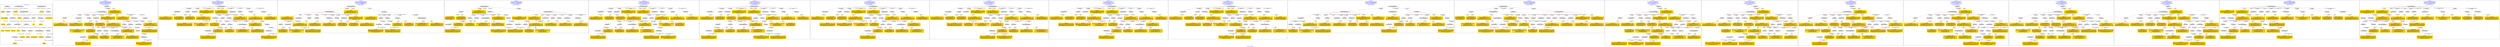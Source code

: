 digraph n0 {
fontcolor="blue"
remincross="true"
label="s04-ima-artworks.xml"
subgraph cluster_0 {
label="1-correct model"
n2[style="filled",color="white",fillcolor="lightgray",label="E12_Production1"];
n3[style="filled",color="white",fillcolor="lightgray",label="E21_Person1"];
n4[style="filled",color="white",fillcolor="lightgray",label="E55_Type1"];
n5[style="filled",color="white",fillcolor="lightgray",label="E52_Time-Span3"];
n6[style="filled",color="white",fillcolor="lightgray",label="E69_Death1"];
n7[style="filled",color="white",fillcolor="lightgray",label="E74_Group1"];
n8[style="filled",color="white",fillcolor="lightgray",label="E82_Actor_Appellation1"];
n9[style="filled",color="white",fillcolor="lightgray",label="E67_Birth1"];
n10[shape="plaintext",style="filled",fillcolor="gold",label="artistURI"];
n11[style="filled",color="white",fillcolor="lightgray",label="E22_Man-Made_Object1"];
n12[style="filled",color="white",fillcolor="lightgray",label="E35_Title1"];
n13[style="filled",color="white",fillcolor="lightgray",label="E8_Acquisition1"];
n14[style="filled",color="white",fillcolor="lightgray",label="E54_Dimension1"];
n15[shape="plaintext",style="filled",fillcolor="gold",label="sourceURL"];
n16[style="filled",color="white",fillcolor="lightgray",label="E33_Linguistic_Object1"];
n17[style="filled",color="white",fillcolor="lightgray",label="E55_Type2"];
n18[shape="plaintext",style="filled",fillcolor="gold",label="provenance"];
n19[style="filled",color="white",fillcolor="lightgray",label="E33_Linguistic_Object2"];
n20[style="filled",color="white",fillcolor="lightgray",label="E55_Type3"];
n21[shape="plaintext",style="filled",fillcolor="gold",label="galleryLabel"];
n22[shape="plaintext",style="filled",fillcolor="gold",label="title"];
n23[style="filled",color="white",fillcolor="lightgray",label="E38_Image1"];
n24[shape="plaintext",style="filled",fillcolor="gold",label="imageURL"];
n25[style="filled",color="white",fillcolor="lightgray",label="E52_Time-Span1"];
n26[shape="plaintext",style="filled",fillcolor="gold",label="birthDate"];
n27[style="filled",color="white",fillcolor="lightgray",label="E52_Time-Span2"];
n28[shape="plaintext",style="filled",fillcolor="gold",label="deathDate"];
n29[shape="plaintext",style="filled",fillcolor="gold",label="creationDate"];
n30[shape="plaintext",style="filled",fillcolor="gold",label="dimensions"];
n31[shape="plaintext",style="filled",fillcolor="gold",label="materialsURI"];
n32[shape="plaintext",style="filled",fillcolor="gold",label="materials"];
n33[shape="plaintext",style="filled",fillcolor="gold",label="provenanceTypeURI"];
n34[shape="plaintext",style="filled",fillcolor="gold",label="galleryLabelTypeURI"];
n35[shape="plaintext",style="filled",fillcolor="gold",label="nationalityURI"];
n36[shape="plaintext",style="filled",fillcolor="gold",label="nationality"];
n37[shape="plaintext",style="filled",fillcolor="gold",label="artistAppellationURI"];
n38[shape="plaintext",style="filled",fillcolor="gold",label="artistFirstLast"];
n39[shape="plaintext",style="filled",fillcolor="gold",label="creditLine"];
}
subgraph cluster_1 {
label="candidate 0\nlink coherence:0.9428571428571428\nnode coherence:0.9393939393939394\nconfidence:0.42582203412569974\nmapping score:0.49893164029602005\ncost:34.99761\n-precision:0.77-recall:0.73"
n41[style="filled",color="white",fillcolor="lightgray",label="E12_Production1"];
n42[style="filled",color="white",fillcolor="lightgray",label="E21_Person1"];
n43[style="filled",color="white",fillcolor="lightgray",label="E52_Time-Span2"];
n44[style="filled",color="white",fillcolor="lightgray",label="E55_Type1"];
n45[style="filled",color="white",fillcolor="lightgray",label="E67_Birth1"];
n46[style="filled",color="white",fillcolor="lightgray",label="E69_Death1"];
n47[style="filled",color="white",fillcolor="lightgray",label="E74_Group1"];
n48[style="filled",color="white",fillcolor="lightgray",label="E82_Actor_Appellation1"];
n49[style="filled",color="white",fillcolor="lightgray",label="E22_Man-Made_Object1"];
n50[style="filled",color="white",fillcolor="lightgray",label="E30_Right1"];
n51[style="filled",color="white",fillcolor="lightgray",label="E35_Title1"];
n52[style="filled",color="white",fillcolor="lightgray",label="E54_Dimension1"];
n53[style="filled",color="white",fillcolor="lightgray",label="E55_Type2"];
n54[style="filled",color="white",fillcolor="lightgray",label="E8_Acquisition1"];
n55[style="filled",color="white",fillcolor="lightgray",label="E38_Image1"];
n56[style="filled",color="white",fillcolor="lightgray",label="E52_Time-Span1"];
n57[style="filled",color="white",fillcolor="lightgray",label="E52_Time-Span3"];
n58[shape="plaintext",style="filled",fillcolor="gold",label="birthDate\n[E52_Time-Span,P82a_begin_of_the_begin,0.442]\n[E52_Time-Span,P82_at_some_time_within,0.32]\n[E52_Time-Span,P82b_end_of_the_end,0.184]\n[E52_Time-Span,label,0.054]"];
n59[shape="plaintext",style="filled",fillcolor="gold",label="nationalityURI\n[E74_Group,classLink,0.677]\n[E55_Type,classLink,0.184]\n[E57_Material,classLink,0.102]\n[E55_Type,label,0.038]"];
n60[shape="plaintext",style="filled",fillcolor="gold",label="title\n[E35_Title,label,0.348]\n[E22_Man-Made_Object,classLink,0.233]\n[E22_Man-Made_Object,P3_has_note,0.226]\n[E73_Information_Object,P3_has_note,0.193]"];
n61[shape="plaintext",style="filled",fillcolor="gold",label="materials\n[E29_Design_or_Procedure,P3_has_note,0.333]\n[E57_Material,label,0.261]\n[E55_Type,label,0.234]\n[E57_Material,classLink,0.172]"];
n62[shape="plaintext",style="filled",fillcolor="gold",label="imageURL\n[E38_Image,classLink,0.826]\n[E78_Collection,classLink,0.066]\n[E22_Man-Made_Object,classLink,0.062]\n[E21_Person,classLink,0.046]"];
n63[shape="plaintext",style="filled",fillcolor="gold",label="galleryLabel\n[E33_Linguistic_Object,P3_has_note,0.309]\n[E22_Man-Made_Object,P3_has_note,0.292]\n[E73_Information_Object,P3_has_note,0.277]\n[E35_Title,label,0.122]"];
n64[shape="plaintext",style="filled",fillcolor="gold",label="creditLine\n[E8_Acquisition,P3_has_note,0.56]\n[E30_Right,P3_has_note,0.21]\n[E33_Linguistic_Object,P3_has_note,0.123]\n[E22_Man-Made_Object,P3_has_note,0.108]"];
n65[shape="plaintext",style="filled",fillcolor="gold",label="dimensions\n[E54_Dimension,P3_has_note,0.621]\n[E34_Inscription,P3_has_note,0.144]\n[E22_Man-Made_Object,P3_has_note,0.125]\n[E12_Production,P3_has_note,0.11]"];
n66[shape="plaintext",style="filled",fillcolor="gold",label="materialsURI\n[E57_Material,classLink,0.42]\n[E55_Type,classLink,0.397]\n[E74_Group,classLink,0.16]\n[E55_Type,label,0.023]"];
n67[shape="plaintext",style="filled",fillcolor="gold",label="artistAppellationURI\n[E82_Actor_Appellation,classLink,0.607]\n[E21_Person,classLink,0.373]\n[E39_Actor,classLink,0.016]\n[E22_Man-Made_Object,P3_has_note,0.003]"];
n68[shape="plaintext",style="filled",fillcolor="gold",label="artistURI\n[E21_Person,classLink,0.448]\n[E82_Actor_Appellation,classLink,0.379]\n[E39_Actor,classLink,0.153]\n[E22_Man-Made_Object,classLink,0.02]"];
n69[shape="plaintext",style="filled",fillcolor="gold",label="creationDate\n[E52_Time-Span,P82_at_some_time_within,0.432]\n[E33_Linguistic_Object,P3_has_note,0.194]\n[E52_Time-Span,P82a_begin_of_the_begin,0.193]\n[E52_Time-Span,P82b_end_of_the_end,0.181]"];
n70[shape="plaintext",style="filled",fillcolor="gold",label="provenance\n[E8_Acquisition,P3_has_note,0.331]\n[E33_Linguistic_Object,P3_has_note,0.277]\n[E22_Man-Made_Object,P3_has_note,0.21]\n[E73_Information_Object,P3_has_note,0.182]"];
n71[shape="plaintext",style="filled",fillcolor="gold",label="nationality\n[E74_Group,label,0.529]\n[E74_Group,classLink,0.306]\n[E55_Type,label,0.097]\n[E21_Person,P3_has_note,0.068]"];
n72[shape="plaintext",style="filled",fillcolor="gold",label="provenanceTypeURI\n[E55_Type,classLink,0.677]\n[E57_Material,classLink,0.154]\n[E74_Group,classLink,0.149]\n[E55_Type,label,0.02]"];
n73[shape="plaintext",style="filled",fillcolor="gold",label="deathDate\n[E52_Time-Span,P82b_end_of_the_end,0.383]\n[E52_Time-Span,P82_at_some_time_within,0.288]\n[E52_Time-Span,P82a_begin_of_the_begin,0.23]\n[E69_Death,P82_at_some_time_within,0.099]"];
n74[shape="plaintext",style="filled",fillcolor="gold",label="sourceURL\n[E38_Image,classLink,0.401]\n[E22_Man-Made_Object,classLink,0.257]\n[E78_Collection,classLink,0.218]\n[E8_Acquisition,P3_has_note,0.124]"];
n75[shape="plaintext",style="filled",fillcolor="gold",label="artistFirstLast\n[E82_Actor_Appellation,label,0.579]\n[E22_Man-Made_Object,classLink,0.182]\n[E8_Acquisition,P3_has_note,0.129]\n[E33_Linguistic_Object,P3_has_note,0.11]"];
n76[shape="plaintext",style="filled",fillcolor="gold",label="galleryLabelTypeURI\n[E55_Type,classLink,0.691]\n[E57_Material,classLink,0.148]\n[E74_Group,classLink,0.142]\n[E55_Type,label,0.019]"];
}
subgraph cluster_2 {
label="candidate 1\nlink coherence:0.9142857142857143\nnode coherence:0.9393939393939394\nconfidence:0.42582203412569974\nmapping score:0.49893164029602005\ncost:34.99778\n-precision:0.74-recall:0.7"
n78[style="filled",color="white",fillcolor="lightgray",label="E12_Production1"];
n79[style="filled",color="white",fillcolor="lightgray",label="E21_Person1"];
n80[style="filled",color="white",fillcolor="lightgray",label="E52_Time-Span2"];
n81[style="filled",color="white",fillcolor="lightgray",label="E55_Type1"];
n82[style="filled",color="white",fillcolor="lightgray",label="E67_Birth1"];
n83[style="filled",color="white",fillcolor="lightgray",label="E69_Death1"];
n84[style="filled",color="white",fillcolor="lightgray",label="E74_Group1"];
n85[style="filled",color="white",fillcolor="lightgray",label="E82_Actor_Appellation1"];
n86[style="filled",color="white",fillcolor="lightgray",label="E22_Man-Made_Object1"];
n87[style="filled",color="white",fillcolor="lightgray",label="E30_Right1"];
n88[style="filled",color="white",fillcolor="lightgray",label="E35_Title1"];
n89[style="filled",color="white",fillcolor="lightgray",label="E38_Image1"];
n90[style="filled",color="white",fillcolor="lightgray",label="E54_Dimension1"];
n91[style="filled",color="white",fillcolor="lightgray",label="E55_Type2"];
n92[style="filled",color="white",fillcolor="lightgray",label="E8_Acquisition1"];
n93[style="filled",color="white",fillcolor="lightgray",label="E52_Time-Span1"];
n94[style="filled",color="white",fillcolor="lightgray",label="E52_Time-Span3"];
n95[shape="plaintext",style="filled",fillcolor="gold",label="birthDate\n[E52_Time-Span,P82a_begin_of_the_begin,0.442]\n[E52_Time-Span,P82_at_some_time_within,0.32]\n[E52_Time-Span,P82b_end_of_the_end,0.184]\n[E52_Time-Span,label,0.054]"];
n96[shape="plaintext",style="filled",fillcolor="gold",label="nationalityURI\n[E74_Group,classLink,0.677]\n[E55_Type,classLink,0.184]\n[E57_Material,classLink,0.102]\n[E55_Type,label,0.038]"];
n97[shape="plaintext",style="filled",fillcolor="gold",label="title\n[E35_Title,label,0.348]\n[E22_Man-Made_Object,classLink,0.233]\n[E22_Man-Made_Object,P3_has_note,0.226]\n[E73_Information_Object,P3_has_note,0.193]"];
n98[shape="plaintext",style="filled",fillcolor="gold",label="materials\n[E29_Design_or_Procedure,P3_has_note,0.333]\n[E57_Material,label,0.261]\n[E55_Type,label,0.234]\n[E57_Material,classLink,0.172]"];
n99[shape="plaintext",style="filled",fillcolor="gold",label="imageURL\n[E38_Image,classLink,0.826]\n[E78_Collection,classLink,0.066]\n[E22_Man-Made_Object,classLink,0.062]\n[E21_Person,classLink,0.046]"];
n100[shape="plaintext",style="filled",fillcolor="gold",label="galleryLabel\n[E33_Linguistic_Object,P3_has_note,0.309]\n[E22_Man-Made_Object,P3_has_note,0.292]\n[E73_Information_Object,P3_has_note,0.277]\n[E35_Title,label,0.122]"];
n101[shape="plaintext",style="filled",fillcolor="gold",label="creditLine\n[E8_Acquisition,P3_has_note,0.56]\n[E30_Right,P3_has_note,0.21]\n[E33_Linguistic_Object,P3_has_note,0.123]\n[E22_Man-Made_Object,P3_has_note,0.108]"];
n102[shape="plaintext",style="filled",fillcolor="gold",label="dimensions\n[E54_Dimension,P3_has_note,0.621]\n[E34_Inscription,P3_has_note,0.144]\n[E22_Man-Made_Object,P3_has_note,0.125]\n[E12_Production,P3_has_note,0.11]"];
n103[shape="plaintext",style="filled",fillcolor="gold",label="materialsURI\n[E57_Material,classLink,0.42]\n[E55_Type,classLink,0.397]\n[E74_Group,classLink,0.16]\n[E55_Type,label,0.023]"];
n104[shape="plaintext",style="filled",fillcolor="gold",label="artistAppellationURI\n[E82_Actor_Appellation,classLink,0.607]\n[E21_Person,classLink,0.373]\n[E39_Actor,classLink,0.016]\n[E22_Man-Made_Object,P3_has_note,0.003]"];
n105[shape="plaintext",style="filled",fillcolor="gold",label="artistURI\n[E21_Person,classLink,0.448]\n[E82_Actor_Appellation,classLink,0.379]\n[E39_Actor,classLink,0.153]\n[E22_Man-Made_Object,classLink,0.02]"];
n106[shape="plaintext",style="filled",fillcolor="gold",label="creationDate\n[E52_Time-Span,P82_at_some_time_within,0.432]\n[E33_Linguistic_Object,P3_has_note,0.194]\n[E52_Time-Span,P82a_begin_of_the_begin,0.193]\n[E52_Time-Span,P82b_end_of_the_end,0.181]"];
n107[shape="plaintext",style="filled",fillcolor="gold",label="provenance\n[E8_Acquisition,P3_has_note,0.331]\n[E33_Linguistic_Object,P3_has_note,0.277]\n[E22_Man-Made_Object,P3_has_note,0.21]\n[E73_Information_Object,P3_has_note,0.182]"];
n108[shape="plaintext",style="filled",fillcolor="gold",label="nationality\n[E74_Group,label,0.529]\n[E74_Group,classLink,0.306]\n[E55_Type,label,0.097]\n[E21_Person,P3_has_note,0.068]"];
n109[shape="plaintext",style="filled",fillcolor="gold",label="provenanceTypeURI\n[E55_Type,classLink,0.677]\n[E57_Material,classLink,0.154]\n[E74_Group,classLink,0.149]\n[E55_Type,label,0.02]"];
n110[shape="plaintext",style="filled",fillcolor="gold",label="deathDate\n[E52_Time-Span,P82b_end_of_the_end,0.383]\n[E52_Time-Span,P82_at_some_time_within,0.288]\n[E52_Time-Span,P82a_begin_of_the_begin,0.23]\n[E69_Death,P82_at_some_time_within,0.099]"];
n111[shape="plaintext",style="filled",fillcolor="gold",label="sourceURL\n[E38_Image,classLink,0.401]\n[E22_Man-Made_Object,classLink,0.257]\n[E78_Collection,classLink,0.218]\n[E8_Acquisition,P3_has_note,0.124]"];
n112[shape="plaintext",style="filled",fillcolor="gold",label="artistFirstLast\n[E82_Actor_Appellation,label,0.579]\n[E22_Man-Made_Object,classLink,0.182]\n[E8_Acquisition,P3_has_note,0.129]\n[E33_Linguistic_Object,P3_has_note,0.11]"];
n113[shape="plaintext",style="filled",fillcolor="gold",label="galleryLabelTypeURI\n[E55_Type,classLink,0.691]\n[E57_Material,classLink,0.148]\n[E74_Group,classLink,0.142]\n[E55_Type,label,0.019]"];
}
subgraph cluster_3 {
label="candidate 10\nlink coherence:0.8857142857142857\nnode coherence:0.9393939393939394\nconfidence:0.4212560630500161\nmapping score:0.4974096499374589\ncost:34.99799\n-precision:0.74-recall:0.7"
n115[style="filled",color="white",fillcolor="lightgray",label="E12_Production1"];
n116[style="filled",color="white",fillcolor="lightgray",label="E52_Time-Span2"];
n117[style="filled",color="white",fillcolor="lightgray",label="E55_Type1"];
n118[style="filled",color="white",fillcolor="lightgray",label="E21_Person1"];
n119[style="filled",color="white",fillcolor="lightgray",label="E67_Birth1"];
n120[style="filled",color="white",fillcolor="lightgray",label="E69_Death1"];
n121[style="filled",color="white",fillcolor="lightgray",label="E74_Group1"];
n122[style="filled",color="white",fillcolor="lightgray",label="E82_Actor_Appellation1"];
n123[style="filled",color="white",fillcolor="lightgray",label="E22_Man-Made_Object1"];
n124[style="filled",color="white",fillcolor="lightgray",label="E35_Title1"];
n125[style="filled",color="white",fillcolor="lightgray",label="E38_Image1"];
n126[style="filled",color="white",fillcolor="lightgray",label="E54_Dimension1"];
n127[style="filled",color="white",fillcolor="lightgray",label="E55_Type2"];
n128[style="filled",color="white",fillcolor="lightgray",label="E8_Acquisition1"];
n129[style="filled",color="white",fillcolor="lightgray",label="E33_Linguistic_Object2"];
n130[style="filled",color="white",fillcolor="lightgray",label="E52_Time-Span1"];
n131[style="filled",color="white",fillcolor="lightgray",label="E52_Time-Span3"];
n132[shape="plaintext",style="filled",fillcolor="gold",label="birthDate\n[E52_Time-Span,P82a_begin_of_the_begin,0.442]\n[E52_Time-Span,P82_at_some_time_within,0.32]\n[E52_Time-Span,P82b_end_of_the_end,0.184]\n[E52_Time-Span,label,0.054]"];
n133[shape="plaintext",style="filled",fillcolor="gold",label="nationalityURI\n[E74_Group,classLink,0.677]\n[E55_Type,classLink,0.184]\n[E57_Material,classLink,0.102]\n[E55_Type,label,0.038]"];
n134[shape="plaintext",style="filled",fillcolor="gold",label="title\n[E35_Title,label,0.348]\n[E22_Man-Made_Object,classLink,0.233]\n[E22_Man-Made_Object,P3_has_note,0.226]\n[E73_Information_Object,P3_has_note,0.193]"];
n135[shape="plaintext",style="filled",fillcolor="gold",label="creditLine\n[E8_Acquisition,P3_has_note,0.56]\n[E30_Right,P3_has_note,0.21]\n[E33_Linguistic_Object,P3_has_note,0.123]\n[E22_Man-Made_Object,P3_has_note,0.108]"];
n136[shape="plaintext",style="filled",fillcolor="gold",label="materials\n[E29_Design_or_Procedure,P3_has_note,0.333]\n[E57_Material,label,0.261]\n[E55_Type,label,0.234]\n[E57_Material,classLink,0.172]"];
n137[shape="plaintext",style="filled",fillcolor="gold",label="imageURL\n[E38_Image,classLink,0.826]\n[E78_Collection,classLink,0.066]\n[E22_Man-Made_Object,classLink,0.062]\n[E21_Person,classLink,0.046]"];
n138[shape="plaintext",style="filled",fillcolor="gold",label="galleryLabel\n[E33_Linguistic_Object,P3_has_note,0.309]\n[E22_Man-Made_Object,P3_has_note,0.292]\n[E73_Information_Object,P3_has_note,0.277]\n[E35_Title,label,0.122]"];
n139[shape="plaintext",style="filled",fillcolor="gold",label="dimensions\n[E54_Dimension,P3_has_note,0.621]\n[E34_Inscription,P3_has_note,0.144]\n[E22_Man-Made_Object,P3_has_note,0.125]\n[E12_Production,P3_has_note,0.11]"];
n140[shape="plaintext",style="filled",fillcolor="gold",label="materialsURI\n[E57_Material,classLink,0.42]\n[E55_Type,classLink,0.397]\n[E74_Group,classLink,0.16]\n[E55_Type,label,0.023]"];
n141[shape="plaintext",style="filled",fillcolor="gold",label="artistAppellationURI\n[E82_Actor_Appellation,classLink,0.607]\n[E21_Person,classLink,0.373]\n[E39_Actor,classLink,0.016]\n[E22_Man-Made_Object,P3_has_note,0.003]"];
n142[shape="plaintext",style="filled",fillcolor="gold",label="artistURI\n[E21_Person,classLink,0.448]\n[E82_Actor_Appellation,classLink,0.379]\n[E39_Actor,classLink,0.153]\n[E22_Man-Made_Object,classLink,0.02]"];
n143[shape="plaintext",style="filled",fillcolor="gold",label="creationDate\n[E52_Time-Span,P82_at_some_time_within,0.432]\n[E33_Linguistic_Object,P3_has_note,0.194]\n[E52_Time-Span,P82a_begin_of_the_begin,0.193]\n[E52_Time-Span,P82b_end_of_the_end,0.181]"];
n144[shape="plaintext",style="filled",fillcolor="gold",label="provenance\n[E8_Acquisition,P3_has_note,0.331]\n[E33_Linguistic_Object,P3_has_note,0.277]\n[E22_Man-Made_Object,P3_has_note,0.21]\n[E73_Information_Object,P3_has_note,0.182]"];
n145[shape="plaintext",style="filled",fillcolor="gold",label="nationality\n[E74_Group,label,0.529]\n[E74_Group,classLink,0.306]\n[E55_Type,label,0.097]\n[E21_Person,P3_has_note,0.068]"];
n146[shape="plaintext",style="filled",fillcolor="gold",label="provenanceTypeURI\n[E55_Type,classLink,0.677]\n[E57_Material,classLink,0.154]\n[E74_Group,classLink,0.149]\n[E55_Type,label,0.02]"];
n147[shape="plaintext",style="filled",fillcolor="gold",label="deathDate\n[E52_Time-Span,P82b_end_of_the_end,0.383]\n[E52_Time-Span,P82_at_some_time_within,0.288]\n[E52_Time-Span,P82a_begin_of_the_begin,0.23]\n[E69_Death,P82_at_some_time_within,0.099]"];
n148[shape="plaintext",style="filled",fillcolor="gold",label="sourceURL\n[E38_Image,classLink,0.401]\n[E22_Man-Made_Object,classLink,0.257]\n[E78_Collection,classLink,0.218]\n[E8_Acquisition,P3_has_note,0.124]"];
n149[shape="plaintext",style="filled",fillcolor="gold",label="artistFirstLast\n[E82_Actor_Appellation,label,0.579]\n[E22_Man-Made_Object,classLink,0.182]\n[E8_Acquisition,P3_has_note,0.129]\n[E33_Linguistic_Object,P3_has_note,0.11]"];
n150[shape="plaintext",style="filled",fillcolor="gold",label="galleryLabelTypeURI\n[E55_Type,classLink,0.691]\n[E57_Material,classLink,0.148]\n[E74_Group,classLink,0.142]\n[E55_Type,label,0.019]"];
}
subgraph cluster_4 {
label="candidate 11\nlink coherence:0.8857142857142857\nnode coherence:0.9393939393939394\nconfidence:0.4212560630500161\nmapping score:0.4974096499374589\ncost:34.99804\n-precision:0.77-recall:0.73"
n152[style="filled",color="white",fillcolor="lightgray",label="E12_Production1"];
n153[style="filled",color="white",fillcolor="lightgray",label="E52_Time-Span2"];
n154[style="filled",color="white",fillcolor="lightgray",label="E55_Type1"];
n155[style="filled",color="white",fillcolor="lightgray",label="E21_Person1"];
n156[style="filled",color="white",fillcolor="lightgray",label="E67_Birth1"];
n157[style="filled",color="white",fillcolor="lightgray",label="E69_Death1"];
n158[style="filled",color="white",fillcolor="lightgray",label="E74_Group1"];
n159[style="filled",color="white",fillcolor="lightgray",label="E82_Actor_Appellation1"];
n160[style="filled",color="white",fillcolor="lightgray",label="E22_Man-Made_Object1"];
n161[style="filled",color="white",fillcolor="lightgray",label="E35_Title1"];
n162[style="filled",color="white",fillcolor="lightgray",label="E38_Image1"];
n163[style="filled",color="white",fillcolor="lightgray",label="E54_Dimension1"];
n164[style="filled",color="white",fillcolor="lightgray",label="E8_Acquisition1"];
n165[style="filled",color="white",fillcolor="lightgray",label="E33_Linguistic_Object1"];
n166[style="filled",color="white",fillcolor="lightgray",label="E55_Type2"];
n167[style="filled",color="white",fillcolor="lightgray",label="E52_Time-Span1"];
n168[style="filled",color="white",fillcolor="lightgray",label="E52_Time-Span3"];
n169[shape="plaintext",style="filled",fillcolor="gold",label="birthDate\n[E52_Time-Span,P82a_begin_of_the_begin,0.442]\n[E52_Time-Span,P82_at_some_time_within,0.32]\n[E52_Time-Span,P82b_end_of_the_end,0.184]\n[E52_Time-Span,label,0.054]"];
n170[shape="plaintext",style="filled",fillcolor="gold",label="nationalityURI\n[E74_Group,classLink,0.677]\n[E55_Type,classLink,0.184]\n[E57_Material,classLink,0.102]\n[E55_Type,label,0.038]"];
n171[shape="plaintext",style="filled",fillcolor="gold",label="title\n[E35_Title,label,0.348]\n[E22_Man-Made_Object,classLink,0.233]\n[E22_Man-Made_Object,P3_has_note,0.226]\n[E73_Information_Object,P3_has_note,0.193]"];
n172[shape="plaintext",style="filled",fillcolor="gold",label="creditLine\n[E8_Acquisition,P3_has_note,0.56]\n[E30_Right,P3_has_note,0.21]\n[E33_Linguistic_Object,P3_has_note,0.123]\n[E22_Man-Made_Object,P3_has_note,0.108]"];
n173[shape="plaintext",style="filled",fillcolor="gold",label="materials\n[E29_Design_or_Procedure,P3_has_note,0.333]\n[E57_Material,label,0.261]\n[E55_Type,label,0.234]\n[E57_Material,classLink,0.172]"];
n174[shape="plaintext",style="filled",fillcolor="gold",label="imageURL\n[E38_Image,classLink,0.826]\n[E78_Collection,classLink,0.066]\n[E22_Man-Made_Object,classLink,0.062]\n[E21_Person,classLink,0.046]"];
n175[shape="plaintext",style="filled",fillcolor="gold",label="galleryLabel\n[E33_Linguistic_Object,P3_has_note,0.309]\n[E22_Man-Made_Object,P3_has_note,0.292]\n[E73_Information_Object,P3_has_note,0.277]\n[E35_Title,label,0.122]"];
n176[shape="plaintext",style="filled",fillcolor="gold",label="dimensions\n[E54_Dimension,P3_has_note,0.621]\n[E34_Inscription,P3_has_note,0.144]\n[E22_Man-Made_Object,P3_has_note,0.125]\n[E12_Production,P3_has_note,0.11]"];
n177[shape="plaintext",style="filled",fillcolor="gold",label="materialsURI\n[E57_Material,classLink,0.42]\n[E55_Type,classLink,0.397]\n[E74_Group,classLink,0.16]\n[E55_Type,label,0.023]"];
n178[shape="plaintext",style="filled",fillcolor="gold",label="artistAppellationURI\n[E82_Actor_Appellation,classLink,0.607]\n[E21_Person,classLink,0.373]\n[E39_Actor,classLink,0.016]\n[E22_Man-Made_Object,P3_has_note,0.003]"];
n179[shape="plaintext",style="filled",fillcolor="gold",label="artistURI\n[E21_Person,classLink,0.448]\n[E82_Actor_Appellation,classLink,0.379]\n[E39_Actor,classLink,0.153]\n[E22_Man-Made_Object,classLink,0.02]"];
n180[shape="plaintext",style="filled",fillcolor="gold",label="creationDate\n[E52_Time-Span,P82_at_some_time_within,0.432]\n[E33_Linguistic_Object,P3_has_note,0.194]\n[E52_Time-Span,P82a_begin_of_the_begin,0.193]\n[E52_Time-Span,P82b_end_of_the_end,0.181]"];
n181[shape="plaintext",style="filled",fillcolor="gold",label="provenance\n[E8_Acquisition,P3_has_note,0.331]\n[E33_Linguistic_Object,P3_has_note,0.277]\n[E22_Man-Made_Object,P3_has_note,0.21]\n[E73_Information_Object,P3_has_note,0.182]"];
n182[shape="plaintext",style="filled",fillcolor="gold",label="nationality\n[E74_Group,label,0.529]\n[E74_Group,classLink,0.306]\n[E55_Type,label,0.097]\n[E21_Person,P3_has_note,0.068]"];
n183[shape="plaintext",style="filled",fillcolor="gold",label="provenanceTypeURI\n[E55_Type,classLink,0.677]\n[E57_Material,classLink,0.154]\n[E74_Group,classLink,0.149]\n[E55_Type,label,0.02]"];
n184[shape="plaintext",style="filled",fillcolor="gold",label="deathDate\n[E52_Time-Span,P82b_end_of_the_end,0.383]\n[E52_Time-Span,P82_at_some_time_within,0.288]\n[E52_Time-Span,P82a_begin_of_the_begin,0.23]\n[E69_Death,P82_at_some_time_within,0.099]"];
n185[shape="plaintext",style="filled",fillcolor="gold",label="sourceURL\n[E38_Image,classLink,0.401]\n[E22_Man-Made_Object,classLink,0.257]\n[E78_Collection,classLink,0.218]\n[E8_Acquisition,P3_has_note,0.124]"];
n186[shape="plaintext",style="filled",fillcolor="gold",label="artistFirstLast\n[E82_Actor_Appellation,label,0.579]\n[E22_Man-Made_Object,classLink,0.182]\n[E8_Acquisition,P3_has_note,0.129]\n[E33_Linguistic_Object,P3_has_note,0.11]"];
n187[shape="plaintext",style="filled",fillcolor="gold",label="galleryLabelTypeURI\n[E55_Type,classLink,0.691]\n[E57_Material,classLink,0.148]\n[E74_Group,classLink,0.142]\n[E55_Type,label,0.019]"];
}
subgraph cluster_5 {
label="candidate 12\nlink coherence:0.8823529411764706\nnode coherence:0.90625\nconfidence:0.43222375649286665\nmapping score:0.498789497778324\ncost:132.99794\n-precision:0.71-recall:0.65"
n189[style="filled",color="white",fillcolor="lightgray",label="E12_Production1"];
n190[style="filled",color="white",fillcolor="lightgray",label="E21_Person1"];
n191[style="filled",color="white",fillcolor="lightgray",label="E55_Type1"];
n192[style="filled",color="white",fillcolor="lightgray",label="E67_Birth1"];
n193[style="filled",color="white",fillcolor="lightgray",label="E69_Death1"];
n194[style="filled",color="white",fillcolor="lightgray",label="E74_Group1"];
n195[style="filled",color="white",fillcolor="lightgray",label="E82_Actor_Appellation1"];
n196[style="filled",color="white",fillcolor="lightgray",label="E22_Man-Made_Object1"];
n197[style="filled",color="white",fillcolor="lightgray",label="E30_Right1"];
n198[style="filled",color="white",fillcolor="lightgray",label="E35_Title1"];
n199[style="filled",color="white",fillcolor="lightgray",label="E38_Image1"];
n200[style="filled",color="white",fillcolor="lightgray",label="E54_Dimension1"];
n201[style="filled",color="white",fillcolor="lightgray",label="E55_Type2"];
n202[style="filled",color="white",fillcolor="lightgray",label="E8_Acquisition1"];
n203[style="filled",color="white",fillcolor="lightgray",label="E52_Time-Span1"];
n204[style="filled",color="white",fillcolor="lightgray",label="E52_Time-Span3"];
n205[shape="plaintext",style="filled",fillcolor="gold",label="deathDate\n[E52_Time-Span,P82b_end_of_the_end,0.383]\n[E52_Time-Span,P82_at_some_time_within,0.288]\n[E52_Time-Span,P82a_begin_of_the_begin,0.23]\n[E69_Death,P82_at_some_time_within,0.099]"];
n206[shape="plaintext",style="filled",fillcolor="gold",label="nationalityURI\n[E74_Group,classLink,0.677]\n[E55_Type,classLink,0.184]\n[E57_Material,classLink,0.102]\n[E55_Type,label,0.038]"];
n207[shape="plaintext",style="filled",fillcolor="gold",label="title\n[E35_Title,label,0.348]\n[E22_Man-Made_Object,classLink,0.233]\n[E22_Man-Made_Object,P3_has_note,0.226]\n[E73_Information_Object,P3_has_note,0.193]"];
n208[shape="plaintext",style="filled",fillcolor="gold",label="materials\n[E29_Design_or_Procedure,P3_has_note,0.333]\n[E57_Material,label,0.261]\n[E55_Type,label,0.234]\n[E57_Material,classLink,0.172]"];
n209[shape="plaintext",style="filled",fillcolor="gold",label="imageURL\n[E38_Image,classLink,0.826]\n[E78_Collection,classLink,0.066]\n[E22_Man-Made_Object,classLink,0.062]\n[E21_Person,classLink,0.046]"];
n210[shape="plaintext",style="filled",fillcolor="gold",label="galleryLabel\n[E33_Linguistic_Object,P3_has_note,0.309]\n[E22_Man-Made_Object,P3_has_note,0.292]\n[E73_Information_Object,P3_has_note,0.277]\n[E35_Title,label,0.122]"];
n211[shape="plaintext",style="filled",fillcolor="gold",label="creditLine\n[E8_Acquisition,P3_has_note,0.56]\n[E30_Right,P3_has_note,0.21]\n[E33_Linguistic_Object,P3_has_note,0.123]\n[E22_Man-Made_Object,P3_has_note,0.108]"];
n212[shape="plaintext",style="filled",fillcolor="gold",label="dimensions\n[E54_Dimension,P3_has_note,0.621]\n[E34_Inscription,P3_has_note,0.144]\n[E22_Man-Made_Object,P3_has_note,0.125]\n[E12_Production,P3_has_note,0.11]"];
n213[shape="plaintext",style="filled",fillcolor="gold",label="materialsURI\n[E57_Material,classLink,0.42]\n[E55_Type,classLink,0.397]\n[E74_Group,classLink,0.16]\n[E55_Type,label,0.023]"];
n214[shape="plaintext",style="filled",fillcolor="gold",label="artistAppellationURI\n[E82_Actor_Appellation,classLink,0.607]\n[E21_Person,classLink,0.373]\n[E39_Actor,classLink,0.016]\n[E22_Man-Made_Object,P3_has_note,0.003]"];
n215[shape="plaintext",style="filled",fillcolor="gold",label="artistURI\n[E21_Person,classLink,0.448]\n[E82_Actor_Appellation,classLink,0.379]\n[E39_Actor,classLink,0.153]\n[E22_Man-Made_Object,classLink,0.02]"];
n216[shape="plaintext",style="filled",fillcolor="gold",label="creationDate\n[E52_Time-Span,P82_at_some_time_within,0.432]\n[E33_Linguistic_Object,P3_has_note,0.194]\n[E52_Time-Span,P82a_begin_of_the_begin,0.193]\n[E52_Time-Span,P82b_end_of_the_end,0.181]"];
n217[shape="plaintext",style="filled",fillcolor="gold",label="provenance\n[E8_Acquisition,P3_has_note,0.331]\n[E33_Linguistic_Object,P3_has_note,0.277]\n[E22_Man-Made_Object,P3_has_note,0.21]\n[E73_Information_Object,P3_has_note,0.182]"];
n218[shape="plaintext",style="filled",fillcolor="gold",label="birthDate\n[E52_Time-Span,P82a_begin_of_the_begin,0.442]\n[E52_Time-Span,P82_at_some_time_within,0.32]\n[E52_Time-Span,P82b_end_of_the_end,0.184]\n[E52_Time-Span,label,0.054]"];
n219[shape="plaintext",style="filled",fillcolor="gold",label="nationality\n[E74_Group,label,0.529]\n[E74_Group,classLink,0.306]\n[E55_Type,label,0.097]\n[E21_Person,P3_has_note,0.068]"];
n220[shape="plaintext",style="filled",fillcolor="gold",label="provenanceTypeURI\n[E55_Type,classLink,0.677]\n[E57_Material,classLink,0.154]\n[E74_Group,classLink,0.149]\n[E55_Type,label,0.02]"];
n221[shape="plaintext",style="filled",fillcolor="gold",label="sourceURL\n[E38_Image,classLink,0.401]\n[E22_Man-Made_Object,classLink,0.257]\n[E78_Collection,classLink,0.218]\n[E8_Acquisition,P3_has_note,0.124]"];
n222[shape="plaintext",style="filled",fillcolor="gold",label="artistFirstLast\n[E82_Actor_Appellation,label,0.579]\n[E22_Man-Made_Object,classLink,0.182]\n[E8_Acquisition,P3_has_note,0.129]\n[E33_Linguistic_Object,P3_has_note,0.11]"];
n223[shape="plaintext",style="filled",fillcolor="gold",label="galleryLabelTypeURI\n[E55_Type,classLink,0.691]\n[E57_Material,classLink,0.148]\n[E74_Group,classLink,0.142]\n[E55_Type,label,0.019]"];
}
subgraph cluster_6 {
label="candidate 13\nlink coherence:0.8823529411764706\nnode coherence:0.90625\nconfidence:0.4308475313225964\nmapping score:0.49833075605490057\ncost:132.99794\n-precision:0.74-recall:0.68"
n225[style="filled",color="white",fillcolor="lightgray",label="E12_Production1"];
n226[style="filled",color="white",fillcolor="lightgray",label="E21_Person1"];
n227[style="filled",color="white",fillcolor="lightgray",label="E55_Type1"];
n228[style="filled",color="white",fillcolor="lightgray",label="E67_Birth1"];
n229[style="filled",color="white",fillcolor="lightgray",label="E69_Death1"];
n230[style="filled",color="white",fillcolor="lightgray",label="E74_Group1"];
n231[style="filled",color="white",fillcolor="lightgray",label="E82_Actor_Appellation1"];
n232[style="filled",color="white",fillcolor="lightgray",label="E22_Man-Made_Object1"];
n233[style="filled",color="white",fillcolor="lightgray",label="E30_Right1"];
n234[style="filled",color="white",fillcolor="lightgray",label="E35_Title1"];
n235[style="filled",color="white",fillcolor="lightgray",label="E38_Image1"];
n236[style="filled",color="white",fillcolor="lightgray",label="E54_Dimension1"];
n237[style="filled",color="white",fillcolor="lightgray",label="E55_Type2"];
n238[style="filled",color="white",fillcolor="lightgray",label="E8_Acquisition1"];
n239[style="filled",color="white",fillcolor="lightgray",label="E52_Time-Span1"];
n240[style="filled",color="white",fillcolor="lightgray",label="E52_Time-Span3"];
n241[shape="plaintext",style="filled",fillcolor="gold",label="birthDate\n[E52_Time-Span,P82a_begin_of_the_begin,0.442]\n[E52_Time-Span,P82_at_some_time_within,0.32]\n[E52_Time-Span,P82b_end_of_the_end,0.184]\n[E52_Time-Span,label,0.054]"];
n242[shape="plaintext",style="filled",fillcolor="gold",label="deathDate\n[E52_Time-Span,P82b_end_of_the_end,0.383]\n[E52_Time-Span,P82_at_some_time_within,0.288]\n[E52_Time-Span,P82a_begin_of_the_begin,0.23]\n[E69_Death,P82_at_some_time_within,0.099]"];
n243[shape="plaintext",style="filled",fillcolor="gold",label="nationalityURI\n[E74_Group,classLink,0.677]\n[E55_Type,classLink,0.184]\n[E57_Material,classLink,0.102]\n[E55_Type,label,0.038]"];
n244[shape="plaintext",style="filled",fillcolor="gold",label="title\n[E35_Title,label,0.348]\n[E22_Man-Made_Object,classLink,0.233]\n[E22_Man-Made_Object,P3_has_note,0.226]\n[E73_Information_Object,P3_has_note,0.193]"];
n245[shape="plaintext",style="filled",fillcolor="gold",label="materials\n[E29_Design_or_Procedure,P3_has_note,0.333]\n[E57_Material,label,0.261]\n[E55_Type,label,0.234]\n[E57_Material,classLink,0.172]"];
n246[shape="plaintext",style="filled",fillcolor="gold",label="imageURL\n[E38_Image,classLink,0.826]\n[E78_Collection,classLink,0.066]\n[E22_Man-Made_Object,classLink,0.062]\n[E21_Person,classLink,0.046]"];
n247[shape="plaintext",style="filled",fillcolor="gold",label="galleryLabel\n[E33_Linguistic_Object,P3_has_note,0.309]\n[E22_Man-Made_Object,P3_has_note,0.292]\n[E73_Information_Object,P3_has_note,0.277]\n[E35_Title,label,0.122]"];
n248[shape="plaintext",style="filled",fillcolor="gold",label="creditLine\n[E8_Acquisition,P3_has_note,0.56]\n[E30_Right,P3_has_note,0.21]\n[E33_Linguistic_Object,P3_has_note,0.123]\n[E22_Man-Made_Object,P3_has_note,0.108]"];
n249[shape="plaintext",style="filled",fillcolor="gold",label="dimensions\n[E54_Dimension,P3_has_note,0.621]\n[E34_Inscription,P3_has_note,0.144]\n[E22_Man-Made_Object,P3_has_note,0.125]\n[E12_Production,P3_has_note,0.11]"];
n250[shape="plaintext",style="filled",fillcolor="gold",label="materialsURI\n[E57_Material,classLink,0.42]\n[E55_Type,classLink,0.397]\n[E74_Group,classLink,0.16]\n[E55_Type,label,0.023]"];
n251[shape="plaintext",style="filled",fillcolor="gold",label="artistAppellationURI\n[E82_Actor_Appellation,classLink,0.607]\n[E21_Person,classLink,0.373]\n[E39_Actor,classLink,0.016]\n[E22_Man-Made_Object,P3_has_note,0.003]"];
n252[shape="plaintext",style="filled",fillcolor="gold",label="artistURI\n[E21_Person,classLink,0.448]\n[E82_Actor_Appellation,classLink,0.379]\n[E39_Actor,classLink,0.153]\n[E22_Man-Made_Object,classLink,0.02]"];
n253[shape="plaintext",style="filled",fillcolor="gold",label="creationDate\n[E52_Time-Span,P82_at_some_time_within,0.432]\n[E33_Linguistic_Object,P3_has_note,0.194]\n[E52_Time-Span,P82a_begin_of_the_begin,0.193]\n[E52_Time-Span,P82b_end_of_the_end,0.181]"];
n254[shape="plaintext",style="filled",fillcolor="gold",label="provenance\n[E8_Acquisition,P3_has_note,0.331]\n[E33_Linguistic_Object,P3_has_note,0.277]\n[E22_Man-Made_Object,P3_has_note,0.21]\n[E73_Information_Object,P3_has_note,0.182]"];
n255[shape="plaintext",style="filled",fillcolor="gold",label="nationality\n[E74_Group,label,0.529]\n[E74_Group,classLink,0.306]\n[E55_Type,label,0.097]\n[E21_Person,P3_has_note,0.068]"];
n256[shape="plaintext",style="filled",fillcolor="gold",label="provenanceTypeURI\n[E55_Type,classLink,0.677]\n[E57_Material,classLink,0.154]\n[E74_Group,classLink,0.149]\n[E55_Type,label,0.02]"];
n257[shape="plaintext",style="filled",fillcolor="gold",label="sourceURL\n[E38_Image,classLink,0.401]\n[E22_Man-Made_Object,classLink,0.257]\n[E78_Collection,classLink,0.218]\n[E8_Acquisition,P3_has_note,0.124]"];
n258[shape="plaintext",style="filled",fillcolor="gold",label="artistFirstLast\n[E82_Actor_Appellation,label,0.579]\n[E22_Man-Made_Object,classLink,0.182]\n[E8_Acquisition,P3_has_note,0.129]\n[E33_Linguistic_Object,P3_has_note,0.11]"];
n259[shape="plaintext",style="filled",fillcolor="gold",label="galleryLabelTypeURI\n[E55_Type,classLink,0.691]\n[E57_Material,classLink,0.148]\n[E74_Group,classLink,0.142]\n[E55_Type,label,0.019]"];
}
subgraph cluster_7 {
label="candidate 14\nlink coherence:0.8787878787878788\nnode coherence:0.90625\nconfidence:0.43222375649286665\nmapping score:0.498789497778324\ncost:32.99805\n-precision:0.7-recall:0.62"
n261[style="filled",color="white",fillcolor="lightgray",label="E12_Production1"];
n262[style="filled",color="white",fillcolor="lightgray",label="E21_Person1"];
n263[style="filled",color="white",fillcolor="lightgray",label="E52_Time-Span2"];
n264[style="filled",color="white",fillcolor="lightgray",label="E55_Type1"];
n265[style="filled",color="white",fillcolor="lightgray",label="E67_Birth1"];
n266[style="filled",color="white",fillcolor="lightgray",label="E74_Group1"];
n267[style="filled",color="white",fillcolor="lightgray",label="E82_Actor_Appellation1"];
n268[style="filled",color="white",fillcolor="lightgray",label="E22_Man-Made_Object1"];
n269[style="filled",color="white",fillcolor="lightgray",label="E30_Right1"];
n270[style="filled",color="white",fillcolor="lightgray",label="E35_Title1"];
n271[style="filled",color="white",fillcolor="lightgray",label="E38_Image1"];
n272[style="filled",color="white",fillcolor="lightgray",label="E54_Dimension1"];
n273[style="filled",color="white",fillcolor="lightgray",label="E55_Type2"];
n274[style="filled",color="white",fillcolor="lightgray",label="E8_Acquisition1"];
n275[style="filled",color="white",fillcolor="lightgray",label="E52_Time-Span1"];
n276[shape="plaintext",style="filled",fillcolor="gold",label="creationDate\n[E52_Time-Span,P82_at_some_time_within,0.432]\n[E33_Linguistic_Object,P3_has_note,0.194]\n[E52_Time-Span,P82a_begin_of_the_begin,0.193]\n[E52_Time-Span,P82b_end_of_the_end,0.181]"];
n277[shape="plaintext",style="filled",fillcolor="gold",label="nationalityURI\n[E74_Group,classLink,0.677]\n[E55_Type,classLink,0.184]\n[E57_Material,classLink,0.102]\n[E55_Type,label,0.038]"];
n278[shape="plaintext",style="filled",fillcolor="gold",label="title\n[E35_Title,label,0.348]\n[E22_Man-Made_Object,classLink,0.233]\n[E22_Man-Made_Object,P3_has_note,0.226]\n[E73_Information_Object,P3_has_note,0.193]"];
n279[shape="plaintext",style="filled",fillcolor="gold",label="materials\n[E29_Design_or_Procedure,P3_has_note,0.333]\n[E57_Material,label,0.261]\n[E55_Type,label,0.234]\n[E57_Material,classLink,0.172]"];
n280[shape="plaintext",style="filled",fillcolor="gold",label="imageURL\n[E38_Image,classLink,0.826]\n[E78_Collection,classLink,0.066]\n[E22_Man-Made_Object,classLink,0.062]\n[E21_Person,classLink,0.046]"];
n281[shape="plaintext",style="filled",fillcolor="gold",label="galleryLabel\n[E33_Linguistic_Object,P3_has_note,0.309]\n[E22_Man-Made_Object,P3_has_note,0.292]\n[E73_Information_Object,P3_has_note,0.277]\n[E35_Title,label,0.122]"];
n282[shape="plaintext",style="filled",fillcolor="gold",label="creditLine\n[E8_Acquisition,P3_has_note,0.56]\n[E30_Right,P3_has_note,0.21]\n[E33_Linguistic_Object,P3_has_note,0.123]\n[E22_Man-Made_Object,P3_has_note,0.108]"];
n283[shape="plaintext",style="filled",fillcolor="gold",label="dimensions\n[E54_Dimension,P3_has_note,0.621]\n[E34_Inscription,P3_has_note,0.144]\n[E22_Man-Made_Object,P3_has_note,0.125]\n[E12_Production,P3_has_note,0.11]"];
n284[shape="plaintext",style="filled",fillcolor="gold",label="materialsURI\n[E57_Material,classLink,0.42]\n[E55_Type,classLink,0.397]\n[E74_Group,classLink,0.16]\n[E55_Type,label,0.023]"];
n285[shape="plaintext",style="filled",fillcolor="gold",label="artistAppellationURI\n[E82_Actor_Appellation,classLink,0.607]\n[E21_Person,classLink,0.373]\n[E39_Actor,classLink,0.016]\n[E22_Man-Made_Object,P3_has_note,0.003]"];
n286[shape="plaintext",style="filled",fillcolor="gold",label="artistURI\n[E21_Person,classLink,0.448]\n[E82_Actor_Appellation,classLink,0.379]\n[E39_Actor,classLink,0.153]\n[E22_Man-Made_Object,classLink,0.02]"];
n287[shape="plaintext",style="filled",fillcolor="gold",label="provenance\n[E8_Acquisition,P3_has_note,0.331]\n[E33_Linguistic_Object,P3_has_note,0.277]\n[E22_Man-Made_Object,P3_has_note,0.21]\n[E73_Information_Object,P3_has_note,0.182]"];
n288[shape="plaintext",style="filled",fillcolor="gold",label="nationality\n[E74_Group,label,0.529]\n[E74_Group,classLink,0.306]\n[E55_Type,label,0.097]\n[E21_Person,P3_has_note,0.068]"];
n289[shape="plaintext",style="filled",fillcolor="gold",label="provenanceTypeURI\n[E55_Type,classLink,0.677]\n[E57_Material,classLink,0.154]\n[E74_Group,classLink,0.149]\n[E55_Type,label,0.02]"];
n290[shape="plaintext",style="filled",fillcolor="gold",label="deathDate\n[E52_Time-Span,P82b_end_of_the_end,0.383]\n[E52_Time-Span,P82_at_some_time_within,0.288]\n[E52_Time-Span,P82a_begin_of_the_begin,0.23]\n[E69_Death,P82_at_some_time_within,0.099]"];
n291[shape="plaintext",style="filled",fillcolor="gold",label="sourceURL\n[E38_Image,classLink,0.401]\n[E22_Man-Made_Object,classLink,0.257]\n[E78_Collection,classLink,0.218]\n[E8_Acquisition,P3_has_note,0.124]"];
n292[shape="plaintext",style="filled",fillcolor="gold",label="artistFirstLast\n[E82_Actor_Appellation,label,0.579]\n[E22_Man-Made_Object,classLink,0.182]\n[E8_Acquisition,P3_has_note,0.129]\n[E33_Linguistic_Object,P3_has_note,0.11]"];
n293[shape="plaintext",style="filled",fillcolor="gold",label="galleryLabelTypeURI\n[E55_Type,classLink,0.691]\n[E57_Material,classLink,0.148]\n[E74_Group,classLink,0.142]\n[E55_Type,label,0.019]"];
n294[shape="plaintext",style="filled",fillcolor="gold",label="birthDate\n[E52_Time-Span,P82a_begin_of_the_begin,0.442]\n[E52_Time-Span,P82_at_some_time_within,0.32]\n[E52_Time-Span,P82b_end_of_the_end,0.184]\n[E52_Time-Span,label,0.054]"];
}
subgraph cluster_8 {
label="candidate 15\nlink coherence:0.8787878787878788\nnode coherence:0.90625\nconfidence:0.43222375649286665\nmapping score:0.498789497778324\ncost:131.99805\n-precision:0.73-recall:0.65"
n296[style="filled",color="white",fillcolor="lightgray",label="E12_Production1"];
n297[style="filled",color="white",fillcolor="lightgray",label="E21_Person1"];
n298[style="filled",color="white",fillcolor="lightgray",label="E52_Time-Span2"];
n299[style="filled",color="white",fillcolor="lightgray",label="E55_Type1"];
n300[style="filled",color="white",fillcolor="lightgray",label="E67_Birth1"];
n301[style="filled",color="white",fillcolor="lightgray",label="E74_Group1"];
n302[style="filled",color="white",fillcolor="lightgray",label="E82_Actor_Appellation1"];
n303[style="filled",color="white",fillcolor="lightgray",label="E22_Man-Made_Object1"];
n304[style="filled",color="white",fillcolor="lightgray",label="E30_Right1"];
n305[style="filled",color="white",fillcolor="lightgray",label="E35_Title1"];
n306[style="filled",color="white",fillcolor="lightgray",label="E38_Image1"];
n307[style="filled",color="white",fillcolor="lightgray",label="E54_Dimension1"];
n308[style="filled",color="white",fillcolor="lightgray",label="E55_Type2"];
n309[style="filled",color="white",fillcolor="lightgray",label="E8_Acquisition1"];
n310[style="filled",color="white",fillcolor="lightgray",label="E52_Time-Span1"];
n311[shape="plaintext",style="filled",fillcolor="gold",label="deathDate\n[E52_Time-Span,P82b_end_of_the_end,0.383]\n[E52_Time-Span,P82_at_some_time_within,0.288]\n[E52_Time-Span,P82a_begin_of_the_begin,0.23]\n[E69_Death,P82_at_some_time_within,0.099]"];
n312[shape="plaintext",style="filled",fillcolor="gold",label="nationalityURI\n[E74_Group,classLink,0.677]\n[E55_Type,classLink,0.184]\n[E57_Material,classLink,0.102]\n[E55_Type,label,0.038]"];
n313[shape="plaintext",style="filled",fillcolor="gold",label="title\n[E35_Title,label,0.348]\n[E22_Man-Made_Object,classLink,0.233]\n[E22_Man-Made_Object,P3_has_note,0.226]\n[E73_Information_Object,P3_has_note,0.193]"];
n314[shape="plaintext",style="filled",fillcolor="gold",label="materials\n[E29_Design_or_Procedure,P3_has_note,0.333]\n[E57_Material,label,0.261]\n[E55_Type,label,0.234]\n[E57_Material,classLink,0.172]"];
n315[shape="plaintext",style="filled",fillcolor="gold",label="imageURL\n[E38_Image,classLink,0.826]\n[E78_Collection,classLink,0.066]\n[E22_Man-Made_Object,classLink,0.062]\n[E21_Person,classLink,0.046]"];
n316[shape="plaintext",style="filled",fillcolor="gold",label="galleryLabel\n[E33_Linguistic_Object,P3_has_note,0.309]\n[E22_Man-Made_Object,P3_has_note,0.292]\n[E73_Information_Object,P3_has_note,0.277]\n[E35_Title,label,0.122]"];
n317[shape="plaintext",style="filled",fillcolor="gold",label="creditLine\n[E8_Acquisition,P3_has_note,0.56]\n[E30_Right,P3_has_note,0.21]\n[E33_Linguistic_Object,P3_has_note,0.123]\n[E22_Man-Made_Object,P3_has_note,0.108]"];
n318[shape="plaintext",style="filled",fillcolor="gold",label="dimensions\n[E54_Dimension,P3_has_note,0.621]\n[E34_Inscription,P3_has_note,0.144]\n[E22_Man-Made_Object,P3_has_note,0.125]\n[E12_Production,P3_has_note,0.11]"];
n319[shape="plaintext",style="filled",fillcolor="gold",label="materialsURI\n[E57_Material,classLink,0.42]\n[E55_Type,classLink,0.397]\n[E74_Group,classLink,0.16]\n[E55_Type,label,0.023]"];
n320[shape="plaintext",style="filled",fillcolor="gold",label="artistAppellationURI\n[E82_Actor_Appellation,classLink,0.607]\n[E21_Person,classLink,0.373]\n[E39_Actor,classLink,0.016]\n[E22_Man-Made_Object,P3_has_note,0.003]"];
n321[shape="plaintext",style="filled",fillcolor="gold",label="artistURI\n[E21_Person,classLink,0.448]\n[E82_Actor_Appellation,classLink,0.379]\n[E39_Actor,classLink,0.153]\n[E22_Man-Made_Object,classLink,0.02]"];
n322[shape="plaintext",style="filled",fillcolor="gold",label="provenance\n[E8_Acquisition,P3_has_note,0.331]\n[E33_Linguistic_Object,P3_has_note,0.277]\n[E22_Man-Made_Object,P3_has_note,0.21]\n[E73_Information_Object,P3_has_note,0.182]"];
n323[shape="plaintext",style="filled",fillcolor="gold",label="birthDate\n[E52_Time-Span,P82a_begin_of_the_begin,0.442]\n[E52_Time-Span,P82_at_some_time_within,0.32]\n[E52_Time-Span,P82b_end_of_the_end,0.184]\n[E52_Time-Span,label,0.054]"];
n324[shape="plaintext",style="filled",fillcolor="gold",label="nationality\n[E74_Group,label,0.529]\n[E74_Group,classLink,0.306]\n[E55_Type,label,0.097]\n[E21_Person,P3_has_note,0.068]"];
n325[shape="plaintext",style="filled",fillcolor="gold",label="provenanceTypeURI\n[E55_Type,classLink,0.677]\n[E57_Material,classLink,0.154]\n[E74_Group,classLink,0.149]\n[E55_Type,label,0.02]"];
n326[shape="plaintext",style="filled",fillcolor="gold",label="creationDate\n[E52_Time-Span,P82_at_some_time_within,0.432]\n[E33_Linguistic_Object,P3_has_note,0.194]\n[E52_Time-Span,P82a_begin_of_the_begin,0.193]\n[E52_Time-Span,P82b_end_of_the_end,0.181]"];
n327[shape="plaintext",style="filled",fillcolor="gold",label="sourceURL\n[E38_Image,classLink,0.401]\n[E22_Man-Made_Object,classLink,0.257]\n[E78_Collection,classLink,0.218]\n[E8_Acquisition,P3_has_note,0.124]"];
n328[shape="plaintext",style="filled",fillcolor="gold",label="artistFirstLast\n[E82_Actor_Appellation,label,0.579]\n[E22_Man-Made_Object,classLink,0.182]\n[E8_Acquisition,P3_has_note,0.129]\n[E33_Linguistic_Object,P3_has_note,0.11]"];
n329[shape="plaintext",style="filled",fillcolor="gold",label="galleryLabelTypeURI\n[E55_Type,classLink,0.691]\n[E57_Material,classLink,0.148]\n[E74_Group,classLink,0.142]\n[E55_Type,label,0.019]"];
}
subgraph cluster_9 {
label="candidate 16\nlink coherence:0.8787878787878788\nnode coherence:0.90625\nconfidence:0.4308475313225964\nmapping score:0.49833075605490057\ncost:32.99805\n-precision:0.7-recall:0.62"
n331[style="filled",color="white",fillcolor="lightgray",label="E12_Production1"];
n332[style="filled",color="white",fillcolor="lightgray",label="E21_Person1"];
n333[style="filled",color="white",fillcolor="lightgray",label="E52_Time-Span2"];
n334[style="filled",color="white",fillcolor="lightgray",label="E55_Type1"];
n335[style="filled",color="white",fillcolor="lightgray",label="E67_Birth1"];
n336[style="filled",color="white",fillcolor="lightgray",label="E74_Group1"];
n337[style="filled",color="white",fillcolor="lightgray",label="E82_Actor_Appellation1"];
n338[style="filled",color="white",fillcolor="lightgray",label="E22_Man-Made_Object1"];
n339[style="filled",color="white",fillcolor="lightgray",label="E30_Right1"];
n340[style="filled",color="white",fillcolor="lightgray",label="E35_Title1"];
n341[style="filled",color="white",fillcolor="lightgray",label="E38_Image1"];
n342[style="filled",color="white",fillcolor="lightgray",label="E54_Dimension1"];
n343[style="filled",color="white",fillcolor="lightgray",label="E55_Type2"];
n344[style="filled",color="white",fillcolor="lightgray",label="E8_Acquisition1"];
n345[style="filled",color="white",fillcolor="lightgray",label="E52_Time-Span1"];
n346[shape="plaintext",style="filled",fillcolor="gold",label="creationDate\n[E52_Time-Span,P82_at_some_time_within,0.432]\n[E33_Linguistic_Object,P3_has_note,0.194]\n[E52_Time-Span,P82a_begin_of_the_begin,0.193]\n[E52_Time-Span,P82b_end_of_the_end,0.181]"];
n347[shape="plaintext",style="filled",fillcolor="gold",label="nationalityURI\n[E74_Group,classLink,0.677]\n[E55_Type,classLink,0.184]\n[E57_Material,classLink,0.102]\n[E55_Type,label,0.038]"];
n348[shape="plaintext",style="filled",fillcolor="gold",label="title\n[E35_Title,label,0.348]\n[E22_Man-Made_Object,classLink,0.233]\n[E22_Man-Made_Object,P3_has_note,0.226]\n[E73_Information_Object,P3_has_note,0.193]"];
n349[shape="plaintext",style="filled",fillcolor="gold",label="materials\n[E29_Design_or_Procedure,P3_has_note,0.333]\n[E57_Material,label,0.261]\n[E55_Type,label,0.234]\n[E57_Material,classLink,0.172]"];
n350[shape="plaintext",style="filled",fillcolor="gold",label="imageURL\n[E38_Image,classLink,0.826]\n[E78_Collection,classLink,0.066]\n[E22_Man-Made_Object,classLink,0.062]\n[E21_Person,classLink,0.046]"];
n351[shape="plaintext",style="filled",fillcolor="gold",label="galleryLabel\n[E33_Linguistic_Object,P3_has_note,0.309]\n[E22_Man-Made_Object,P3_has_note,0.292]\n[E73_Information_Object,P3_has_note,0.277]\n[E35_Title,label,0.122]"];
n352[shape="plaintext",style="filled",fillcolor="gold",label="creditLine\n[E8_Acquisition,P3_has_note,0.56]\n[E30_Right,P3_has_note,0.21]\n[E33_Linguistic_Object,P3_has_note,0.123]\n[E22_Man-Made_Object,P3_has_note,0.108]"];
n353[shape="plaintext",style="filled",fillcolor="gold",label="dimensions\n[E54_Dimension,P3_has_note,0.621]\n[E34_Inscription,P3_has_note,0.144]\n[E22_Man-Made_Object,P3_has_note,0.125]\n[E12_Production,P3_has_note,0.11]"];
n354[shape="plaintext",style="filled",fillcolor="gold",label="materialsURI\n[E57_Material,classLink,0.42]\n[E55_Type,classLink,0.397]\n[E74_Group,classLink,0.16]\n[E55_Type,label,0.023]"];
n355[shape="plaintext",style="filled",fillcolor="gold",label="artistAppellationURI\n[E82_Actor_Appellation,classLink,0.607]\n[E21_Person,classLink,0.373]\n[E39_Actor,classLink,0.016]\n[E22_Man-Made_Object,P3_has_note,0.003]"];
n356[shape="plaintext",style="filled",fillcolor="gold",label="artistURI\n[E21_Person,classLink,0.448]\n[E82_Actor_Appellation,classLink,0.379]\n[E39_Actor,classLink,0.153]\n[E22_Man-Made_Object,classLink,0.02]"];
n357[shape="plaintext",style="filled",fillcolor="gold",label="provenance\n[E8_Acquisition,P3_has_note,0.331]\n[E33_Linguistic_Object,P3_has_note,0.277]\n[E22_Man-Made_Object,P3_has_note,0.21]\n[E73_Information_Object,P3_has_note,0.182]"];
n358[shape="plaintext",style="filled",fillcolor="gold",label="deathDate\n[E52_Time-Span,P82b_end_of_the_end,0.383]\n[E52_Time-Span,P82_at_some_time_within,0.288]\n[E52_Time-Span,P82a_begin_of_the_begin,0.23]\n[E69_Death,P82_at_some_time_within,0.099]"];
n359[shape="plaintext",style="filled",fillcolor="gold",label="nationality\n[E74_Group,label,0.529]\n[E74_Group,classLink,0.306]\n[E55_Type,label,0.097]\n[E21_Person,P3_has_note,0.068]"];
n360[shape="plaintext",style="filled",fillcolor="gold",label="provenanceTypeURI\n[E55_Type,classLink,0.677]\n[E57_Material,classLink,0.154]\n[E74_Group,classLink,0.149]\n[E55_Type,label,0.02]"];
n361[shape="plaintext",style="filled",fillcolor="gold",label="birthDate\n[E52_Time-Span,P82a_begin_of_the_begin,0.442]\n[E52_Time-Span,P82_at_some_time_within,0.32]\n[E52_Time-Span,P82b_end_of_the_end,0.184]\n[E52_Time-Span,label,0.054]"];
n362[shape="plaintext",style="filled",fillcolor="gold",label="sourceURL\n[E38_Image,classLink,0.401]\n[E22_Man-Made_Object,classLink,0.257]\n[E78_Collection,classLink,0.218]\n[E8_Acquisition,P3_has_note,0.124]"];
n363[shape="plaintext",style="filled",fillcolor="gold",label="artistFirstLast\n[E82_Actor_Appellation,label,0.579]\n[E22_Man-Made_Object,classLink,0.182]\n[E8_Acquisition,P3_has_note,0.129]\n[E33_Linguistic_Object,P3_has_note,0.11]"];
n364[shape="plaintext",style="filled",fillcolor="gold",label="galleryLabelTypeURI\n[E55_Type,classLink,0.691]\n[E57_Material,classLink,0.148]\n[E74_Group,classLink,0.142]\n[E55_Type,label,0.019]"];
}
subgraph cluster_10 {
label="candidate 17\nlink coherence:0.8787878787878788\nnode coherence:0.90625\nconfidence:0.4308475313225964\nmapping score:0.49833075605490057\ncost:131.99805\n-precision:0.76-recall:0.68"
n366[style="filled",color="white",fillcolor="lightgray",label="E12_Production1"];
n367[style="filled",color="white",fillcolor="lightgray",label="E21_Person1"];
n368[style="filled",color="white",fillcolor="lightgray",label="E52_Time-Span2"];
n369[style="filled",color="white",fillcolor="lightgray",label="E55_Type1"];
n370[style="filled",color="white",fillcolor="lightgray",label="E67_Birth1"];
n371[style="filled",color="white",fillcolor="lightgray",label="E74_Group1"];
n372[style="filled",color="white",fillcolor="lightgray",label="E82_Actor_Appellation1"];
n373[style="filled",color="white",fillcolor="lightgray",label="E22_Man-Made_Object1"];
n374[style="filled",color="white",fillcolor="lightgray",label="E30_Right1"];
n375[style="filled",color="white",fillcolor="lightgray",label="E35_Title1"];
n376[style="filled",color="white",fillcolor="lightgray",label="E38_Image1"];
n377[style="filled",color="white",fillcolor="lightgray",label="E54_Dimension1"];
n378[style="filled",color="white",fillcolor="lightgray",label="E55_Type2"];
n379[style="filled",color="white",fillcolor="lightgray",label="E8_Acquisition1"];
n380[style="filled",color="white",fillcolor="lightgray",label="E52_Time-Span1"];
n381[shape="plaintext",style="filled",fillcolor="gold",label="birthDate\n[E52_Time-Span,P82a_begin_of_the_begin,0.442]\n[E52_Time-Span,P82_at_some_time_within,0.32]\n[E52_Time-Span,P82b_end_of_the_end,0.184]\n[E52_Time-Span,label,0.054]"];
n382[shape="plaintext",style="filled",fillcolor="gold",label="deathDate\n[E52_Time-Span,P82b_end_of_the_end,0.383]\n[E52_Time-Span,P82_at_some_time_within,0.288]\n[E52_Time-Span,P82a_begin_of_the_begin,0.23]\n[E69_Death,P82_at_some_time_within,0.099]"];
n383[shape="plaintext",style="filled",fillcolor="gold",label="nationalityURI\n[E74_Group,classLink,0.677]\n[E55_Type,classLink,0.184]\n[E57_Material,classLink,0.102]\n[E55_Type,label,0.038]"];
n384[shape="plaintext",style="filled",fillcolor="gold",label="title\n[E35_Title,label,0.348]\n[E22_Man-Made_Object,classLink,0.233]\n[E22_Man-Made_Object,P3_has_note,0.226]\n[E73_Information_Object,P3_has_note,0.193]"];
n385[shape="plaintext",style="filled",fillcolor="gold",label="materials\n[E29_Design_or_Procedure,P3_has_note,0.333]\n[E57_Material,label,0.261]\n[E55_Type,label,0.234]\n[E57_Material,classLink,0.172]"];
n386[shape="plaintext",style="filled",fillcolor="gold",label="imageURL\n[E38_Image,classLink,0.826]\n[E78_Collection,classLink,0.066]\n[E22_Man-Made_Object,classLink,0.062]\n[E21_Person,classLink,0.046]"];
n387[shape="plaintext",style="filled",fillcolor="gold",label="galleryLabel\n[E33_Linguistic_Object,P3_has_note,0.309]\n[E22_Man-Made_Object,P3_has_note,0.292]\n[E73_Information_Object,P3_has_note,0.277]\n[E35_Title,label,0.122]"];
n388[shape="plaintext",style="filled",fillcolor="gold",label="creditLine\n[E8_Acquisition,P3_has_note,0.56]\n[E30_Right,P3_has_note,0.21]\n[E33_Linguistic_Object,P3_has_note,0.123]\n[E22_Man-Made_Object,P3_has_note,0.108]"];
n389[shape="plaintext",style="filled",fillcolor="gold",label="dimensions\n[E54_Dimension,P3_has_note,0.621]\n[E34_Inscription,P3_has_note,0.144]\n[E22_Man-Made_Object,P3_has_note,0.125]\n[E12_Production,P3_has_note,0.11]"];
n390[shape="plaintext",style="filled",fillcolor="gold",label="materialsURI\n[E57_Material,classLink,0.42]\n[E55_Type,classLink,0.397]\n[E74_Group,classLink,0.16]\n[E55_Type,label,0.023]"];
n391[shape="plaintext",style="filled",fillcolor="gold",label="artistAppellationURI\n[E82_Actor_Appellation,classLink,0.607]\n[E21_Person,classLink,0.373]\n[E39_Actor,classLink,0.016]\n[E22_Man-Made_Object,P3_has_note,0.003]"];
n392[shape="plaintext",style="filled",fillcolor="gold",label="artistURI\n[E21_Person,classLink,0.448]\n[E82_Actor_Appellation,classLink,0.379]\n[E39_Actor,classLink,0.153]\n[E22_Man-Made_Object,classLink,0.02]"];
n393[shape="plaintext",style="filled",fillcolor="gold",label="provenance\n[E8_Acquisition,P3_has_note,0.331]\n[E33_Linguistic_Object,P3_has_note,0.277]\n[E22_Man-Made_Object,P3_has_note,0.21]\n[E73_Information_Object,P3_has_note,0.182]"];
n394[shape="plaintext",style="filled",fillcolor="gold",label="nationality\n[E74_Group,label,0.529]\n[E74_Group,classLink,0.306]\n[E55_Type,label,0.097]\n[E21_Person,P3_has_note,0.068]"];
n395[shape="plaintext",style="filled",fillcolor="gold",label="provenanceTypeURI\n[E55_Type,classLink,0.677]\n[E57_Material,classLink,0.154]\n[E74_Group,classLink,0.149]\n[E55_Type,label,0.02]"];
n396[shape="plaintext",style="filled",fillcolor="gold",label="creationDate\n[E52_Time-Span,P82_at_some_time_within,0.432]\n[E33_Linguistic_Object,P3_has_note,0.194]\n[E52_Time-Span,P82a_begin_of_the_begin,0.193]\n[E52_Time-Span,P82b_end_of_the_end,0.181]"];
n397[shape="plaintext",style="filled",fillcolor="gold",label="sourceURL\n[E38_Image,classLink,0.401]\n[E22_Man-Made_Object,classLink,0.257]\n[E78_Collection,classLink,0.218]\n[E8_Acquisition,P3_has_note,0.124]"];
n398[shape="plaintext",style="filled",fillcolor="gold",label="artistFirstLast\n[E82_Actor_Appellation,label,0.579]\n[E22_Man-Made_Object,classLink,0.182]\n[E8_Acquisition,P3_has_note,0.129]\n[E33_Linguistic_Object,P3_has_note,0.11]"];
n399[shape="plaintext",style="filled",fillcolor="gold",label="galleryLabelTypeURI\n[E55_Type,classLink,0.691]\n[E57_Material,classLink,0.148]\n[E74_Group,classLink,0.142]\n[E55_Type,label,0.019]"];
}
subgraph cluster_11 {
label="candidate 18\nlink coherence:0.8611111111111112\nnode coherence:0.9393939393939394\nconfidence:0.4212560630500161\nmapping score:0.4974096499374589\ncost:134.99799\n-precision:0.72-recall:0.7"
n401[style="filled",color="white",fillcolor="lightgray",label="E12_Production1"];
n402[style="filled",color="white",fillcolor="lightgray",label="E52_Time-Span2"];
n403[style="filled",color="white",fillcolor="lightgray",label="E55_Type1"];
n404[style="filled",color="white",fillcolor="lightgray",label="E21_Person1"];
n405[style="filled",color="white",fillcolor="lightgray",label="E67_Birth1"];
n406[style="filled",color="white",fillcolor="lightgray",label="E69_Death1"];
n407[style="filled",color="white",fillcolor="lightgray",label="E74_Group1"];
n408[style="filled",color="white",fillcolor="lightgray",label="E82_Actor_Appellation1"];
n409[style="filled",color="white",fillcolor="lightgray",label="E22_Man-Made_Object1"];
n410[style="filled",color="white",fillcolor="lightgray",label="E35_Title1"];
n411[style="filled",color="white",fillcolor="lightgray",label="E38_Image1"];
n412[style="filled",color="white",fillcolor="lightgray",label="E54_Dimension1"];
n413[style="filled",color="white",fillcolor="lightgray",label="E55_Type2"];
n414[style="filled",color="white",fillcolor="lightgray",label="E8_Acquisition1"];
n415[style="filled",color="white",fillcolor="lightgray",label="E33_Linguistic_Object2"];
n416[style="filled",color="white",fillcolor="lightgray",label="E52_Time-Span1"];
n417[style="filled",color="white",fillcolor="lightgray",label="E52_Time-Span3"];
n418[style="filled",color="white",fillcolor="lightgray",label="E33_Linguistic_Object1"];
n419[shape="plaintext",style="filled",fillcolor="gold",label="birthDate\n[E52_Time-Span,P82a_begin_of_the_begin,0.442]\n[E52_Time-Span,P82_at_some_time_within,0.32]\n[E52_Time-Span,P82b_end_of_the_end,0.184]\n[E52_Time-Span,label,0.054]"];
n420[shape="plaintext",style="filled",fillcolor="gold",label="nationalityURI\n[E74_Group,classLink,0.677]\n[E55_Type,classLink,0.184]\n[E57_Material,classLink,0.102]\n[E55_Type,label,0.038]"];
n421[shape="plaintext",style="filled",fillcolor="gold",label="title\n[E35_Title,label,0.348]\n[E22_Man-Made_Object,classLink,0.233]\n[E22_Man-Made_Object,P3_has_note,0.226]\n[E73_Information_Object,P3_has_note,0.193]"];
n422[shape="plaintext",style="filled",fillcolor="gold",label="creditLine\n[E8_Acquisition,P3_has_note,0.56]\n[E30_Right,P3_has_note,0.21]\n[E33_Linguistic_Object,P3_has_note,0.123]\n[E22_Man-Made_Object,P3_has_note,0.108]"];
n423[shape="plaintext",style="filled",fillcolor="gold",label="materials\n[E29_Design_or_Procedure,P3_has_note,0.333]\n[E57_Material,label,0.261]\n[E55_Type,label,0.234]\n[E57_Material,classLink,0.172]"];
n424[shape="plaintext",style="filled",fillcolor="gold",label="imageURL\n[E38_Image,classLink,0.826]\n[E78_Collection,classLink,0.066]\n[E22_Man-Made_Object,classLink,0.062]\n[E21_Person,classLink,0.046]"];
n425[shape="plaintext",style="filled",fillcolor="gold",label="galleryLabel\n[E33_Linguistic_Object,P3_has_note,0.309]\n[E22_Man-Made_Object,P3_has_note,0.292]\n[E73_Information_Object,P3_has_note,0.277]\n[E35_Title,label,0.122]"];
n426[shape="plaintext",style="filled",fillcolor="gold",label="dimensions\n[E54_Dimension,P3_has_note,0.621]\n[E34_Inscription,P3_has_note,0.144]\n[E22_Man-Made_Object,P3_has_note,0.125]\n[E12_Production,P3_has_note,0.11]"];
n427[shape="plaintext",style="filled",fillcolor="gold",label="materialsURI\n[E57_Material,classLink,0.42]\n[E55_Type,classLink,0.397]\n[E74_Group,classLink,0.16]\n[E55_Type,label,0.023]"];
n428[shape="plaintext",style="filled",fillcolor="gold",label="artistAppellationURI\n[E82_Actor_Appellation,classLink,0.607]\n[E21_Person,classLink,0.373]\n[E39_Actor,classLink,0.016]\n[E22_Man-Made_Object,P3_has_note,0.003]"];
n429[shape="plaintext",style="filled",fillcolor="gold",label="artistURI\n[E21_Person,classLink,0.448]\n[E82_Actor_Appellation,classLink,0.379]\n[E39_Actor,classLink,0.153]\n[E22_Man-Made_Object,classLink,0.02]"];
n430[shape="plaintext",style="filled",fillcolor="gold",label="creationDate\n[E52_Time-Span,P82_at_some_time_within,0.432]\n[E33_Linguistic_Object,P3_has_note,0.194]\n[E52_Time-Span,P82a_begin_of_the_begin,0.193]\n[E52_Time-Span,P82b_end_of_the_end,0.181]"];
n431[shape="plaintext",style="filled",fillcolor="gold",label="provenance\n[E8_Acquisition,P3_has_note,0.331]\n[E33_Linguistic_Object,P3_has_note,0.277]\n[E22_Man-Made_Object,P3_has_note,0.21]\n[E73_Information_Object,P3_has_note,0.182]"];
n432[shape="plaintext",style="filled",fillcolor="gold",label="nationality\n[E74_Group,label,0.529]\n[E74_Group,classLink,0.306]\n[E55_Type,label,0.097]\n[E21_Person,P3_has_note,0.068]"];
n433[shape="plaintext",style="filled",fillcolor="gold",label="provenanceTypeURI\n[E55_Type,classLink,0.677]\n[E57_Material,classLink,0.154]\n[E74_Group,classLink,0.149]\n[E55_Type,label,0.02]"];
n434[shape="plaintext",style="filled",fillcolor="gold",label="deathDate\n[E52_Time-Span,P82b_end_of_the_end,0.383]\n[E52_Time-Span,P82_at_some_time_within,0.288]\n[E52_Time-Span,P82a_begin_of_the_begin,0.23]\n[E69_Death,P82_at_some_time_within,0.099]"];
n435[shape="plaintext",style="filled",fillcolor="gold",label="sourceURL\n[E38_Image,classLink,0.401]\n[E22_Man-Made_Object,classLink,0.257]\n[E78_Collection,classLink,0.218]\n[E8_Acquisition,P3_has_note,0.124]"];
n436[shape="plaintext",style="filled",fillcolor="gold",label="artistFirstLast\n[E82_Actor_Appellation,label,0.579]\n[E22_Man-Made_Object,classLink,0.182]\n[E8_Acquisition,P3_has_note,0.129]\n[E33_Linguistic_Object,P3_has_note,0.11]"];
n437[shape="plaintext",style="filled",fillcolor="gold",label="galleryLabelTypeURI\n[E55_Type,classLink,0.691]\n[E57_Material,classLink,0.148]\n[E74_Group,classLink,0.142]\n[E55_Type,label,0.019]"];
}
subgraph cluster_12 {
label="candidate 19\nlink coherence:0.8611111111111112\nnode coherence:0.9393939393939394\nconfidence:0.4212560630500161\nmapping score:0.4974096499374589\ncost:134.99804\n-precision:0.75-recall:0.73"
n439[style="filled",color="white",fillcolor="lightgray",label="E12_Production1"];
n440[style="filled",color="white",fillcolor="lightgray",label="E52_Time-Span2"];
n441[style="filled",color="white",fillcolor="lightgray",label="E55_Type1"];
n442[style="filled",color="white",fillcolor="lightgray",label="E21_Person1"];
n443[style="filled",color="white",fillcolor="lightgray",label="E67_Birth1"];
n444[style="filled",color="white",fillcolor="lightgray",label="E69_Death1"];
n445[style="filled",color="white",fillcolor="lightgray",label="E74_Group1"];
n446[style="filled",color="white",fillcolor="lightgray",label="E82_Actor_Appellation1"];
n447[style="filled",color="white",fillcolor="lightgray",label="E22_Man-Made_Object1"];
n448[style="filled",color="white",fillcolor="lightgray",label="E35_Title1"];
n449[style="filled",color="white",fillcolor="lightgray",label="E38_Image1"];
n450[style="filled",color="white",fillcolor="lightgray",label="E54_Dimension1"];
n451[style="filled",color="white",fillcolor="lightgray",label="E8_Acquisition1"];
n452[style="filled",color="white",fillcolor="lightgray",label="E33_Linguistic_Object1"];
n453[style="filled",color="white",fillcolor="lightgray",label="E55_Type2"];
n454[style="filled",color="white",fillcolor="lightgray",label="E52_Time-Span1"];
n455[style="filled",color="white",fillcolor="lightgray",label="E52_Time-Span3"];
n456[style="filled",color="white",fillcolor="lightgray",label="E33_Linguistic_Object2"];
n457[shape="plaintext",style="filled",fillcolor="gold",label="birthDate\n[E52_Time-Span,P82a_begin_of_the_begin,0.442]\n[E52_Time-Span,P82_at_some_time_within,0.32]\n[E52_Time-Span,P82b_end_of_the_end,0.184]\n[E52_Time-Span,label,0.054]"];
n458[shape="plaintext",style="filled",fillcolor="gold",label="nationalityURI\n[E74_Group,classLink,0.677]\n[E55_Type,classLink,0.184]\n[E57_Material,classLink,0.102]\n[E55_Type,label,0.038]"];
n459[shape="plaintext",style="filled",fillcolor="gold",label="title\n[E35_Title,label,0.348]\n[E22_Man-Made_Object,classLink,0.233]\n[E22_Man-Made_Object,P3_has_note,0.226]\n[E73_Information_Object,P3_has_note,0.193]"];
n460[shape="plaintext",style="filled",fillcolor="gold",label="creditLine\n[E8_Acquisition,P3_has_note,0.56]\n[E30_Right,P3_has_note,0.21]\n[E33_Linguistic_Object,P3_has_note,0.123]\n[E22_Man-Made_Object,P3_has_note,0.108]"];
n461[shape="plaintext",style="filled",fillcolor="gold",label="materials\n[E29_Design_or_Procedure,P3_has_note,0.333]\n[E57_Material,label,0.261]\n[E55_Type,label,0.234]\n[E57_Material,classLink,0.172]"];
n462[shape="plaintext",style="filled",fillcolor="gold",label="imageURL\n[E38_Image,classLink,0.826]\n[E78_Collection,classLink,0.066]\n[E22_Man-Made_Object,classLink,0.062]\n[E21_Person,classLink,0.046]"];
n463[shape="plaintext",style="filled",fillcolor="gold",label="galleryLabel\n[E33_Linguistic_Object,P3_has_note,0.309]\n[E22_Man-Made_Object,P3_has_note,0.292]\n[E73_Information_Object,P3_has_note,0.277]\n[E35_Title,label,0.122]"];
n464[shape="plaintext",style="filled",fillcolor="gold",label="dimensions\n[E54_Dimension,P3_has_note,0.621]\n[E34_Inscription,P3_has_note,0.144]\n[E22_Man-Made_Object,P3_has_note,0.125]\n[E12_Production,P3_has_note,0.11]"];
n465[shape="plaintext",style="filled",fillcolor="gold",label="materialsURI\n[E57_Material,classLink,0.42]\n[E55_Type,classLink,0.397]\n[E74_Group,classLink,0.16]\n[E55_Type,label,0.023]"];
n466[shape="plaintext",style="filled",fillcolor="gold",label="artistAppellationURI\n[E82_Actor_Appellation,classLink,0.607]\n[E21_Person,classLink,0.373]\n[E39_Actor,classLink,0.016]\n[E22_Man-Made_Object,P3_has_note,0.003]"];
n467[shape="plaintext",style="filled",fillcolor="gold",label="artistURI\n[E21_Person,classLink,0.448]\n[E82_Actor_Appellation,classLink,0.379]\n[E39_Actor,classLink,0.153]\n[E22_Man-Made_Object,classLink,0.02]"];
n468[shape="plaintext",style="filled",fillcolor="gold",label="creationDate\n[E52_Time-Span,P82_at_some_time_within,0.432]\n[E33_Linguistic_Object,P3_has_note,0.194]\n[E52_Time-Span,P82a_begin_of_the_begin,0.193]\n[E52_Time-Span,P82b_end_of_the_end,0.181]"];
n469[shape="plaintext",style="filled",fillcolor="gold",label="provenance\n[E8_Acquisition,P3_has_note,0.331]\n[E33_Linguistic_Object,P3_has_note,0.277]\n[E22_Man-Made_Object,P3_has_note,0.21]\n[E73_Information_Object,P3_has_note,0.182]"];
n470[shape="plaintext",style="filled",fillcolor="gold",label="nationality\n[E74_Group,label,0.529]\n[E74_Group,classLink,0.306]\n[E55_Type,label,0.097]\n[E21_Person,P3_has_note,0.068]"];
n471[shape="plaintext",style="filled",fillcolor="gold",label="provenanceTypeURI\n[E55_Type,classLink,0.677]\n[E57_Material,classLink,0.154]\n[E74_Group,classLink,0.149]\n[E55_Type,label,0.02]"];
n472[shape="plaintext",style="filled",fillcolor="gold",label="deathDate\n[E52_Time-Span,P82b_end_of_the_end,0.383]\n[E52_Time-Span,P82_at_some_time_within,0.288]\n[E52_Time-Span,P82a_begin_of_the_begin,0.23]\n[E69_Death,P82_at_some_time_within,0.099]"];
n473[shape="plaintext",style="filled",fillcolor="gold",label="sourceURL\n[E38_Image,classLink,0.401]\n[E22_Man-Made_Object,classLink,0.257]\n[E78_Collection,classLink,0.218]\n[E8_Acquisition,P3_has_note,0.124]"];
n474[shape="plaintext",style="filled",fillcolor="gold",label="artistFirstLast\n[E82_Actor_Appellation,label,0.579]\n[E22_Man-Made_Object,classLink,0.182]\n[E8_Acquisition,P3_has_note,0.129]\n[E33_Linguistic_Object,P3_has_note,0.11]"];
n475[shape="plaintext",style="filled",fillcolor="gold",label="galleryLabelTypeURI\n[E55_Type,classLink,0.691]\n[E57_Material,classLink,0.148]\n[E74_Group,classLink,0.142]\n[E55_Type,label,0.019]"];
}
subgraph cluster_13 {
label="candidate 2\nlink coherence:0.9117647058823529\nnode coherence:0.90625\nconfidence:0.43222375649286665\nmapping score:0.498789497778324\ncost:132.99777\n-precision:0.74-recall:0.68"
n477[style="filled",color="white",fillcolor="lightgray",label="E12_Production1"];
n478[style="filled",color="white",fillcolor="lightgray",label="E21_Person1"];
n479[style="filled",color="white",fillcolor="lightgray",label="E55_Type1"];
n480[style="filled",color="white",fillcolor="lightgray",label="E67_Birth1"];
n481[style="filled",color="white",fillcolor="lightgray",label="E69_Death1"];
n482[style="filled",color="white",fillcolor="lightgray",label="E74_Group1"];
n483[style="filled",color="white",fillcolor="lightgray",label="E82_Actor_Appellation1"];
n484[style="filled",color="white",fillcolor="lightgray",label="E22_Man-Made_Object1"];
n485[style="filled",color="white",fillcolor="lightgray",label="E30_Right1"];
n486[style="filled",color="white",fillcolor="lightgray",label="E35_Title1"];
n487[style="filled",color="white",fillcolor="lightgray",label="E54_Dimension1"];
n488[style="filled",color="white",fillcolor="lightgray",label="E55_Type2"];
n489[style="filled",color="white",fillcolor="lightgray",label="E8_Acquisition1"];
n490[style="filled",color="white",fillcolor="lightgray",label="E38_Image1"];
n491[style="filled",color="white",fillcolor="lightgray",label="E52_Time-Span1"];
n492[style="filled",color="white",fillcolor="lightgray",label="E52_Time-Span3"];
n493[shape="plaintext",style="filled",fillcolor="gold",label="deathDate\n[E52_Time-Span,P82b_end_of_the_end,0.383]\n[E52_Time-Span,P82_at_some_time_within,0.288]\n[E52_Time-Span,P82a_begin_of_the_begin,0.23]\n[E69_Death,P82_at_some_time_within,0.099]"];
n494[shape="plaintext",style="filled",fillcolor="gold",label="nationalityURI\n[E74_Group,classLink,0.677]\n[E55_Type,classLink,0.184]\n[E57_Material,classLink,0.102]\n[E55_Type,label,0.038]"];
n495[shape="plaintext",style="filled",fillcolor="gold",label="title\n[E35_Title,label,0.348]\n[E22_Man-Made_Object,classLink,0.233]\n[E22_Man-Made_Object,P3_has_note,0.226]\n[E73_Information_Object,P3_has_note,0.193]"];
n496[shape="plaintext",style="filled",fillcolor="gold",label="materials\n[E29_Design_or_Procedure,P3_has_note,0.333]\n[E57_Material,label,0.261]\n[E55_Type,label,0.234]\n[E57_Material,classLink,0.172]"];
n497[shape="plaintext",style="filled",fillcolor="gold",label="imageURL\n[E38_Image,classLink,0.826]\n[E78_Collection,classLink,0.066]\n[E22_Man-Made_Object,classLink,0.062]\n[E21_Person,classLink,0.046]"];
n498[shape="plaintext",style="filled",fillcolor="gold",label="galleryLabel\n[E33_Linguistic_Object,P3_has_note,0.309]\n[E22_Man-Made_Object,P3_has_note,0.292]\n[E73_Information_Object,P3_has_note,0.277]\n[E35_Title,label,0.122]"];
n499[shape="plaintext",style="filled",fillcolor="gold",label="creditLine\n[E8_Acquisition,P3_has_note,0.56]\n[E30_Right,P3_has_note,0.21]\n[E33_Linguistic_Object,P3_has_note,0.123]\n[E22_Man-Made_Object,P3_has_note,0.108]"];
n500[shape="plaintext",style="filled",fillcolor="gold",label="dimensions\n[E54_Dimension,P3_has_note,0.621]\n[E34_Inscription,P3_has_note,0.144]\n[E22_Man-Made_Object,P3_has_note,0.125]\n[E12_Production,P3_has_note,0.11]"];
n501[shape="plaintext",style="filled",fillcolor="gold",label="materialsURI\n[E57_Material,classLink,0.42]\n[E55_Type,classLink,0.397]\n[E74_Group,classLink,0.16]\n[E55_Type,label,0.023]"];
n502[shape="plaintext",style="filled",fillcolor="gold",label="artistAppellationURI\n[E82_Actor_Appellation,classLink,0.607]\n[E21_Person,classLink,0.373]\n[E39_Actor,classLink,0.016]\n[E22_Man-Made_Object,P3_has_note,0.003]"];
n503[shape="plaintext",style="filled",fillcolor="gold",label="artistURI\n[E21_Person,classLink,0.448]\n[E82_Actor_Appellation,classLink,0.379]\n[E39_Actor,classLink,0.153]\n[E22_Man-Made_Object,classLink,0.02]"];
n504[shape="plaintext",style="filled",fillcolor="gold",label="creationDate\n[E52_Time-Span,P82_at_some_time_within,0.432]\n[E33_Linguistic_Object,P3_has_note,0.194]\n[E52_Time-Span,P82a_begin_of_the_begin,0.193]\n[E52_Time-Span,P82b_end_of_the_end,0.181]"];
n505[shape="plaintext",style="filled",fillcolor="gold",label="provenance\n[E8_Acquisition,P3_has_note,0.331]\n[E33_Linguistic_Object,P3_has_note,0.277]\n[E22_Man-Made_Object,P3_has_note,0.21]\n[E73_Information_Object,P3_has_note,0.182]"];
n506[shape="plaintext",style="filled",fillcolor="gold",label="birthDate\n[E52_Time-Span,P82a_begin_of_the_begin,0.442]\n[E52_Time-Span,P82_at_some_time_within,0.32]\n[E52_Time-Span,P82b_end_of_the_end,0.184]\n[E52_Time-Span,label,0.054]"];
n507[shape="plaintext",style="filled",fillcolor="gold",label="nationality\n[E74_Group,label,0.529]\n[E74_Group,classLink,0.306]\n[E55_Type,label,0.097]\n[E21_Person,P3_has_note,0.068]"];
n508[shape="plaintext",style="filled",fillcolor="gold",label="provenanceTypeURI\n[E55_Type,classLink,0.677]\n[E57_Material,classLink,0.154]\n[E74_Group,classLink,0.149]\n[E55_Type,label,0.02]"];
n509[shape="plaintext",style="filled",fillcolor="gold",label="sourceURL\n[E38_Image,classLink,0.401]\n[E22_Man-Made_Object,classLink,0.257]\n[E78_Collection,classLink,0.218]\n[E8_Acquisition,P3_has_note,0.124]"];
n510[shape="plaintext",style="filled",fillcolor="gold",label="artistFirstLast\n[E82_Actor_Appellation,label,0.579]\n[E22_Man-Made_Object,classLink,0.182]\n[E8_Acquisition,P3_has_note,0.129]\n[E33_Linguistic_Object,P3_has_note,0.11]"];
n511[shape="plaintext",style="filled",fillcolor="gold",label="galleryLabelTypeURI\n[E55_Type,classLink,0.691]\n[E57_Material,classLink,0.148]\n[E74_Group,classLink,0.142]\n[E55_Type,label,0.019]"];
}
subgraph cluster_14 {
label="candidate 3\nlink coherence:0.9117647058823529\nnode coherence:0.90625\nconfidence:0.4308475313225964\nmapping score:0.49833075605490057\ncost:132.99777\n-precision:0.76-recall:0.7"
n513[style="filled",color="white",fillcolor="lightgray",label="E12_Production1"];
n514[style="filled",color="white",fillcolor="lightgray",label="E21_Person1"];
n515[style="filled",color="white",fillcolor="lightgray",label="E55_Type1"];
n516[style="filled",color="white",fillcolor="lightgray",label="E67_Birth1"];
n517[style="filled",color="white",fillcolor="lightgray",label="E69_Death1"];
n518[style="filled",color="white",fillcolor="lightgray",label="E74_Group1"];
n519[style="filled",color="white",fillcolor="lightgray",label="E82_Actor_Appellation1"];
n520[style="filled",color="white",fillcolor="lightgray",label="E22_Man-Made_Object1"];
n521[style="filled",color="white",fillcolor="lightgray",label="E30_Right1"];
n522[style="filled",color="white",fillcolor="lightgray",label="E35_Title1"];
n523[style="filled",color="white",fillcolor="lightgray",label="E54_Dimension1"];
n524[style="filled",color="white",fillcolor="lightgray",label="E55_Type2"];
n525[style="filled",color="white",fillcolor="lightgray",label="E8_Acquisition1"];
n526[style="filled",color="white",fillcolor="lightgray",label="E38_Image1"];
n527[style="filled",color="white",fillcolor="lightgray",label="E52_Time-Span1"];
n528[style="filled",color="white",fillcolor="lightgray",label="E52_Time-Span3"];
n529[shape="plaintext",style="filled",fillcolor="gold",label="birthDate\n[E52_Time-Span,P82a_begin_of_the_begin,0.442]\n[E52_Time-Span,P82_at_some_time_within,0.32]\n[E52_Time-Span,P82b_end_of_the_end,0.184]\n[E52_Time-Span,label,0.054]"];
n530[shape="plaintext",style="filled",fillcolor="gold",label="deathDate\n[E52_Time-Span,P82b_end_of_the_end,0.383]\n[E52_Time-Span,P82_at_some_time_within,0.288]\n[E52_Time-Span,P82a_begin_of_the_begin,0.23]\n[E69_Death,P82_at_some_time_within,0.099]"];
n531[shape="plaintext",style="filled",fillcolor="gold",label="nationalityURI\n[E74_Group,classLink,0.677]\n[E55_Type,classLink,0.184]\n[E57_Material,classLink,0.102]\n[E55_Type,label,0.038]"];
n532[shape="plaintext",style="filled",fillcolor="gold",label="title\n[E35_Title,label,0.348]\n[E22_Man-Made_Object,classLink,0.233]\n[E22_Man-Made_Object,P3_has_note,0.226]\n[E73_Information_Object,P3_has_note,0.193]"];
n533[shape="plaintext",style="filled",fillcolor="gold",label="materials\n[E29_Design_or_Procedure,P3_has_note,0.333]\n[E57_Material,label,0.261]\n[E55_Type,label,0.234]\n[E57_Material,classLink,0.172]"];
n534[shape="plaintext",style="filled",fillcolor="gold",label="imageURL\n[E38_Image,classLink,0.826]\n[E78_Collection,classLink,0.066]\n[E22_Man-Made_Object,classLink,0.062]\n[E21_Person,classLink,0.046]"];
n535[shape="plaintext",style="filled",fillcolor="gold",label="galleryLabel\n[E33_Linguistic_Object,P3_has_note,0.309]\n[E22_Man-Made_Object,P3_has_note,0.292]\n[E73_Information_Object,P3_has_note,0.277]\n[E35_Title,label,0.122]"];
n536[shape="plaintext",style="filled",fillcolor="gold",label="creditLine\n[E8_Acquisition,P3_has_note,0.56]\n[E30_Right,P3_has_note,0.21]\n[E33_Linguistic_Object,P3_has_note,0.123]\n[E22_Man-Made_Object,P3_has_note,0.108]"];
n537[shape="plaintext",style="filled",fillcolor="gold",label="dimensions\n[E54_Dimension,P3_has_note,0.621]\n[E34_Inscription,P3_has_note,0.144]\n[E22_Man-Made_Object,P3_has_note,0.125]\n[E12_Production,P3_has_note,0.11]"];
n538[shape="plaintext",style="filled",fillcolor="gold",label="materialsURI\n[E57_Material,classLink,0.42]\n[E55_Type,classLink,0.397]\n[E74_Group,classLink,0.16]\n[E55_Type,label,0.023]"];
n539[shape="plaintext",style="filled",fillcolor="gold",label="artistAppellationURI\n[E82_Actor_Appellation,classLink,0.607]\n[E21_Person,classLink,0.373]\n[E39_Actor,classLink,0.016]\n[E22_Man-Made_Object,P3_has_note,0.003]"];
n540[shape="plaintext",style="filled",fillcolor="gold",label="artistURI\n[E21_Person,classLink,0.448]\n[E82_Actor_Appellation,classLink,0.379]\n[E39_Actor,classLink,0.153]\n[E22_Man-Made_Object,classLink,0.02]"];
n541[shape="plaintext",style="filled",fillcolor="gold",label="creationDate\n[E52_Time-Span,P82_at_some_time_within,0.432]\n[E33_Linguistic_Object,P3_has_note,0.194]\n[E52_Time-Span,P82a_begin_of_the_begin,0.193]\n[E52_Time-Span,P82b_end_of_the_end,0.181]"];
n542[shape="plaintext",style="filled",fillcolor="gold",label="provenance\n[E8_Acquisition,P3_has_note,0.331]\n[E33_Linguistic_Object,P3_has_note,0.277]\n[E22_Man-Made_Object,P3_has_note,0.21]\n[E73_Information_Object,P3_has_note,0.182]"];
n543[shape="plaintext",style="filled",fillcolor="gold",label="nationality\n[E74_Group,label,0.529]\n[E74_Group,classLink,0.306]\n[E55_Type,label,0.097]\n[E21_Person,P3_has_note,0.068]"];
n544[shape="plaintext",style="filled",fillcolor="gold",label="provenanceTypeURI\n[E55_Type,classLink,0.677]\n[E57_Material,classLink,0.154]\n[E74_Group,classLink,0.149]\n[E55_Type,label,0.02]"];
n545[shape="plaintext",style="filled",fillcolor="gold",label="sourceURL\n[E38_Image,classLink,0.401]\n[E22_Man-Made_Object,classLink,0.257]\n[E78_Collection,classLink,0.218]\n[E8_Acquisition,P3_has_note,0.124]"];
n546[shape="plaintext",style="filled",fillcolor="gold",label="artistFirstLast\n[E82_Actor_Appellation,label,0.579]\n[E22_Man-Made_Object,classLink,0.182]\n[E8_Acquisition,P3_has_note,0.129]\n[E33_Linguistic_Object,P3_has_note,0.11]"];
n547[shape="plaintext",style="filled",fillcolor="gold",label="galleryLabelTypeURI\n[E55_Type,classLink,0.691]\n[E57_Material,classLink,0.148]\n[E74_Group,classLink,0.142]\n[E55_Type,label,0.019]"];
}
subgraph cluster_15 {
label="candidate 4\nlink coherence:0.9090909090909091\nnode coherence:0.90625\nconfidence:0.43222375649286665\nmapping score:0.498789497778324\ncost:32.99788\n-precision:0.73-recall:0.65"
n549[style="filled",color="white",fillcolor="lightgray",label="E12_Production1"];
n550[style="filled",color="white",fillcolor="lightgray",label="E21_Person1"];
n551[style="filled",color="white",fillcolor="lightgray",label="E52_Time-Span2"];
n552[style="filled",color="white",fillcolor="lightgray",label="E55_Type1"];
n553[style="filled",color="white",fillcolor="lightgray",label="E67_Birth1"];
n554[style="filled",color="white",fillcolor="lightgray",label="E74_Group1"];
n555[style="filled",color="white",fillcolor="lightgray",label="E82_Actor_Appellation1"];
n556[style="filled",color="white",fillcolor="lightgray",label="E22_Man-Made_Object1"];
n557[style="filled",color="white",fillcolor="lightgray",label="E30_Right1"];
n558[style="filled",color="white",fillcolor="lightgray",label="E35_Title1"];
n559[style="filled",color="white",fillcolor="lightgray",label="E54_Dimension1"];
n560[style="filled",color="white",fillcolor="lightgray",label="E55_Type2"];
n561[style="filled",color="white",fillcolor="lightgray",label="E8_Acquisition1"];
n562[style="filled",color="white",fillcolor="lightgray",label="E38_Image1"];
n563[style="filled",color="white",fillcolor="lightgray",label="E52_Time-Span1"];
n564[shape="plaintext",style="filled",fillcolor="gold",label="creationDate\n[E52_Time-Span,P82_at_some_time_within,0.432]\n[E33_Linguistic_Object,P3_has_note,0.194]\n[E52_Time-Span,P82a_begin_of_the_begin,0.193]\n[E52_Time-Span,P82b_end_of_the_end,0.181]"];
n565[shape="plaintext",style="filled",fillcolor="gold",label="nationalityURI\n[E74_Group,classLink,0.677]\n[E55_Type,classLink,0.184]\n[E57_Material,classLink,0.102]\n[E55_Type,label,0.038]"];
n566[shape="plaintext",style="filled",fillcolor="gold",label="title\n[E35_Title,label,0.348]\n[E22_Man-Made_Object,classLink,0.233]\n[E22_Man-Made_Object,P3_has_note,0.226]\n[E73_Information_Object,P3_has_note,0.193]"];
n567[shape="plaintext",style="filled",fillcolor="gold",label="materials\n[E29_Design_or_Procedure,P3_has_note,0.333]\n[E57_Material,label,0.261]\n[E55_Type,label,0.234]\n[E57_Material,classLink,0.172]"];
n568[shape="plaintext",style="filled",fillcolor="gold",label="imageURL\n[E38_Image,classLink,0.826]\n[E78_Collection,classLink,0.066]\n[E22_Man-Made_Object,classLink,0.062]\n[E21_Person,classLink,0.046]"];
n569[shape="plaintext",style="filled",fillcolor="gold",label="galleryLabel\n[E33_Linguistic_Object,P3_has_note,0.309]\n[E22_Man-Made_Object,P3_has_note,0.292]\n[E73_Information_Object,P3_has_note,0.277]\n[E35_Title,label,0.122]"];
n570[shape="plaintext",style="filled",fillcolor="gold",label="creditLine\n[E8_Acquisition,P3_has_note,0.56]\n[E30_Right,P3_has_note,0.21]\n[E33_Linguistic_Object,P3_has_note,0.123]\n[E22_Man-Made_Object,P3_has_note,0.108]"];
n571[shape="plaintext",style="filled",fillcolor="gold",label="dimensions\n[E54_Dimension,P3_has_note,0.621]\n[E34_Inscription,P3_has_note,0.144]\n[E22_Man-Made_Object,P3_has_note,0.125]\n[E12_Production,P3_has_note,0.11]"];
n572[shape="plaintext",style="filled",fillcolor="gold",label="materialsURI\n[E57_Material,classLink,0.42]\n[E55_Type,classLink,0.397]\n[E74_Group,classLink,0.16]\n[E55_Type,label,0.023]"];
n573[shape="plaintext",style="filled",fillcolor="gold",label="artistAppellationURI\n[E82_Actor_Appellation,classLink,0.607]\n[E21_Person,classLink,0.373]\n[E39_Actor,classLink,0.016]\n[E22_Man-Made_Object,P3_has_note,0.003]"];
n574[shape="plaintext",style="filled",fillcolor="gold",label="artistURI\n[E21_Person,classLink,0.448]\n[E82_Actor_Appellation,classLink,0.379]\n[E39_Actor,classLink,0.153]\n[E22_Man-Made_Object,classLink,0.02]"];
n575[shape="plaintext",style="filled",fillcolor="gold",label="provenance\n[E8_Acquisition,P3_has_note,0.331]\n[E33_Linguistic_Object,P3_has_note,0.277]\n[E22_Man-Made_Object,P3_has_note,0.21]\n[E73_Information_Object,P3_has_note,0.182]"];
n576[shape="plaintext",style="filled",fillcolor="gold",label="nationality\n[E74_Group,label,0.529]\n[E74_Group,classLink,0.306]\n[E55_Type,label,0.097]\n[E21_Person,P3_has_note,0.068]"];
n577[shape="plaintext",style="filled",fillcolor="gold",label="provenanceTypeURI\n[E55_Type,classLink,0.677]\n[E57_Material,classLink,0.154]\n[E74_Group,classLink,0.149]\n[E55_Type,label,0.02]"];
n578[shape="plaintext",style="filled",fillcolor="gold",label="deathDate\n[E52_Time-Span,P82b_end_of_the_end,0.383]\n[E52_Time-Span,P82_at_some_time_within,0.288]\n[E52_Time-Span,P82a_begin_of_the_begin,0.23]\n[E69_Death,P82_at_some_time_within,0.099]"];
n579[shape="plaintext",style="filled",fillcolor="gold",label="sourceURL\n[E38_Image,classLink,0.401]\n[E22_Man-Made_Object,classLink,0.257]\n[E78_Collection,classLink,0.218]\n[E8_Acquisition,P3_has_note,0.124]"];
n580[shape="plaintext",style="filled",fillcolor="gold",label="artistFirstLast\n[E82_Actor_Appellation,label,0.579]\n[E22_Man-Made_Object,classLink,0.182]\n[E8_Acquisition,P3_has_note,0.129]\n[E33_Linguistic_Object,P3_has_note,0.11]"];
n581[shape="plaintext",style="filled",fillcolor="gold",label="galleryLabelTypeURI\n[E55_Type,classLink,0.691]\n[E57_Material,classLink,0.148]\n[E74_Group,classLink,0.142]\n[E55_Type,label,0.019]"];
n582[shape="plaintext",style="filled",fillcolor="gold",label="birthDate\n[E52_Time-Span,P82a_begin_of_the_begin,0.442]\n[E52_Time-Span,P82_at_some_time_within,0.32]\n[E52_Time-Span,P82b_end_of_the_end,0.184]\n[E52_Time-Span,label,0.054]"];
}
subgraph cluster_16 {
label="candidate 5\nlink coherence:0.9090909090909091\nnode coherence:0.90625\nconfidence:0.43222375649286665\nmapping score:0.498789497778324\ncost:131.99788\n-precision:0.76-recall:0.68"
n584[style="filled",color="white",fillcolor="lightgray",label="E12_Production1"];
n585[style="filled",color="white",fillcolor="lightgray",label="E21_Person1"];
n586[style="filled",color="white",fillcolor="lightgray",label="E52_Time-Span2"];
n587[style="filled",color="white",fillcolor="lightgray",label="E55_Type1"];
n588[style="filled",color="white",fillcolor="lightgray",label="E67_Birth1"];
n589[style="filled",color="white",fillcolor="lightgray",label="E74_Group1"];
n590[style="filled",color="white",fillcolor="lightgray",label="E82_Actor_Appellation1"];
n591[style="filled",color="white",fillcolor="lightgray",label="E22_Man-Made_Object1"];
n592[style="filled",color="white",fillcolor="lightgray",label="E30_Right1"];
n593[style="filled",color="white",fillcolor="lightgray",label="E35_Title1"];
n594[style="filled",color="white",fillcolor="lightgray",label="E54_Dimension1"];
n595[style="filled",color="white",fillcolor="lightgray",label="E55_Type2"];
n596[style="filled",color="white",fillcolor="lightgray",label="E8_Acquisition1"];
n597[style="filled",color="white",fillcolor="lightgray",label="E38_Image1"];
n598[style="filled",color="white",fillcolor="lightgray",label="E52_Time-Span1"];
n599[shape="plaintext",style="filled",fillcolor="gold",label="deathDate\n[E52_Time-Span,P82b_end_of_the_end,0.383]\n[E52_Time-Span,P82_at_some_time_within,0.288]\n[E52_Time-Span,P82a_begin_of_the_begin,0.23]\n[E69_Death,P82_at_some_time_within,0.099]"];
n600[shape="plaintext",style="filled",fillcolor="gold",label="nationalityURI\n[E74_Group,classLink,0.677]\n[E55_Type,classLink,0.184]\n[E57_Material,classLink,0.102]\n[E55_Type,label,0.038]"];
n601[shape="plaintext",style="filled",fillcolor="gold",label="title\n[E35_Title,label,0.348]\n[E22_Man-Made_Object,classLink,0.233]\n[E22_Man-Made_Object,P3_has_note,0.226]\n[E73_Information_Object,P3_has_note,0.193]"];
n602[shape="plaintext",style="filled",fillcolor="gold",label="materials\n[E29_Design_or_Procedure,P3_has_note,0.333]\n[E57_Material,label,0.261]\n[E55_Type,label,0.234]\n[E57_Material,classLink,0.172]"];
n603[shape="plaintext",style="filled",fillcolor="gold",label="imageURL\n[E38_Image,classLink,0.826]\n[E78_Collection,classLink,0.066]\n[E22_Man-Made_Object,classLink,0.062]\n[E21_Person,classLink,0.046]"];
n604[shape="plaintext",style="filled",fillcolor="gold",label="galleryLabel\n[E33_Linguistic_Object,P3_has_note,0.309]\n[E22_Man-Made_Object,P3_has_note,0.292]\n[E73_Information_Object,P3_has_note,0.277]\n[E35_Title,label,0.122]"];
n605[shape="plaintext",style="filled",fillcolor="gold",label="creditLine\n[E8_Acquisition,P3_has_note,0.56]\n[E30_Right,P3_has_note,0.21]\n[E33_Linguistic_Object,P3_has_note,0.123]\n[E22_Man-Made_Object,P3_has_note,0.108]"];
n606[shape="plaintext",style="filled",fillcolor="gold",label="dimensions\n[E54_Dimension,P3_has_note,0.621]\n[E34_Inscription,P3_has_note,0.144]\n[E22_Man-Made_Object,P3_has_note,0.125]\n[E12_Production,P3_has_note,0.11]"];
n607[shape="plaintext",style="filled",fillcolor="gold",label="materialsURI\n[E57_Material,classLink,0.42]\n[E55_Type,classLink,0.397]\n[E74_Group,classLink,0.16]\n[E55_Type,label,0.023]"];
n608[shape="plaintext",style="filled",fillcolor="gold",label="artistAppellationURI\n[E82_Actor_Appellation,classLink,0.607]\n[E21_Person,classLink,0.373]\n[E39_Actor,classLink,0.016]\n[E22_Man-Made_Object,P3_has_note,0.003]"];
n609[shape="plaintext",style="filled",fillcolor="gold",label="artistURI\n[E21_Person,classLink,0.448]\n[E82_Actor_Appellation,classLink,0.379]\n[E39_Actor,classLink,0.153]\n[E22_Man-Made_Object,classLink,0.02]"];
n610[shape="plaintext",style="filled",fillcolor="gold",label="provenance\n[E8_Acquisition,P3_has_note,0.331]\n[E33_Linguistic_Object,P3_has_note,0.277]\n[E22_Man-Made_Object,P3_has_note,0.21]\n[E73_Information_Object,P3_has_note,0.182]"];
n611[shape="plaintext",style="filled",fillcolor="gold",label="birthDate\n[E52_Time-Span,P82a_begin_of_the_begin,0.442]\n[E52_Time-Span,P82_at_some_time_within,0.32]\n[E52_Time-Span,P82b_end_of_the_end,0.184]\n[E52_Time-Span,label,0.054]"];
n612[shape="plaintext",style="filled",fillcolor="gold",label="nationality\n[E74_Group,label,0.529]\n[E74_Group,classLink,0.306]\n[E55_Type,label,0.097]\n[E21_Person,P3_has_note,0.068]"];
n613[shape="plaintext",style="filled",fillcolor="gold",label="provenanceTypeURI\n[E55_Type,classLink,0.677]\n[E57_Material,classLink,0.154]\n[E74_Group,classLink,0.149]\n[E55_Type,label,0.02]"];
n614[shape="plaintext",style="filled",fillcolor="gold",label="creationDate\n[E52_Time-Span,P82_at_some_time_within,0.432]\n[E33_Linguistic_Object,P3_has_note,0.194]\n[E52_Time-Span,P82a_begin_of_the_begin,0.193]\n[E52_Time-Span,P82b_end_of_the_end,0.181]"];
n615[shape="plaintext",style="filled",fillcolor="gold",label="sourceURL\n[E38_Image,classLink,0.401]\n[E22_Man-Made_Object,classLink,0.257]\n[E78_Collection,classLink,0.218]\n[E8_Acquisition,P3_has_note,0.124]"];
n616[shape="plaintext",style="filled",fillcolor="gold",label="artistFirstLast\n[E82_Actor_Appellation,label,0.579]\n[E22_Man-Made_Object,classLink,0.182]\n[E8_Acquisition,P3_has_note,0.129]\n[E33_Linguistic_Object,P3_has_note,0.11]"];
n617[shape="plaintext",style="filled",fillcolor="gold",label="galleryLabelTypeURI\n[E55_Type,classLink,0.691]\n[E57_Material,classLink,0.148]\n[E74_Group,classLink,0.142]\n[E55_Type,label,0.019]"];
}
subgraph cluster_17 {
label="candidate 6\nlink coherence:0.9090909090909091\nnode coherence:0.90625\nconfidence:0.4308475313225964\nmapping score:0.49833075605490057\ncost:32.99788\n-precision:0.73-recall:0.65"
n619[style="filled",color="white",fillcolor="lightgray",label="E12_Production1"];
n620[style="filled",color="white",fillcolor="lightgray",label="E21_Person1"];
n621[style="filled",color="white",fillcolor="lightgray",label="E52_Time-Span2"];
n622[style="filled",color="white",fillcolor="lightgray",label="E55_Type1"];
n623[style="filled",color="white",fillcolor="lightgray",label="E67_Birth1"];
n624[style="filled",color="white",fillcolor="lightgray",label="E74_Group1"];
n625[style="filled",color="white",fillcolor="lightgray",label="E82_Actor_Appellation1"];
n626[style="filled",color="white",fillcolor="lightgray",label="E22_Man-Made_Object1"];
n627[style="filled",color="white",fillcolor="lightgray",label="E30_Right1"];
n628[style="filled",color="white",fillcolor="lightgray",label="E35_Title1"];
n629[style="filled",color="white",fillcolor="lightgray",label="E54_Dimension1"];
n630[style="filled",color="white",fillcolor="lightgray",label="E55_Type2"];
n631[style="filled",color="white",fillcolor="lightgray",label="E8_Acquisition1"];
n632[style="filled",color="white",fillcolor="lightgray",label="E38_Image1"];
n633[style="filled",color="white",fillcolor="lightgray",label="E52_Time-Span1"];
n634[shape="plaintext",style="filled",fillcolor="gold",label="creationDate\n[E52_Time-Span,P82_at_some_time_within,0.432]\n[E33_Linguistic_Object,P3_has_note,0.194]\n[E52_Time-Span,P82a_begin_of_the_begin,0.193]\n[E52_Time-Span,P82b_end_of_the_end,0.181]"];
n635[shape="plaintext",style="filled",fillcolor="gold",label="nationalityURI\n[E74_Group,classLink,0.677]\n[E55_Type,classLink,0.184]\n[E57_Material,classLink,0.102]\n[E55_Type,label,0.038]"];
n636[shape="plaintext",style="filled",fillcolor="gold",label="title\n[E35_Title,label,0.348]\n[E22_Man-Made_Object,classLink,0.233]\n[E22_Man-Made_Object,P3_has_note,0.226]\n[E73_Information_Object,P3_has_note,0.193]"];
n637[shape="plaintext",style="filled",fillcolor="gold",label="materials\n[E29_Design_or_Procedure,P3_has_note,0.333]\n[E57_Material,label,0.261]\n[E55_Type,label,0.234]\n[E57_Material,classLink,0.172]"];
n638[shape="plaintext",style="filled",fillcolor="gold",label="imageURL\n[E38_Image,classLink,0.826]\n[E78_Collection,classLink,0.066]\n[E22_Man-Made_Object,classLink,0.062]\n[E21_Person,classLink,0.046]"];
n639[shape="plaintext",style="filled",fillcolor="gold",label="galleryLabel\n[E33_Linguistic_Object,P3_has_note,0.309]\n[E22_Man-Made_Object,P3_has_note,0.292]\n[E73_Information_Object,P3_has_note,0.277]\n[E35_Title,label,0.122]"];
n640[shape="plaintext",style="filled",fillcolor="gold",label="creditLine\n[E8_Acquisition,P3_has_note,0.56]\n[E30_Right,P3_has_note,0.21]\n[E33_Linguistic_Object,P3_has_note,0.123]\n[E22_Man-Made_Object,P3_has_note,0.108]"];
n641[shape="plaintext",style="filled",fillcolor="gold",label="dimensions\n[E54_Dimension,P3_has_note,0.621]\n[E34_Inscription,P3_has_note,0.144]\n[E22_Man-Made_Object,P3_has_note,0.125]\n[E12_Production,P3_has_note,0.11]"];
n642[shape="plaintext",style="filled",fillcolor="gold",label="materialsURI\n[E57_Material,classLink,0.42]\n[E55_Type,classLink,0.397]\n[E74_Group,classLink,0.16]\n[E55_Type,label,0.023]"];
n643[shape="plaintext",style="filled",fillcolor="gold",label="artistAppellationURI\n[E82_Actor_Appellation,classLink,0.607]\n[E21_Person,classLink,0.373]\n[E39_Actor,classLink,0.016]\n[E22_Man-Made_Object,P3_has_note,0.003]"];
n644[shape="plaintext",style="filled",fillcolor="gold",label="artistURI\n[E21_Person,classLink,0.448]\n[E82_Actor_Appellation,classLink,0.379]\n[E39_Actor,classLink,0.153]\n[E22_Man-Made_Object,classLink,0.02]"];
n645[shape="plaintext",style="filled",fillcolor="gold",label="provenance\n[E8_Acquisition,P3_has_note,0.331]\n[E33_Linguistic_Object,P3_has_note,0.277]\n[E22_Man-Made_Object,P3_has_note,0.21]\n[E73_Information_Object,P3_has_note,0.182]"];
n646[shape="plaintext",style="filled",fillcolor="gold",label="deathDate\n[E52_Time-Span,P82b_end_of_the_end,0.383]\n[E52_Time-Span,P82_at_some_time_within,0.288]\n[E52_Time-Span,P82a_begin_of_the_begin,0.23]\n[E69_Death,P82_at_some_time_within,0.099]"];
n647[shape="plaintext",style="filled",fillcolor="gold",label="nationality\n[E74_Group,label,0.529]\n[E74_Group,classLink,0.306]\n[E55_Type,label,0.097]\n[E21_Person,P3_has_note,0.068]"];
n648[shape="plaintext",style="filled",fillcolor="gold",label="provenanceTypeURI\n[E55_Type,classLink,0.677]\n[E57_Material,classLink,0.154]\n[E74_Group,classLink,0.149]\n[E55_Type,label,0.02]"];
n649[shape="plaintext",style="filled",fillcolor="gold",label="birthDate\n[E52_Time-Span,P82a_begin_of_the_begin,0.442]\n[E52_Time-Span,P82_at_some_time_within,0.32]\n[E52_Time-Span,P82b_end_of_the_end,0.184]\n[E52_Time-Span,label,0.054]"];
n650[shape="plaintext",style="filled",fillcolor="gold",label="sourceURL\n[E38_Image,classLink,0.401]\n[E22_Man-Made_Object,classLink,0.257]\n[E78_Collection,classLink,0.218]\n[E8_Acquisition,P3_has_note,0.124]"];
n651[shape="plaintext",style="filled",fillcolor="gold",label="artistFirstLast\n[E82_Actor_Appellation,label,0.579]\n[E22_Man-Made_Object,classLink,0.182]\n[E8_Acquisition,P3_has_note,0.129]\n[E33_Linguistic_Object,P3_has_note,0.11]"];
n652[shape="plaintext",style="filled",fillcolor="gold",label="galleryLabelTypeURI\n[E55_Type,classLink,0.691]\n[E57_Material,classLink,0.148]\n[E74_Group,classLink,0.142]\n[E55_Type,label,0.019]"];
}
subgraph cluster_18 {
label="candidate 7\nlink coherence:0.9090909090909091\nnode coherence:0.90625\nconfidence:0.4308475313225964\nmapping score:0.49833075605490057\ncost:131.99788\n-precision:0.79-recall:0.7"
n654[style="filled",color="white",fillcolor="lightgray",label="E12_Production1"];
n655[style="filled",color="white",fillcolor="lightgray",label="E21_Person1"];
n656[style="filled",color="white",fillcolor="lightgray",label="E52_Time-Span2"];
n657[style="filled",color="white",fillcolor="lightgray",label="E55_Type1"];
n658[style="filled",color="white",fillcolor="lightgray",label="E67_Birth1"];
n659[style="filled",color="white",fillcolor="lightgray",label="E74_Group1"];
n660[style="filled",color="white",fillcolor="lightgray",label="E82_Actor_Appellation1"];
n661[style="filled",color="white",fillcolor="lightgray",label="E22_Man-Made_Object1"];
n662[style="filled",color="white",fillcolor="lightgray",label="E30_Right1"];
n663[style="filled",color="white",fillcolor="lightgray",label="E35_Title1"];
n664[style="filled",color="white",fillcolor="lightgray",label="E54_Dimension1"];
n665[style="filled",color="white",fillcolor="lightgray",label="E55_Type2"];
n666[style="filled",color="white",fillcolor="lightgray",label="E8_Acquisition1"];
n667[style="filled",color="white",fillcolor="lightgray",label="E38_Image1"];
n668[style="filled",color="white",fillcolor="lightgray",label="E52_Time-Span1"];
n669[shape="plaintext",style="filled",fillcolor="gold",label="birthDate\n[E52_Time-Span,P82a_begin_of_the_begin,0.442]\n[E52_Time-Span,P82_at_some_time_within,0.32]\n[E52_Time-Span,P82b_end_of_the_end,0.184]\n[E52_Time-Span,label,0.054]"];
n670[shape="plaintext",style="filled",fillcolor="gold",label="deathDate\n[E52_Time-Span,P82b_end_of_the_end,0.383]\n[E52_Time-Span,P82_at_some_time_within,0.288]\n[E52_Time-Span,P82a_begin_of_the_begin,0.23]\n[E69_Death,P82_at_some_time_within,0.099]"];
n671[shape="plaintext",style="filled",fillcolor="gold",label="nationalityURI\n[E74_Group,classLink,0.677]\n[E55_Type,classLink,0.184]\n[E57_Material,classLink,0.102]\n[E55_Type,label,0.038]"];
n672[shape="plaintext",style="filled",fillcolor="gold",label="title\n[E35_Title,label,0.348]\n[E22_Man-Made_Object,classLink,0.233]\n[E22_Man-Made_Object,P3_has_note,0.226]\n[E73_Information_Object,P3_has_note,0.193]"];
n673[shape="plaintext",style="filled",fillcolor="gold",label="materials\n[E29_Design_or_Procedure,P3_has_note,0.333]\n[E57_Material,label,0.261]\n[E55_Type,label,0.234]\n[E57_Material,classLink,0.172]"];
n674[shape="plaintext",style="filled",fillcolor="gold",label="imageURL\n[E38_Image,classLink,0.826]\n[E78_Collection,classLink,0.066]\n[E22_Man-Made_Object,classLink,0.062]\n[E21_Person,classLink,0.046]"];
n675[shape="plaintext",style="filled",fillcolor="gold",label="galleryLabel\n[E33_Linguistic_Object,P3_has_note,0.309]\n[E22_Man-Made_Object,P3_has_note,0.292]\n[E73_Information_Object,P3_has_note,0.277]\n[E35_Title,label,0.122]"];
n676[shape="plaintext",style="filled",fillcolor="gold",label="creditLine\n[E8_Acquisition,P3_has_note,0.56]\n[E30_Right,P3_has_note,0.21]\n[E33_Linguistic_Object,P3_has_note,0.123]\n[E22_Man-Made_Object,P3_has_note,0.108]"];
n677[shape="plaintext",style="filled",fillcolor="gold",label="dimensions\n[E54_Dimension,P3_has_note,0.621]\n[E34_Inscription,P3_has_note,0.144]\n[E22_Man-Made_Object,P3_has_note,0.125]\n[E12_Production,P3_has_note,0.11]"];
n678[shape="plaintext",style="filled",fillcolor="gold",label="materialsURI\n[E57_Material,classLink,0.42]\n[E55_Type,classLink,0.397]\n[E74_Group,classLink,0.16]\n[E55_Type,label,0.023]"];
n679[shape="plaintext",style="filled",fillcolor="gold",label="artistAppellationURI\n[E82_Actor_Appellation,classLink,0.607]\n[E21_Person,classLink,0.373]\n[E39_Actor,classLink,0.016]\n[E22_Man-Made_Object,P3_has_note,0.003]"];
n680[shape="plaintext",style="filled",fillcolor="gold",label="artistURI\n[E21_Person,classLink,0.448]\n[E82_Actor_Appellation,classLink,0.379]\n[E39_Actor,classLink,0.153]\n[E22_Man-Made_Object,classLink,0.02]"];
n681[shape="plaintext",style="filled",fillcolor="gold",label="provenance\n[E8_Acquisition,P3_has_note,0.331]\n[E33_Linguistic_Object,P3_has_note,0.277]\n[E22_Man-Made_Object,P3_has_note,0.21]\n[E73_Information_Object,P3_has_note,0.182]"];
n682[shape="plaintext",style="filled",fillcolor="gold",label="nationality\n[E74_Group,label,0.529]\n[E74_Group,classLink,0.306]\n[E55_Type,label,0.097]\n[E21_Person,P3_has_note,0.068]"];
n683[shape="plaintext",style="filled",fillcolor="gold",label="provenanceTypeURI\n[E55_Type,classLink,0.677]\n[E57_Material,classLink,0.154]\n[E74_Group,classLink,0.149]\n[E55_Type,label,0.02]"];
n684[shape="plaintext",style="filled",fillcolor="gold",label="creationDate\n[E52_Time-Span,P82_at_some_time_within,0.432]\n[E33_Linguistic_Object,P3_has_note,0.194]\n[E52_Time-Span,P82a_begin_of_the_begin,0.193]\n[E52_Time-Span,P82b_end_of_the_end,0.181]"];
n685[shape="plaintext",style="filled",fillcolor="gold",label="sourceURL\n[E38_Image,classLink,0.401]\n[E22_Man-Made_Object,classLink,0.257]\n[E78_Collection,classLink,0.218]\n[E8_Acquisition,P3_has_note,0.124]"];
n686[shape="plaintext",style="filled",fillcolor="gold",label="artistFirstLast\n[E82_Actor_Appellation,label,0.579]\n[E22_Man-Made_Object,classLink,0.182]\n[E8_Acquisition,P3_has_note,0.129]\n[E33_Linguistic_Object,P3_has_note,0.11]"];
n687[shape="plaintext",style="filled",fillcolor="gold",label="galleryLabelTypeURI\n[E55_Type,classLink,0.691]\n[E57_Material,classLink,0.148]\n[E74_Group,classLink,0.142]\n[E55_Type,label,0.019]"];
}
subgraph cluster_19 {
label="candidate 8\nlink coherence:0.8857142857142857\nnode coherence:0.9393939393939394\nconfidence:0.42582203412569974\nmapping score:0.49893164029602005\ncost:34.99787\n-precision:0.71-recall:0.68"
n689[style="filled",color="white",fillcolor="lightgray",label="E12_Production1"];
n690[style="filled",color="white",fillcolor="lightgray",label="E21_Person1"];
n691[style="filled",color="white",fillcolor="lightgray",label="E52_Time-Span2"];
n692[style="filled",color="white",fillcolor="lightgray",label="E67_Birth1"];
n693[style="filled",color="white",fillcolor="lightgray",label="E69_Death1"];
n694[style="filled",color="white",fillcolor="lightgray",label="E74_Group1"];
n695[style="filled",color="white",fillcolor="lightgray",label="E82_Actor_Appellation1"];
n696[style="filled",color="white",fillcolor="lightgray",label="E22_Man-Made_Object1"];
n697[style="filled",color="white",fillcolor="lightgray",label="E30_Right1"];
n698[style="filled",color="white",fillcolor="lightgray",label="E35_Title1"];
n699[style="filled",color="white",fillcolor="lightgray",label="E38_Image1"];
n700[style="filled",color="white",fillcolor="lightgray",label="E54_Dimension1"];
n701[style="filled",color="white",fillcolor="lightgray",label="E55_Type1"];
n702[style="filled",color="white",fillcolor="lightgray",label="E55_Type2"];
n703[style="filled",color="white",fillcolor="lightgray",label="E8_Acquisition1"];
n704[style="filled",color="white",fillcolor="lightgray",label="E52_Time-Span1"];
n705[style="filled",color="white",fillcolor="lightgray",label="E52_Time-Span3"];
n706[shape="plaintext",style="filled",fillcolor="gold",label="birthDate\n[E52_Time-Span,P82a_begin_of_the_begin,0.442]\n[E52_Time-Span,P82_at_some_time_within,0.32]\n[E52_Time-Span,P82b_end_of_the_end,0.184]\n[E52_Time-Span,label,0.054]"];
n707[shape="plaintext",style="filled",fillcolor="gold",label="nationalityURI\n[E74_Group,classLink,0.677]\n[E55_Type,classLink,0.184]\n[E57_Material,classLink,0.102]\n[E55_Type,label,0.038]"];
n708[shape="plaintext",style="filled",fillcolor="gold",label="title\n[E35_Title,label,0.348]\n[E22_Man-Made_Object,classLink,0.233]\n[E22_Man-Made_Object,P3_has_note,0.226]\n[E73_Information_Object,P3_has_note,0.193]"];
n709[shape="plaintext",style="filled",fillcolor="gold",label="materials\n[E29_Design_or_Procedure,P3_has_note,0.333]\n[E57_Material,label,0.261]\n[E55_Type,label,0.234]\n[E57_Material,classLink,0.172]"];
n710[shape="plaintext",style="filled",fillcolor="gold",label="imageURL\n[E38_Image,classLink,0.826]\n[E78_Collection,classLink,0.066]\n[E22_Man-Made_Object,classLink,0.062]\n[E21_Person,classLink,0.046]"];
n711[shape="plaintext",style="filled",fillcolor="gold",label="galleryLabel\n[E33_Linguistic_Object,P3_has_note,0.309]\n[E22_Man-Made_Object,P3_has_note,0.292]\n[E73_Information_Object,P3_has_note,0.277]\n[E35_Title,label,0.122]"];
n712[shape="plaintext",style="filled",fillcolor="gold",label="creditLine\n[E8_Acquisition,P3_has_note,0.56]\n[E30_Right,P3_has_note,0.21]\n[E33_Linguistic_Object,P3_has_note,0.123]\n[E22_Man-Made_Object,P3_has_note,0.108]"];
n713[shape="plaintext",style="filled",fillcolor="gold",label="dimensions\n[E54_Dimension,P3_has_note,0.621]\n[E34_Inscription,P3_has_note,0.144]\n[E22_Man-Made_Object,P3_has_note,0.125]\n[E12_Production,P3_has_note,0.11]"];
n714[shape="plaintext",style="filled",fillcolor="gold",label="materialsURI\n[E57_Material,classLink,0.42]\n[E55_Type,classLink,0.397]\n[E74_Group,classLink,0.16]\n[E55_Type,label,0.023]"];
n715[shape="plaintext",style="filled",fillcolor="gold",label="artistAppellationURI\n[E82_Actor_Appellation,classLink,0.607]\n[E21_Person,classLink,0.373]\n[E39_Actor,classLink,0.016]\n[E22_Man-Made_Object,P3_has_note,0.003]"];
n716[shape="plaintext",style="filled",fillcolor="gold",label="artistURI\n[E21_Person,classLink,0.448]\n[E82_Actor_Appellation,classLink,0.379]\n[E39_Actor,classLink,0.153]\n[E22_Man-Made_Object,classLink,0.02]"];
n717[shape="plaintext",style="filled",fillcolor="gold",label="creationDate\n[E52_Time-Span,P82_at_some_time_within,0.432]\n[E33_Linguistic_Object,P3_has_note,0.194]\n[E52_Time-Span,P82a_begin_of_the_begin,0.193]\n[E52_Time-Span,P82b_end_of_the_end,0.181]"];
n718[shape="plaintext",style="filled",fillcolor="gold",label="provenance\n[E8_Acquisition,P3_has_note,0.331]\n[E33_Linguistic_Object,P3_has_note,0.277]\n[E22_Man-Made_Object,P3_has_note,0.21]\n[E73_Information_Object,P3_has_note,0.182]"];
n719[shape="plaintext",style="filled",fillcolor="gold",label="nationality\n[E74_Group,label,0.529]\n[E74_Group,classLink,0.306]\n[E55_Type,label,0.097]\n[E21_Person,P3_has_note,0.068]"];
n720[shape="plaintext",style="filled",fillcolor="gold",label="provenanceTypeURI\n[E55_Type,classLink,0.677]\n[E57_Material,classLink,0.154]\n[E74_Group,classLink,0.149]\n[E55_Type,label,0.02]"];
n721[shape="plaintext",style="filled",fillcolor="gold",label="deathDate\n[E52_Time-Span,P82b_end_of_the_end,0.383]\n[E52_Time-Span,P82_at_some_time_within,0.288]\n[E52_Time-Span,P82a_begin_of_the_begin,0.23]\n[E69_Death,P82_at_some_time_within,0.099]"];
n722[shape="plaintext",style="filled",fillcolor="gold",label="sourceURL\n[E38_Image,classLink,0.401]\n[E22_Man-Made_Object,classLink,0.257]\n[E78_Collection,classLink,0.218]\n[E8_Acquisition,P3_has_note,0.124]"];
n723[shape="plaintext",style="filled",fillcolor="gold",label="artistFirstLast\n[E82_Actor_Appellation,label,0.579]\n[E22_Man-Made_Object,classLink,0.182]\n[E8_Acquisition,P3_has_note,0.129]\n[E33_Linguistic_Object,P3_has_note,0.11]"];
n724[shape="plaintext",style="filled",fillcolor="gold",label="galleryLabelTypeURI\n[E55_Type,classLink,0.691]\n[E57_Material,classLink,0.148]\n[E74_Group,classLink,0.142]\n[E55_Type,label,0.019]"];
}
subgraph cluster_20 {
label="candidate 9\nlink coherence:0.8857142857142857\nnode coherence:0.9393939393939394\nconfidence:0.42582203412569974\nmapping score:0.49893164029602005\ncost:34.9979\n-precision:0.71-recall:0.68"
n726[style="filled",color="white",fillcolor="lightgray",label="E12_Production1"];
n727[style="filled",color="white",fillcolor="lightgray",label="E21_Person1"];
n728[style="filled",color="white",fillcolor="lightgray",label="E52_Time-Span2"];
n729[style="filled",color="white",fillcolor="lightgray",label="E67_Birth1"];
n730[style="filled",color="white",fillcolor="lightgray",label="E69_Death1"];
n731[style="filled",color="white",fillcolor="lightgray",label="E74_Group1"];
n732[style="filled",color="white",fillcolor="lightgray",label="E82_Actor_Appellation1"];
n733[style="filled",color="white",fillcolor="lightgray",label="E22_Man-Made_Object1"];
n734[style="filled",color="white",fillcolor="lightgray",label="E30_Right1"];
n735[style="filled",color="white",fillcolor="lightgray",label="E35_Title1"];
n736[style="filled",color="white",fillcolor="lightgray",label="E38_Image1"];
n737[style="filled",color="white",fillcolor="lightgray",label="E54_Dimension1"];
n738[style="filled",color="white",fillcolor="lightgray",label="E55_Type1"];
n739[style="filled",color="white",fillcolor="lightgray",label="E55_Type2"];
n740[style="filled",color="white",fillcolor="lightgray",label="E8_Acquisition1"];
n741[style="filled",color="white",fillcolor="lightgray",label="E52_Time-Span1"];
n742[style="filled",color="white",fillcolor="lightgray",label="E52_Time-Span3"];
n743[shape="plaintext",style="filled",fillcolor="gold",label="birthDate\n[E52_Time-Span,P82a_begin_of_the_begin,0.442]\n[E52_Time-Span,P82_at_some_time_within,0.32]\n[E52_Time-Span,P82b_end_of_the_end,0.184]\n[E52_Time-Span,label,0.054]"];
n744[shape="plaintext",style="filled",fillcolor="gold",label="nationalityURI\n[E74_Group,classLink,0.677]\n[E55_Type,classLink,0.184]\n[E57_Material,classLink,0.102]\n[E55_Type,label,0.038]"];
n745[shape="plaintext",style="filled",fillcolor="gold",label="title\n[E35_Title,label,0.348]\n[E22_Man-Made_Object,classLink,0.233]\n[E22_Man-Made_Object,P3_has_note,0.226]\n[E73_Information_Object,P3_has_note,0.193]"];
n746[shape="plaintext",style="filled",fillcolor="gold",label="materials\n[E29_Design_or_Procedure,P3_has_note,0.333]\n[E57_Material,label,0.261]\n[E55_Type,label,0.234]\n[E57_Material,classLink,0.172]"];
n747[shape="plaintext",style="filled",fillcolor="gold",label="imageURL\n[E38_Image,classLink,0.826]\n[E78_Collection,classLink,0.066]\n[E22_Man-Made_Object,classLink,0.062]\n[E21_Person,classLink,0.046]"];
n748[shape="plaintext",style="filled",fillcolor="gold",label="galleryLabel\n[E33_Linguistic_Object,P3_has_note,0.309]\n[E22_Man-Made_Object,P3_has_note,0.292]\n[E73_Information_Object,P3_has_note,0.277]\n[E35_Title,label,0.122]"];
n749[shape="plaintext",style="filled",fillcolor="gold",label="creditLine\n[E8_Acquisition,P3_has_note,0.56]\n[E30_Right,P3_has_note,0.21]\n[E33_Linguistic_Object,P3_has_note,0.123]\n[E22_Man-Made_Object,P3_has_note,0.108]"];
n750[shape="plaintext",style="filled",fillcolor="gold",label="dimensions\n[E54_Dimension,P3_has_note,0.621]\n[E34_Inscription,P3_has_note,0.144]\n[E22_Man-Made_Object,P3_has_note,0.125]\n[E12_Production,P3_has_note,0.11]"];
n751[shape="plaintext",style="filled",fillcolor="gold",label="materialsURI\n[E57_Material,classLink,0.42]\n[E55_Type,classLink,0.397]\n[E74_Group,classLink,0.16]\n[E55_Type,label,0.023]"];
n752[shape="plaintext",style="filled",fillcolor="gold",label="artistAppellationURI\n[E82_Actor_Appellation,classLink,0.607]\n[E21_Person,classLink,0.373]\n[E39_Actor,classLink,0.016]\n[E22_Man-Made_Object,P3_has_note,0.003]"];
n753[shape="plaintext",style="filled",fillcolor="gold",label="artistURI\n[E21_Person,classLink,0.448]\n[E82_Actor_Appellation,classLink,0.379]\n[E39_Actor,classLink,0.153]\n[E22_Man-Made_Object,classLink,0.02]"];
n754[shape="plaintext",style="filled",fillcolor="gold",label="creationDate\n[E52_Time-Span,P82_at_some_time_within,0.432]\n[E33_Linguistic_Object,P3_has_note,0.194]\n[E52_Time-Span,P82a_begin_of_the_begin,0.193]\n[E52_Time-Span,P82b_end_of_the_end,0.181]"];
n755[shape="plaintext",style="filled",fillcolor="gold",label="provenance\n[E8_Acquisition,P3_has_note,0.331]\n[E33_Linguistic_Object,P3_has_note,0.277]\n[E22_Man-Made_Object,P3_has_note,0.21]\n[E73_Information_Object,P3_has_note,0.182]"];
n756[shape="plaintext",style="filled",fillcolor="gold",label="nationality\n[E74_Group,label,0.529]\n[E74_Group,classLink,0.306]\n[E55_Type,label,0.097]\n[E21_Person,P3_has_note,0.068]"];
n757[shape="plaintext",style="filled",fillcolor="gold",label="provenanceTypeURI\n[E55_Type,classLink,0.677]\n[E57_Material,classLink,0.154]\n[E74_Group,classLink,0.149]\n[E55_Type,label,0.02]"];
n758[shape="plaintext",style="filled",fillcolor="gold",label="deathDate\n[E52_Time-Span,P82b_end_of_the_end,0.383]\n[E52_Time-Span,P82_at_some_time_within,0.288]\n[E52_Time-Span,P82a_begin_of_the_begin,0.23]\n[E69_Death,P82_at_some_time_within,0.099]"];
n759[shape="plaintext",style="filled",fillcolor="gold",label="sourceURL\n[E38_Image,classLink,0.401]\n[E22_Man-Made_Object,classLink,0.257]\n[E78_Collection,classLink,0.218]\n[E8_Acquisition,P3_has_note,0.124]"];
n760[shape="plaintext",style="filled",fillcolor="gold",label="artistFirstLast\n[E82_Actor_Appellation,label,0.579]\n[E22_Man-Made_Object,classLink,0.182]\n[E8_Acquisition,P3_has_note,0.129]\n[E33_Linguistic_Object,P3_has_note,0.11]"];
n761[shape="plaintext",style="filled",fillcolor="gold",label="galleryLabelTypeURI\n[E55_Type,classLink,0.691]\n[E57_Material,classLink,0.148]\n[E74_Group,classLink,0.142]\n[E55_Type,label,0.019]"];
}
n2 -> n3[color="brown",fontcolor="black",label="P14_carried_out_by"]
n2 -> n4[color="brown",fontcolor="black",label="P32_used_general_technique"]
n2 -> n5[color="brown",fontcolor="black",label="P4_has_time-span"]
n3 -> n6[color="brown",fontcolor="black",label="P100i_died_in"]
n3 -> n7[color="brown",fontcolor="black",label="P107i_is_current_or_former_member_of"]
n3 -> n8[color="brown",fontcolor="black",label="P131_is_identified_by"]
n3 -> n9[color="brown",fontcolor="black",label="P98i_was_born"]
n3 -> n10[color="brown",fontcolor="black",label="classLink"]
n11 -> n12[color="brown",fontcolor="black",label="P102_has_title"]
n11 -> n2[color="brown",fontcolor="black",label="P108i_was_produced_by"]
n11 -> n13[color="brown",fontcolor="black",label="P24i_changed_ownership_through"]
n11 -> n14[color="brown",fontcolor="black",label="P43_has_dimension"]
n11 -> n15[color="brown",fontcolor="black",label="classLink"]
n16 -> n11[color="brown",fontcolor="black",label="P129_is_about"]
n16 -> n17[color="brown",fontcolor="black",label="P2_has_type"]
n16 -> n18[color="brown",fontcolor="black",label="P3_has_note"]
n19 -> n11[color="brown",fontcolor="black",label="P129_is_about"]
n19 -> n20[color="brown",fontcolor="black",label="P2_has_type"]
n19 -> n21[color="brown",fontcolor="black",label="P3_has_note"]
n12 -> n22[color="brown",fontcolor="black",label="label"]
n23 -> n11[color="brown",fontcolor="black",label="P138_represents"]
n23 -> n24[color="brown",fontcolor="black",label="classLink"]
n25 -> n26[color="brown",fontcolor="black",label="P82_at_some_time_within"]
n27 -> n28[color="brown",fontcolor="black",label="P82_at_some_time_within"]
n5 -> n29[color="brown",fontcolor="black",label="P82_at_some_time_within"]
n14 -> n30[color="brown",fontcolor="black",label="P3_has_note"]
n4 -> n31[color="brown",fontcolor="black",label="classLink"]
n4 -> n32[color="brown",fontcolor="black",label="label"]
n17 -> n33[color="brown",fontcolor="black",label="classLink"]
n20 -> n34[color="brown",fontcolor="black",label="classLink"]
n9 -> n25[color="brown",fontcolor="black",label="P4_has_time-span"]
n6 -> n27[color="brown",fontcolor="black",label="P4_has_time-span"]
n7 -> n35[color="brown",fontcolor="black",label="classLink"]
n7 -> n36[color="brown",fontcolor="black",label="label"]
n8 -> n37[color="brown",fontcolor="black",label="classLink"]
n8 -> n38[color="brown",fontcolor="black",label="label"]
n13 -> n39[color="brown",fontcolor="black",label="P3_has_note"]
n41 -> n42[color="brown",fontcolor="black",label="P14_carried_out_by\nw=0.99978"]
n41 -> n43[color="brown",fontcolor="black",label="P4_has_time-span\nw=0.99984"]
n41 -> n44[color="brown",fontcolor="black",label="P32_used_general_technique\nw=0.99988"]
n42 -> n45[color="brown",fontcolor="black",label="P98i_was_born\nw=0.99984"]
n42 -> n46[color="brown",fontcolor="black",label="P100i_died_in\nw=0.99984"]
n42 -> n47[color="brown",fontcolor="black",label="P107i_is_current_or_former_member_of\nw=0.99987"]
n42 -> n48[color="brown",fontcolor="black",label="P131_is_identified_by\nw=0.99978"]
n49 -> n41[color="brown",fontcolor="black",label="P108i_was_produced_by\nw=0.99977"]
n49 -> n50[color="brown",fontcolor="black",label="P104_is_subject_to\nw=1.0"]
n49 -> n51[color="brown",fontcolor="black",label="P102_has_title\nw=0.9998"]
n49 -> n52[color="brown",fontcolor="black",label="P43_has_dimension\nw=0.99982"]
n49 -> n53[color="brown",fontcolor="black",label="P2_has_type\nw=0.99993"]
n49 -> n54[color="brown",fontcolor="black",label="P24i_changed_ownership_through\nw=0.99985"]
n55 -> n49[color="brown",fontcolor="black",label="P138_represents\nw=0.99983"]
n45 -> n56[color="brown",fontcolor="black",label="P4_has_time-span\nw=0.99989"]
n46 -> n57[color="brown",fontcolor="black",label="P4_has_time-span\nw=0.99989"]
n56 -> n58[color="brown",fontcolor="black",label="P82_at_some_time_within\nw=1.0"]
n47 -> n59[color="brown",fontcolor="black",label="classLink\nw=1.0"]
n51 -> n60[color="brown",fontcolor="black",label="label\nw=1.0"]
n44 -> n61[color="brown",fontcolor="black",label="label\nw=1.0"]
n55 -> n62[color="brown",fontcolor="black",label="classLink\nw=1.0"]
n49 -> n63[color="brown",fontcolor="black",label="P3_has_note\nw=1.0"]
n50 -> n64[color="brown",fontcolor="black",label="P3_has_note\nw=1.0"]
n52 -> n65[color="brown",fontcolor="black",label="P3_has_note\nw=1.0"]
n44 -> n66[color="brown",fontcolor="black",label="classLink\nw=1.0"]
n48 -> n67[color="brown",fontcolor="black",label="classLink\nw=1.0"]
n42 -> n68[color="brown",fontcolor="black",label="classLink\nw=1.0"]
n57 -> n69[color="brown",fontcolor="black",label="P82_at_some_time_within\nw=1.0"]
n54 -> n70[color="brown",fontcolor="black",label="P3_has_note\nw=1.0"]
n47 -> n71[color="brown",fontcolor="black",label="label\nw=1.0"]
n53 -> n72[color="brown",fontcolor="black",label="classLink\nw=1.0"]
n43 -> n73[color="brown",fontcolor="black",label="P82_at_some_time_within\nw=1.0"]
n49 -> n74[color="brown",fontcolor="black",label="classLink\nw=1.0"]
n48 -> n75[color="brown",fontcolor="black",label="label\nw=1.0"]
n53 -> n76[color="brown",fontcolor="black",label="label\nw=1.0"]
n78 -> n79[color="brown",fontcolor="black",label="P14_carried_out_by\nw=0.99978"]
n78 -> n80[color="brown",fontcolor="black",label="P4_has_time-span\nw=0.99984"]
n78 -> n81[color="brown",fontcolor="black",label="P32_used_general_technique\nw=0.99988"]
n79 -> n82[color="brown",fontcolor="black",label="P98i_was_born\nw=0.99984"]
n79 -> n83[color="brown",fontcolor="black",label="P100i_died_in\nw=0.99984"]
n79 -> n84[color="brown",fontcolor="black",label="P107i_is_current_or_former_member_of\nw=0.99987"]
n79 -> n85[color="brown",fontcolor="black",label="P131_is_identified_by\nw=0.99978"]
n86 -> n78[color="brown",fontcolor="black",label="P108i_was_produced_by\nw=0.99977"]
n86 -> n87[color="brown",fontcolor="black",label="P104_is_subject_to\nw=1.0"]
n86 -> n88[color="brown",fontcolor="black",label="P102_has_title\nw=0.9998"]
n86 -> n89[color="brown",fontcolor="black",label="P138i_has_representation\nw=1.0"]
n86 -> n90[color="brown",fontcolor="black",label="P43_has_dimension\nw=0.99982"]
n86 -> n91[color="brown",fontcolor="black",label="P2_has_type\nw=0.99993"]
n86 -> n92[color="brown",fontcolor="black",label="P24i_changed_ownership_through\nw=0.99985"]
n82 -> n93[color="brown",fontcolor="black",label="P4_has_time-span\nw=0.99989"]
n83 -> n94[color="brown",fontcolor="black",label="P4_has_time-span\nw=0.99989"]
n93 -> n95[color="brown",fontcolor="black",label="P82_at_some_time_within\nw=1.0"]
n84 -> n96[color="brown",fontcolor="black",label="classLink\nw=1.0"]
n88 -> n97[color="brown",fontcolor="black",label="label\nw=1.0"]
n81 -> n98[color="brown",fontcolor="black",label="label\nw=1.0"]
n89 -> n99[color="brown",fontcolor="black",label="classLink\nw=1.0"]
n86 -> n100[color="brown",fontcolor="black",label="P3_has_note\nw=1.0"]
n87 -> n101[color="brown",fontcolor="black",label="P3_has_note\nw=1.0"]
n90 -> n102[color="brown",fontcolor="black",label="P3_has_note\nw=1.0"]
n81 -> n103[color="brown",fontcolor="black",label="classLink\nw=1.0"]
n85 -> n104[color="brown",fontcolor="black",label="classLink\nw=1.0"]
n79 -> n105[color="brown",fontcolor="black",label="classLink\nw=1.0"]
n94 -> n106[color="brown",fontcolor="black",label="P82_at_some_time_within\nw=1.0"]
n92 -> n107[color="brown",fontcolor="black",label="P3_has_note\nw=1.0"]
n84 -> n108[color="brown",fontcolor="black",label="label\nw=1.0"]
n91 -> n109[color="brown",fontcolor="black",label="classLink\nw=1.0"]
n80 -> n110[color="brown",fontcolor="black",label="P82_at_some_time_within\nw=1.0"]
n86 -> n111[color="brown",fontcolor="black",label="classLink\nw=1.0"]
n85 -> n112[color="brown",fontcolor="black",label="label\nw=1.0"]
n91 -> n113[color="brown",fontcolor="black",label="label\nw=1.0"]
n115 -> n116[color="brown",fontcolor="black",label="P4_has_time-span\nw=0.99984"]
n115 -> n117[color="brown",fontcolor="black",label="P32_used_general_technique\nw=0.99988"]
n118 -> n119[color="brown",fontcolor="black",label="P98i_was_born\nw=0.99984"]
n118 -> n120[color="brown",fontcolor="black",label="P100i_died_in\nw=0.99984"]
n118 -> n121[color="brown",fontcolor="black",label="P107i_is_current_or_former_member_of\nw=0.99987"]
n118 -> n122[color="brown",fontcolor="black",label="P131_is_identified_by\nw=0.99978"]
n123 -> n115[color="brown",fontcolor="black",label="P108i_was_produced_by\nw=0.99977"]
n123 -> n124[color="brown",fontcolor="black",label="P102_has_title\nw=0.9998"]
n123 -> n125[color="brown",fontcolor="black",label="P138i_has_representation\nw=1.0"]
n123 -> n126[color="brown",fontcolor="black",label="P43_has_dimension\nw=0.99982"]
n123 -> n127[color="brown",fontcolor="black",label="P2_has_type\nw=0.99993"]
n123 -> n128[color="brown",fontcolor="black",label="P24i_changed_ownership_through\nw=0.99985"]
n129 -> n118[color="brown",fontcolor="black",label="P129_is_about\nw=1.0"]
n129 -> n123[color="brown",fontcolor="black",label="P129_is_about\nw=0.99999"]
n119 -> n130[color="brown",fontcolor="black",label="P4_has_time-span\nw=0.99989"]
n120 -> n131[color="brown",fontcolor="black",label="P4_has_time-span\nw=0.99989"]
n130 -> n132[color="brown",fontcolor="black",label="P82_at_some_time_within\nw=1.0"]
n121 -> n133[color="brown",fontcolor="black",label="classLink\nw=1.0"]
n124 -> n134[color="brown",fontcolor="black",label="label\nw=1.0"]
n129 -> n135[color="brown",fontcolor="black",label="P3_has_note\nw=1.0"]
n117 -> n136[color="brown",fontcolor="black",label="label\nw=1.0"]
n125 -> n137[color="brown",fontcolor="black",label="classLink\nw=1.0"]
n123 -> n138[color="brown",fontcolor="black",label="P3_has_note\nw=1.0"]
n126 -> n139[color="brown",fontcolor="black",label="P3_has_note\nw=1.0"]
n117 -> n140[color="brown",fontcolor="black",label="classLink\nw=1.0"]
n122 -> n141[color="brown",fontcolor="black",label="classLink\nw=1.0"]
n118 -> n142[color="brown",fontcolor="black",label="classLink\nw=1.0"]
n131 -> n143[color="brown",fontcolor="black",label="P82_at_some_time_within\nw=1.0"]
n128 -> n144[color="brown",fontcolor="black",label="P3_has_note\nw=1.0"]
n121 -> n145[color="brown",fontcolor="black",label="label\nw=1.0"]
n127 -> n146[color="brown",fontcolor="black",label="classLink\nw=1.0"]
n116 -> n147[color="brown",fontcolor="black",label="P82_at_some_time_within\nw=1.0"]
n123 -> n148[color="brown",fontcolor="black",label="classLink\nw=1.0"]
n122 -> n149[color="brown",fontcolor="black",label="label\nw=1.0"]
n127 -> n150[color="brown",fontcolor="black",label="label\nw=1.0"]
n152 -> n153[color="brown",fontcolor="black",label="P4_has_time-span\nw=0.99984"]
n152 -> n154[color="brown",fontcolor="black",label="P32_used_general_technique\nw=0.99988"]
n155 -> n156[color="brown",fontcolor="black",label="P98i_was_born\nw=0.99984"]
n155 -> n157[color="brown",fontcolor="black",label="P100i_died_in\nw=0.99984"]
n155 -> n158[color="brown",fontcolor="black",label="P107i_is_current_or_former_member_of\nw=0.99987"]
n155 -> n159[color="brown",fontcolor="black",label="P131_is_identified_by\nw=0.99978"]
n160 -> n152[color="brown",fontcolor="black",label="P108i_was_produced_by\nw=0.99977"]
n160 -> n161[color="brown",fontcolor="black",label="P102_has_title\nw=0.9998"]
n160 -> n162[color="brown",fontcolor="black",label="P138i_has_representation\nw=1.0"]
n160 -> n163[color="brown",fontcolor="black",label="P43_has_dimension\nw=0.99982"]
n160 -> n164[color="brown",fontcolor="black",label="P24i_changed_ownership_through\nw=0.99985"]
n165 -> n155[color="brown",fontcolor="black",label="P129_is_about\nw=1.0"]
n165 -> n160[color="brown",fontcolor="black",label="P129_is_about\nw=0.99998"]
n165 -> n166[color="brown",fontcolor="black",label="P2_has_type\nw=0.99999"]
n156 -> n167[color="brown",fontcolor="black",label="P4_has_time-span\nw=0.99989"]
n157 -> n168[color="brown",fontcolor="black",label="P4_has_time-span\nw=0.99989"]
n167 -> n169[color="brown",fontcolor="black",label="P82_at_some_time_within\nw=1.0"]
n158 -> n170[color="brown",fontcolor="black",label="classLink\nw=1.0"]
n161 -> n171[color="brown",fontcolor="black",label="label\nw=1.0"]
n165 -> n172[color="brown",fontcolor="black",label="P3_has_note\nw=1.0"]
n154 -> n173[color="brown",fontcolor="black",label="label\nw=1.0"]
n162 -> n174[color="brown",fontcolor="black",label="classLink\nw=1.0"]
n160 -> n175[color="brown",fontcolor="black",label="P3_has_note\nw=1.0"]
n163 -> n176[color="brown",fontcolor="black",label="P3_has_note\nw=1.0"]
n154 -> n177[color="brown",fontcolor="black",label="classLink\nw=1.0"]
n159 -> n178[color="brown",fontcolor="black",label="classLink\nw=1.0"]
n155 -> n179[color="brown",fontcolor="black",label="classLink\nw=1.0"]
n168 -> n180[color="brown",fontcolor="black",label="P82_at_some_time_within\nw=1.0"]
n164 -> n181[color="brown",fontcolor="black",label="P3_has_note\nw=1.0"]
n158 -> n182[color="brown",fontcolor="black",label="label\nw=1.0"]
n166 -> n183[color="brown",fontcolor="black",label="classLink\nw=1.0"]
n153 -> n184[color="brown",fontcolor="black",label="P82_at_some_time_within\nw=1.0"]
n160 -> n185[color="brown",fontcolor="black",label="classLink\nw=1.0"]
n159 -> n186[color="brown",fontcolor="black",label="label\nw=1.0"]
n166 -> n187[color="brown",fontcolor="black",label="label\nw=1.0"]
n189 -> n190[color="brown",fontcolor="black",label="P14_carried_out_by\nw=0.99978"]
n189 -> n191[color="brown",fontcolor="black",label="P32_used_general_technique\nw=0.99988"]
n190 -> n192[color="brown",fontcolor="black",label="P98i_was_born\nw=0.99984"]
n190 -> n193[color="brown",fontcolor="black",label="P100i_died_in\nw=0.99984"]
n190 -> n194[color="brown",fontcolor="black",label="P107i_is_current_or_former_member_of\nw=0.99987"]
n190 -> n195[color="brown",fontcolor="black",label="P131_is_identified_by\nw=0.99978"]
n196 -> n189[color="brown",fontcolor="black",label="P108i_was_produced_by\nw=0.99977"]
n196 -> n197[color="brown",fontcolor="black",label="P104_is_subject_to\nw=1.0"]
n196 -> n198[color="brown",fontcolor="black",label="P102_has_title\nw=0.9998"]
n196 -> n199[color="brown",fontcolor="black",label="P138i_has_representation\nw=1.0"]
n196 -> n200[color="brown",fontcolor="black",label="P43_has_dimension\nw=0.99982"]
n196 -> n201[color="brown",fontcolor="black",label="P2_has_type\nw=0.99993"]
n196 -> n202[color="brown",fontcolor="black",label="P24i_changed_ownership_through\nw=0.99985"]
n192 -> n203[color="brown",fontcolor="black",label="P4_has_time-span\nw=0.99989"]
n193 -> n204[color="brown",fontcolor="black",label="P4_has_time-span\nw=0.99989"]
n203 -> n205[color="brown",fontcolor="black",label="P82_at_some_time_within\nw=1.0"]
n194 -> n206[color="brown",fontcolor="black",label="classLink\nw=1.0"]
n198 -> n207[color="brown",fontcolor="black",label="label\nw=1.0"]
n191 -> n208[color="brown",fontcolor="black",label="label\nw=1.0"]
n199 -> n209[color="brown",fontcolor="black",label="classLink\nw=1.0"]
n196 -> n210[color="brown",fontcolor="black",label="P3_has_note\nw=1.0"]
n197 -> n211[color="brown",fontcolor="black",label="P3_has_note\nw=1.0"]
n200 -> n212[color="brown",fontcolor="black",label="P3_has_note\nw=1.0"]
n191 -> n213[color="brown",fontcolor="black",label="classLink\nw=1.0"]
n195 -> n214[color="brown",fontcolor="black",label="classLink\nw=1.0"]
n190 -> n215[color="brown",fontcolor="black",label="classLink\nw=1.0"]
n204 -> n216[color="brown",fontcolor="black",label="P82_at_some_time_within\nw=1.0"]
n202 -> n217[color="brown",fontcolor="black",label="P3_has_note\nw=1.0"]
n203 -> n218[color="brown",fontcolor="black",label="P82a_begin_of_the_begin\nw=100.0"]
n194 -> n219[color="brown",fontcolor="black",label="label\nw=1.0"]
n201 -> n220[color="brown",fontcolor="black",label="classLink\nw=1.0"]
n196 -> n221[color="brown",fontcolor="black",label="classLink\nw=1.0"]
n195 -> n222[color="brown",fontcolor="black",label="label\nw=1.0"]
n201 -> n223[color="brown",fontcolor="black",label="label\nw=1.0"]
n225 -> n226[color="brown",fontcolor="black",label="P14_carried_out_by\nw=0.99978"]
n225 -> n227[color="brown",fontcolor="black",label="P32_used_general_technique\nw=0.99988"]
n226 -> n228[color="brown",fontcolor="black",label="P98i_was_born\nw=0.99984"]
n226 -> n229[color="brown",fontcolor="black",label="P100i_died_in\nw=0.99984"]
n226 -> n230[color="brown",fontcolor="black",label="P107i_is_current_or_former_member_of\nw=0.99987"]
n226 -> n231[color="brown",fontcolor="black",label="P131_is_identified_by\nw=0.99978"]
n232 -> n225[color="brown",fontcolor="black",label="P108i_was_produced_by\nw=0.99977"]
n232 -> n233[color="brown",fontcolor="black",label="P104_is_subject_to\nw=1.0"]
n232 -> n234[color="brown",fontcolor="black",label="P102_has_title\nw=0.9998"]
n232 -> n235[color="brown",fontcolor="black",label="P138i_has_representation\nw=1.0"]
n232 -> n236[color="brown",fontcolor="black",label="P43_has_dimension\nw=0.99982"]
n232 -> n237[color="brown",fontcolor="black",label="P2_has_type\nw=0.99993"]
n232 -> n238[color="brown",fontcolor="black",label="P24i_changed_ownership_through\nw=0.99985"]
n228 -> n239[color="brown",fontcolor="black",label="P4_has_time-span\nw=0.99989"]
n229 -> n240[color="brown",fontcolor="black",label="P4_has_time-span\nw=0.99989"]
n239 -> n241[color="brown",fontcolor="black",label="P82_at_some_time_within\nw=1.0"]
n239 -> n242[color="brown",fontcolor="black",label="P82b_end_of_the_end\nw=100.0"]
n230 -> n243[color="brown",fontcolor="black",label="classLink\nw=1.0"]
n234 -> n244[color="brown",fontcolor="black",label="label\nw=1.0"]
n227 -> n245[color="brown",fontcolor="black",label="label\nw=1.0"]
n235 -> n246[color="brown",fontcolor="black",label="classLink\nw=1.0"]
n232 -> n247[color="brown",fontcolor="black",label="P3_has_note\nw=1.0"]
n233 -> n248[color="brown",fontcolor="black",label="P3_has_note\nw=1.0"]
n236 -> n249[color="brown",fontcolor="black",label="P3_has_note\nw=1.0"]
n227 -> n250[color="brown",fontcolor="black",label="classLink\nw=1.0"]
n231 -> n251[color="brown",fontcolor="black",label="classLink\nw=1.0"]
n226 -> n252[color="brown",fontcolor="black",label="classLink\nw=1.0"]
n240 -> n253[color="brown",fontcolor="black",label="P82_at_some_time_within\nw=1.0"]
n238 -> n254[color="brown",fontcolor="black",label="P3_has_note\nw=1.0"]
n230 -> n255[color="brown",fontcolor="black",label="label\nw=1.0"]
n237 -> n256[color="brown",fontcolor="black",label="classLink\nw=1.0"]
n232 -> n257[color="brown",fontcolor="black",label="classLink\nw=1.0"]
n231 -> n258[color="brown",fontcolor="black",label="label\nw=1.0"]
n237 -> n259[color="brown",fontcolor="black",label="label\nw=1.0"]
n261 -> n262[color="brown",fontcolor="black",label="P14_carried_out_by\nw=0.99978"]
n261 -> n263[color="brown",fontcolor="black",label="P4_has_time-span\nw=0.99984"]
n261 -> n264[color="brown",fontcolor="black",label="P32_used_general_technique\nw=0.99988"]
n262 -> n265[color="brown",fontcolor="black",label="P98i_was_born\nw=0.99984"]
n262 -> n266[color="brown",fontcolor="black",label="P107i_is_current_or_former_member_of\nw=0.99987"]
n262 -> n267[color="brown",fontcolor="black",label="P131_is_identified_by\nw=0.99978"]
n268 -> n261[color="brown",fontcolor="black",label="P108i_was_produced_by\nw=0.99977"]
n268 -> n269[color="brown",fontcolor="black",label="P104_is_subject_to\nw=1.0"]
n268 -> n270[color="brown",fontcolor="black",label="P102_has_title\nw=0.9998"]
n268 -> n271[color="brown",fontcolor="black",label="P138i_has_representation\nw=1.0"]
n268 -> n272[color="brown",fontcolor="black",label="P43_has_dimension\nw=0.99982"]
n268 -> n273[color="brown",fontcolor="black",label="P2_has_type\nw=0.99993"]
n268 -> n274[color="brown",fontcolor="black",label="P24i_changed_ownership_through\nw=0.99985"]
n265 -> n275[color="brown",fontcolor="black",label="P4_has_time-span\nw=0.99989"]
n275 -> n276[color="brown",fontcolor="black",label="P82_at_some_time_within\nw=1.0"]
n266 -> n277[color="brown",fontcolor="black",label="classLink\nw=1.0"]
n270 -> n278[color="brown",fontcolor="black",label="label\nw=1.0"]
n264 -> n279[color="brown",fontcolor="black",label="label\nw=1.0"]
n271 -> n280[color="brown",fontcolor="black",label="classLink\nw=1.0"]
n268 -> n281[color="brown",fontcolor="black",label="P3_has_note\nw=1.0"]
n269 -> n282[color="brown",fontcolor="black",label="P3_has_note\nw=1.0"]
n272 -> n283[color="brown",fontcolor="black",label="P3_has_note\nw=1.0"]
n264 -> n284[color="brown",fontcolor="black",label="classLink\nw=1.0"]
n267 -> n285[color="brown",fontcolor="black",label="classLink\nw=1.0"]
n262 -> n286[color="brown",fontcolor="black",label="classLink\nw=1.0"]
n274 -> n287[color="brown",fontcolor="black",label="P3_has_note\nw=1.0"]
n266 -> n288[color="brown",fontcolor="black",label="label\nw=1.0"]
n273 -> n289[color="brown",fontcolor="black",label="classLink\nw=1.0"]
n263 -> n290[color="brown",fontcolor="black",label="P82_at_some_time_within\nw=1.0"]
n268 -> n291[color="brown",fontcolor="black",label="classLink\nw=1.0"]
n267 -> n292[color="brown",fontcolor="black",label="label\nw=1.0"]
n273 -> n293[color="brown",fontcolor="black",label="label\nw=1.0"]
n263 -> n294[color="brown",fontcolor="black",label="P82a_begin_of_the_begin\nw=1.0"]
n296 -> n297[color="brown",fontcolor="black",label="P14_carried_out_by\nw=0.99978"]
n296 -> n298[color="brown",fontcolor="black",label="P4_has_time-span\nw=0.99984"]
n296 -> n299[color="brown",fontcolor="black",label="P32_used_general_technique\nw=0.99988"]
n297 -> n300[color="brown",fontcolor="black",label="P98i_was_born\nw=0.99984"]
n297 -> n301[color="brown",fontcolor="black",label="P107i_is_current_or_former_member_of\nw=0.99987"]
n297 -> n302[color="brown",fontcolor="black",label="P131_is_identified_by\nw=0.99978"]
n303 -> n296[color="brown",fontcolor="black",label="P108i_was_produced_by\nw=0.99977"]
n303 -> n304[color="brown",fontcolor="black",label="P104_is_subject_to\nw=1.0"]
n303 -> n305[color="brown",fontcolor="black",label="P102_has_title\nw=0.9998"]
n303 -> n306[color="brown",fontcolor="black",label="P138i_has_representation\nw=1.0"]
n303 -> n307[color="brown",fontcolor="black",label="P43_has_dimension\nw=0.99982"]
n303 -> n308[color="brown",fontcolor="black",label="P2_has_type\nw=0.99993"]
n303 -> n309[color="brown",fontcolor="black",label="P24i_changed_ownership_through\nw=0.99985"]
n300 -> n310[color="brown",fontcolor="black",label="P4_has_time-span\nw=0.99989"]
n310 -> n311[color="brown",fontcolor="black",label="P82_at_some_time_within\nw=1.0"]
n301 -> n312[color="brown",fontcolor="black",label="classLink\nw=1.0"]
n305 -> n313[color="brown",fontcolor="black",label="label\nw=1.0"]
n299 -> n314[color="brown",fontcolor="black",label="label\nw=1.0"]
n306 -> n315[color="brown",fontcolor="black",label="classLink\nw=1.0"]
n303 -> n316[color="brown",fontcolor="black",label="P3_has_note\nw=1.0"]
n304 -> n317[color="brown",fontcolor="black",label="P3_has_note\nw=1.0"]
n307 -> n318[color="brown",fontcolor="black",label="P3_has_note\nw=1.0"]
n299 -> n319[color="brown",fontcolor="black",label="classLink\nw=1.0"]
n302 -> n320[color="brown",fontcolor="black",label="classLink\nw=1.0"]
n297 -> n321[color="brown",fontcolor="black",label="classLink\nw=1.0"]
n309 -> n322[color="brown",fontcolor="black",label="P3_has_note\nw=1.0"]
n310 -> n323[color="brown",fontcolor="black",label="P82a_begin_of_the_begin\nw=100.0"]
n301 -> n324[color="brown",fontcolor="black",label="label\nw=1.0"]
n308 -> n325[color="brown",fontcolor="black",label="classLink\nw=1.0"]
n298 -> n326[color="brown",fontcolor="black",label="P82_at_some_time_within\nw=1.0"]
n303 -> n327[color="brown",fontcolor="black",label="classLink\nw=1.0"]
n302 -> n328[color="brown",fontcolor="black",label="label\nw=1.0"]
n308 -> n329[color="brown",fontcolor="black",label="label\nw=1.0"]
n331 -> n332[color="brown",fontcolor="black",label="P14_carried_out_by\nw=0.99978"]
n331 -> n333[color="brown",fontcolor="black",label="P4_has_time-span\nw=0.99984"]
n331 -> n334[color="brown",fontcolor="black",label="P32_used_general_technique\nw=0.99988"]
n332 -> n335[color="brown",fontcolor="black",label="P98i_was_born\nw=0.99984"]
n332 -> n336[color="brown",fontcolor="black",label="P107i_is_current_or_former_member_of\nw=0.99987"]
n332 -> n337[color="brown",fontcolor="black",label="P131_is_identified_by\nw=0.99978"]
n338 -> n331[color="brown",fontcolor="black",label="P108i_was_produced_by\nw=0.99977"]
n338 -> n339[color="brown",fontcolor="black",label="P104_is_subject_to\nw=1.0"]
n338 -> n340[color="brown",fontcolor="black",label="P102_has_title\nw=0.9998"]
n338 -> n341[color="brown",fontcolor="black",label="P138i_has_representation\nw=1.0"]
n338 -> n342[color="brown",fontcolor="black",label="P43_has_dimension\nw=0.99982"]
n338 -> n343[color="brown",fontcolor="black",label="P2_has_type\nw=0.99993"]
n338 -> n344[color="brown",fontcolor="black",label="P24i_changed_ownership_through\nw=0.99985"]
n335 -> n345[color="brown",fontcolor="black",label="P4_has_time-span\nw=0.99989"]
n345 -> n346[color="brown",fontcolor="black",label="P82_at_some_time_within\nw=1.0"]
n336 -> n347[color="brown",fontcolor="black",label="classLink\nw=1.0"]
n340 -> n348[color="brown",fontcolor="black",label="label\nw=1.0"]
n334 -> n349[color="brown",fontcolor="black",label="label\nw=1.0"]
n341 -> n350[color="brown",fontcolor="black",label="classLink\nw=1.0"]
n338 -> n351[color="brown",fontcolor="black",label="P3_has_note\nw=1.0"]
n339 -> n352[color="brown",fontcolor="black",label="P3_has_note\nw=1.0"]
n342 -> n353[color="brown",fontcolor="black",label="P3_has_note\nw=1.0"]
n334 -> n354[color="brown",fontcolor="black",label="classLink\nw=1.0"]
n337 -> n355[color="brown",fontcolor="black",label="classLink\nw=1.0"]
n332 -> n356[color="brown",fontcolor="black",label="classLink\nw=1.0"]
n344 -> n357[color="brown",fontcolor="black",label="P3_has_note\nw=1.0"]
n333 -> n358[color="brown",fontcolor="black",label="P82b_end_of_the_end\nw=1.0"]
n336 -> n359[color="brown",fontcolor="black",label="label\nw=1.0"]
n343 -> n360[color="brown",fontcolor="black",label="classLink\nw=1.0"]
n333 -> n361[color="brown",fontcolor="black",label="P82_at_some_time_within\nw=1.0"]
n338 -> n362[color="brown",fontcolor="black",label="classLink\nw=1.0"]
n337 -> n363[color="brown",fontcolor="black",label="label\nw=1.0"]
n343 -> n364[color="brown",fontcolor="black",label="label\nw=1.0"]
n366 -> n367[color="brown",fontcolor="black",label="P14_carried_out_by\nw=0.99978"]
n366 -> n368[color="brown",fontcolor="black",label="P4_has_time-span\nw=0.99984"]
n366 -> n369[color="brown",fontcolor="black",label="P32_used_general_technique\nw=0.99988"]
n367 -> n370[color="brown",fontcolor="black",label="P98i_was_born\nw=0.99984"]
n367 -> n371[color="brown",fontcolor="black",label="P107i_is_current_or_former_member_of\nw=0.99987"]
n367 -> n372[color="brown",fontcolor="black",label="P131_is_identified_by\nw=0.99978"]
n373 -> n366[color="brown",fontcolor="black",label="P108i_was_produced_by\nw=0.99977"]
n373 -> n374[color="brown",fontcolor="black",label="P104_is_subject_to\nw=1.0"]
n373 -> n375[color="brown",fontcolor="black",label="P102_has_title\nw=0.9998"]
n373 -> n376[color="brown",fontcolor="black",label="P138i_has_representation\nw=1.0"]
n373 -> n377[color="brown",fontcolor="black",label="P43_has_dimension\nw=0.99982"]
n373 -> n378[color="brown",fontcolor="black",label="P2_has_type\nw=0.99993"]
n373 -> n379[color="brown",fontcolor="black",label="P24i_changed_ownership_through\nw=0.99985"]
n370 -> n380[color="brown",fontcolor="black",label="P4_has_time-span\nw=0.99989"]
n380 -> n381[color="brown",fontcolor="black",label="P82_at_some_time_within\nw=1.0"]
n380 -> n382[color="brown",fontcolor="black",label="P82b_end_of_the_end\nw=100.0"]
n371 -> n383[color="brown",fontcolor="black",label="classLink\nw=1.0"]
n375 -> n384[color="brown",fontcolor="black",label="label\nw=1.0"]
n369 -> n385[color="brown",fontcolor="black",label="label\nw=1.0"]
n376 -> n386[color="brown",fontcolor="black",label="classLink\nw=1.0"]
n373 -> n387[color="brown",fontcolor="black",label="P3_has_note\nw=1.0"]
n374 -> n388[color="brown",fontcolor="black",label="P3_has_note\nw=1.0"]
n377 -> n389[color="brown",fontcolor="black",label="P3_has_note\nw=1.0"]
n369 -> n390[color="brown",fontcolor="black",label="classLink\nw=1.0"]
n372 -> n391[color="brown",fontcolor="black",label="classLink\nw=1.0"]
n367 -> n392[color="brown",fontcolor="black",label="classLink\nw=1.0"]
n379 -> n393[color="brown",fontcolor="black",label="P3_has_note\nw=1.0"]
n371 -> n394[color="brown",fontcolor="black",label="label\nw=1.0"]
n378 -> n395[color="brown",fontcolor="black",label="classLink\nw=1.0"]
n368 -> n396[color="brown",fontcolor="black",label="P82_at_some_time_within\nw=1.0"]
n373 -> n397[color="brown",fontcolor="black",label="classLink\nw=1.0"]
n372 -> n398[color="brown",fontcolor="black",label="label\nw=1.0"]
n378 -> n399[color="brown",fontcolor="black",label="label\nw=1.0"]
n401 -> n402[color="brown",fontcolor="black",label="P4_has_time-span\nw=0.99984"]
n401 -> n403[color="brown",fontcolor="black",label="P32_used_general_technique\nw=0.99988"]
n404 -> n405[color="brown",fontcolor="black",label="P98i_was_born\nw=0.99984"]
n404 -> n406[color="brown",fontcolor="black",label="P100i_died_in\nw=0.99984"]
n404 -> n407[color="brown",fontcolor="black",label="P107i_is_current_or_former_member_of\nw=0.99987"]
n404 -> n408[color="brown",fontcolor="black",label="P131_is_identified_by\nw=0.99978"]
n409 -> n401[color="brown",fontcolor="black",label="P108i_was_produced_by\nw=0.99977"]
n409 -> n410[color="brown",fontcolor="black",label="P102_has_title\nw=0.9998"]
n409 -> n411[color="brown",fontcolor="black",label="P138i_has_representation\nw=1.0"]
n409 -> n412[color="brown",fontcolor="black",label="P43_has_dimension\nw=0.99982"]
n409 -> n413[color="brown",fontcolor="black",label="P2_has_type\nw=0.99993"]
n409 -> n414[color="brown",fontcolor="black",label="P24i_changed_ownership_through\nw=0.99985"]
n415 -> n404[color="brown",fontcolor="black",label="P129_is_about\nw=1.0"]
n415 -> n409[color="brown",fontcolor="black",label="P129_is_about\nw=0.99999"]
n405 -> n416[color="brown",fontcolor="black",label="P4_has_time-span\nw=0.99989"]
n406 -> n417[color="brown",fontcolor="black",label="P4_has_time-span\nw=0.99989"]
n415 -> n418[color="brown",fontcolor="black",label="P73_has_translation\nw=100.0"]
n416 -> n419[color="brown",fontcolor="black",label="P82_at_some_time_within\nw=1.0"]
n407 -> n420[color="brown",fontcolor="black",label="classLink\nw=1.0"]
n410 -> n421[color="brown",fontcolor="black",label="label\nw=1.0"]
n418 -> n422[color="brown",fontcolor="black",label="P3_has_note\nw=1.0"]
n403 -> n423[color="brown",fontcolor="black",label="label\nw=1.0"]
n411 -> n424[color="brown",fontcolor="black",label="classLink\nw=1.0"]
n409 -> n425[color="brown",fontcolor="black",label="P3_has_note\nw=1.0"]
n412 -> n426[color="brown",fontcolor="black",label="P3_has_note\nw=1.0"]
n403 -> n427[color="brown",fontcolor="black",label="classLink\nw=1.0"]
n408 -> n428[color="brown",fontcolor="black",label="classLink\nw=1.0"]
n404 -> n429[color="brown",fontcolor="black",label="classLink\nw=1.0"]
n417 -> n430[color="brown",fontcolor="black",label="P82_at_some_time_within\nw=1.0"]
n414 -> n431[color="brown",fontcolor="black",label="P3_has_note\nw=1.0"]
n407 -> n432[color="brown",fontcolor="black",label="label\nw=1.0"]
n413 -> n433[color="brown",fontcolor="black",label="classLink\nw=1.0"]
n402 -> n434[color="brown",fontcolor="black",label="P82_at_some_time_within\nw=1.0"]
n409 -> n435[color="brown",fontcolor="black",label="classLink\nw=1.0"]
n408 -> n436[color="brown",fontcolor="black",label="label\nw=1.0"]
n413 -> n437[color="brown",fontcolor="black",label="label\nw=1.0"]
n439 -> n440[color="brown",fontcolor="black",label="P4_has_time-span\nw=0.99984"]
n439 -> n441[color="brown",fontcolor="black",label="P32_used_general_technique\nw=0.99988"]
n442 -> n443[color="brown",fontcolor="black",label="P98i_was_born\nw=0.99984"]
n442 -> n444[color="brown",fontcolor="black",label="P100i_died_in\nw=0.99984"]
n442 -> n445[color="brown",fontcolor="black",label="P107i_is_current_or_former_member_of\nw=0.99987"]
n442 -> n446[color="brown",fontcolor="black",label="P131_is_identified_by\nw=0.99978"]
n447 -> n439[color="brown",fontcolor="black",label="P108i_was_produced_by\nw=0.99977"]
n447 -> n448[color="brown",fontcolor="black",label="P102_has_title\nw=0.9998"]
n447 -> n449[color="brown",fontcolor="black",label="P138i_has_representation\nw=1.0"]
n447 -> n450[color="brown",fontcolor="black",label="P43_has_dimension\nw=0.99982"]
n447 -> n451[color="brown",fontcolor="black",label="P24i_changed_ownership_through\nw=0.99985"]
n452 -> n442[color="brown",fontcolor="black",label="P129_is_about\nw=1.0"]
n452 -> n447[color="brown",fontcolor="black",label="P129_is_about\nw=0.99998"]
n452 -> n453[color="brown",fontcolor="black",label="P2_has_type\nw=0.99999"]
n443 -> n454[color="brown",fontcolor="black",label="P4_has_time-span\nw=0.99989"]
n444 -> n455[color="brown",fontcolor="black",label="P4_has_time-span\nw=0.99989"]
n452 -> n456[color="brown",fontcolor="black",label="P73_has_translation\nw=100.0"]
n454 -> n457[color="brown",fontcolor="black",label="P82_at_some_time_within\nw=1.0"]
n445 -> n458[color="brown",fontcolor="black",label="classLink\nw=1.0"]
n448 -> n459[color="brown",fontcolor="black",label="label\nw=1.0"]
n456 -> n460[color="brown",fontcolor="black",label="P3_has_note\nw=1.0"]
n441 -> n461[color="brown",fontcolor="black",label="label\nw=1.0"]
n449 -> n462[color="brown",fontcolor="black",label="classLink\nw=1.0"]
n447 -> n463[color="brown",fontcolor="black",label="P3_has_note\nw=1.0"]
n450 -> n464[color="brown",fontcolor="black",label="P3_has_note\nw=1.0"]
n441 -> n465[color="brown",fontcolor="black",label="classLink\nw=1.0"]
n446 -> n466[color="brown",fontcolor="black",label="classLink\nw=1.0"]
n442 -> n467[color="brown",fontcolor="black",label="classLink\nw=1.0"]
n455 -> n468[color="brown",fontcolor="black",label="P82_at_some_time_within\nw=1.0"]
n451 -> n469[color="brown",fontcolor="black",label="P3_has_note\nw=1.0"]
n445 -> n470[color="brown",fontcolor="black",label="label\nw=1.0"]
n453 -> n471[color="brown",fontcolor="black",label="classLink\nw=1.0"]
n440 -> n472[color="brown",fontcolor="black",label="P82_at_some_time_within\nw=1.0"]
n447 -> n473[color="brown",fontcolor="black",label="classLink\nw=1.0"]
n446 -> n474[color="brown",fontcolor="black",label="label\nw=1.0"]
n453 -> n475[color="brown",fontcolor="black",label="label\nw=1.0"]
n477 -> n478[color="brown",fontcolor="black",label="P14_carried_out_by\nw=0.99978"]
n477 -> n479[color="brown",fontcolor="black",label="P32_used_general_technique\nw=0.99988"]
n478 -> n480[color="brown",fontcolor="black",label="P98i_was_born\nw=0.99984"]
n478 -> n481[color="brown",fontcolor="black",label="P100i_died_in\nw=0.99984"]
n478 -> n482[color="brown",fontcolor="black",label="P107i_is_current_or_former_member_of\nw=0.99987"]
n478 -> n483[color="brown",fontcolor="black",label="P131_is_identified_by\nw=0.99978"]
n484 -> n477[color="brown",fontcolor="black",label="P108i_was_produced_by\nw=0.99977"]
n484 -> n485[color="brown",fontcolor="black",label="P104_is_subject_to\nw=1.0"]
n484 -> n486[color="brown",fontcolor="black",label="P102_has_title\nw=0.9998"]
n484 -> n487[color="brown",fontcolor="black",label="P43_has_dimension\nw=0.99982"]
n484 -> n488[color="brown",fontcolor="black",label="P2_has_type\nw=0.99993"]
n484 -> n489[color="brown",fontcolor="black",label="P24i_changed_ownership_through\nw=0.99985"]
n490 -> n484[color="brown",fontcolor="black",label="P138_represents\nw=0.99983"]
n480 -> n491[color="brown",fontcolor="black",label="P4_has_time-span\nw=0.99989"]
n481 -> n492[color="brown",fontcolor="black",label="P4_has_time-span\nw=0.99989"]
n491 -> n493[color="brown",fontcolor="black",label="P82_at_some_time_within\nw=1.0"]
n482 -> n494[color="brown",fontcolor="black",label="classLink\nw=1.0"]
n486 -> n495[color="brown",fontcolor="black",label="label\nw=1.0"]
n479 -> n496[color="brown",fontcolor="black",label="label\nw=1.0"]
n490 -> n497[color="brown",fontcolor="black",label="classLink\nw=1.0"]
n484 -> n498[color="brown",fontcolor="black",label="P3_has_note\nw=1.0"]
n485 -> n499[color="brown",fontcolor="black",label="P3_has_note\nw=1.0"]
n487 -> n500[color="brown",fontcolor="black",label="P3_has_note\nw=1.0"]
n479 -> n501[color="brown",fontcolor="black",label="classLink\nw=1.0"]
n483 -> n502[color="brown",fontcolor="black",label="classLink\nw=1.0"]
n478 -> n503[color="brown",fontcolor="black",label="classLink\nw=1.0"]
n492 -> n504[color="brown",fontcolor="black",label="P82_at_some_time_within\nw=1.0"]
n489 -> n505[color="brown",fontcolor="black",label="P3_has_note\nw=1.0"]
n491 -> n506[color="brown",fontcolor="black",label="P82a_begin_of_the_begin\nw=100.0"]
n482 -> n507[color="brown",fontcolor="black",label="label\nw=1.0"]
n488 -> n508[color="brown",fontcolor="black",label="classLink\nw=1.0"]
n484 -> n509[color="brown",fontcolor="black",label="classLink\nw=1.0"]
n483 -> n510[color="brown",fontcolor="black",label="label\nw=1.0"]
n488 -> n511[color="brown",fontcolor="black",label="label\nw=1.0"]
n513 -> n514[color="brown",fontcolor="black",label="P14_carried_out_by\nw=0.99978"]
n513 -> n515[color="brown",fontcolor="black",label="P32_used_general_technique\nw=0.99988"]
n514 -> n516[color="brown",fontcolor="black",label="P98i_was_born\nw=0.99984"]
n514 -> n517[color="brown",fontcolor="black",label="P100i_died_in\nw=0.99984"]
n514 -> n518[color="brown",fontcolor="black",label="P107i_is_current_or_former_member_of\nw=0.99987"]
n514 -> n519[color="brown",fontcolor="black",label="P131_is_identified_by\nw=0.99978"]
n520 -> n513[color="brown",fontcolor="black",label="P108i_was_produced_by\nw=0.99977"]
n520 -> n521[color="brown",fontcolor="black",label="P104_is_subject_to\nw=1.0"]
n520 -> n522[color="brown",fontcolor="black",label="P102_has_title\nw=0.9998"]
n520 -> n523[color="brown",fontcolor="black",label="P43_has_dimension\nw=0.99982"]
n520 -> n524[color="brown",fontcolor="black",label="P2_has_type\nw=0.99993"]
n520 -> n525[color="brown",fontcolor="black",label="P24i_changed_ownership_through\nw=0.99985"]
n526 -> n520[color="brown",fontcolor="black",label="P138_represents\nw=0.99983"]
n516 -> n527[color="brown",fontcolor="black",label="P4_has_time-span\nw=0.99989"]
n517 -> n528[color="brown",fontcolor="black",label="P4_has_time-span\nw=0.99989"]
n527 -> n529[color="brown",fontcolor="black",label="P82_at_some_time_within\nw=1.0"]
n527 -> n530[color="brown",fontcolor="black",label="P82b_end_of_the_end\nw=100.0"]
n518 -> n531[color="brown",fontcolor="black",label="classLink\nw=1.0"]
n522 -> n532[color="brown",fontcolor="black",label="label\nw=1.0"]
n515 -> n533[color="brown",fontcolor="black",label="label\nw=1.0"]
n526 -> n534[color="brown",fontcolor="black",label="classLink\nw=1.0"]
n520 -> n535[color="brown",fontcolor="black",label="P3_has_note\nw=1.0"]
n521 -> n536[color="brown",fontcolor="black",label="P3_has_note\nw=1.0"]
n523 -> n537[color="brown",fontcolor="black",label="P3_has_note\nw=1.0"]
n515 -> n538[color="brown",fontcolor="black",label="classLink\nw=1.0"]
n519 -> n539[color="brown",fontcolor="black",label="classLink\nw=1.0"]
n514 -> n540[color="brown",fontcolor="black",label="classLink\nw=1.0"]
n528 -> n541[color="brown",fontcolor="black",label="P82_at_some_time_within\nw=1.0"]
n525 -> n542[color="brown",fontcolor="black",label="P3_has_note\nw=1.0"]
n518 -> n543[color="brown",fontcolor="black",label="label\nw=1.0"]
n524 -> n544[color="brown",fontcolor="black",label="classLink\nw=1.0"]
n520 -> n545[color="brown",fontcolor="black",label="classLink\nw=1.0"]
n519 -> n546[color="brown",fontcolor="black",label="label\nw=1.0"]
n524 -> n547[color="brown",fontcolor="black",label="label\nw=1.0"]
n549 -> n550[color="brown",fontcolor="black",label="P14_carried_out_by\nw=0.99978"]
n549 -> n551[color="brown",fontcolor="black",label="P4_has_time-span\nw=0.99984"]
n549 -> n552[color="brown",fontcolor="black",label="P32_used_general_technique\nw=0.99988"]
n550 -> n553[color="brown",fontcolor="black",label="P98i_was_born\nw=0.99984"]
n550 -> n554[color="brown",fontcolor="black",label="P107i_is_current_or_former_member_of\nw=0.99987"]
n550 -> n555[color="brown",fontcolor="black",label="P131_is_identified_by\nw=0.99978"]
n556 -> n549[color="brown",fontcolor="black",label="P108i_was_produced_by\nw=0.99977"]
n556 -> n557[color="brown",fontcolor="black",label="P104_is_subject_to\nw=1.0"]
n556 -> n558[color="brown",fontcolor="black",label="P102_has_title\nw=0.9998"]
n556 -> n559[color="brown",fontcolor="black",label="P43_has_dimension\nw=0.99982"]
n556 -> n560[color="brown",fontcolor="black",label="P2_has_type\nw=0.99993"]
n556 -> n561[color="brown",fontcolor="black",label="P24i_changed_ownership_through\nw=0.99985"]
n562 -> n556[color="brown",fontcolor="black",label="P138_represents\nw=0.99983"]
n553 -> n563[color="brown",fontcolor="black",label="P4_has_time-span\nw=0.99989"]
n563 -> n564[color="brown",fontcolor="black",label="P82_at_some_time_within\nw=1.0"]
n554 -> n565[color="brown",fontcolor="black",label="classLink\nw=1.0"]
n558 -> n566[color="brown",fontcolor="black",label="label\nw=1.0"]
n552 -> n567[color="brown",fontcolor="black",label="label\nw=1.0"]
n562 -> n568[color="brown",fontcolor="black",label="classLink\nw=1.0"]
n556 -> n569[color="brown",fontcolor="black",label="P3_has_note\nw=1.0"]
n557 -> n570[color="brown",fontcolor="black",label="P3_has_note\nw=1.0"]
n559 -> n571[color="brown",fontcolor="black",label="P3_has_note\nw=1.0"]
n552 -> n572[color="brown",fontcolor="black",label="classLink\nw=1.0"]
n555 -> n573[color="brown",fontcolor="black",label="classLink\nw=1.0"]
n550 -> n574[color="brown",fontcolor="black",label="classLink\nw=1.0"]
n561 -> n575[color="brown",fontcolor="black",label="P3_has_note\nw=1.0"]
n554 -> n576[color="brown",fontcolor="black",label="label\nw=1.0"]
n560 -> n577[color="brown",fontcolor="black",label="classLink\nw=1.0"]
n551 -> n578[color="brown",fontcolor="black",label="P82_at_some_time_within\nw=1.0"]
n556 -> n579[color="brown",fontcolor="black",label="classLink\nw=1.0"]
n555 -> n580[color="brown",fontcolor="black",label="label\nw=1.0"]
n560 -> n581[color="brown",fontcolor="black",label="label\nw=1.0"]
n551 -> n582[color="brown",fontcolor="black",label="P82a_begin_of_the_begin\nw=1.0"]
n584 -> n585[color="brown",fontcolor="black",label="P14_carried_out_by\nw=0.99978"]
n584 -> n586[color="brown",fontcolor="black",label="P4_has_time-span\nw=0.99984"]
n584 -> n587[color="brown",fontcolor="black",label="P32_used_general_technique\nw=0.99988"]
n585 -> n588[color="brown",fontcolor="black",label="P98i_was_born\nw=0.99984"]
n585 -> n589[color="brown",fontcolor="black",label="P107i_is_current_or_former_member_of\nw=0.99987"]
n585 -> n590[color="brown",fontcolor="black",label="P131_is_identified_by\nw=0.99978"]
n591 -> n584[color="brown",fontcolor="black",label="P108i_was_produced_by\nw=0.99977"]
n591 -> n592[color="brown",fontcolor="black",label="P104_is_subject_to\nw=1.0"]
n591 -> n593[color="brown",fontcolor="black",label="P102_has_title\nw=0.9998"]
n591 -> n594[color="brown",fontcolor="black",label="P43_has_dimension\nw=0.99982"]
n591 -> n595[color="brown",fontcolor="black",label="P2_has_type\nw=0.99993"]
n591 -> n596[color="brown",fontcolor="black",label="P24i_changed_ownership_through\nw=0.99985"]
n597 -> n591[color="brown",fontcolor="black",label="P138_represents\nw=0.99983"]
n588 -> n598[color="brown",fontcolor="black",label="P4_has_time-span\nw=0.99989"]
n598 -> n599[color="brown",fontcolor="black",label="P82_at_some_time_within\nw=1.0"]
n589 -> n600[color="brown",fontcolor="black",label="classLink\nw=1.0"]
n593 -> n601[color="brown",fontcolor="black",label="label\nw=1.0"]
n587 -> n602[color="brown",fontcolor="black",label="label\nw=1.0"]
n597 -> n603[color="brown",fontcolor="black",label="classLink\nw=1.0"]
n591 -> n604[color="brown",fontcolor="black",label="P3_has_note\nw=1.0"]
n592 -> n605[color="brown",fontcolor="black",label="P3_has_note\nw=1.0"]
n594 -> n606[color="brown",fontcolor="black",label="P3_has_note\nw=1.0"]
n587 -> n607[color="brown",fontcolor="black",label="classLink\nw=1.0"]
n590 -> n608[color="brown",fontcolor="black",label="classLink\nw=1.0"]
n585 -> n609[color="brown",fontcolor="black",label="classLink\nw=1.0"]
n596 -> n610[color="brown",fontcolor="black",label="P3_has_note\nw=1.0"]
n598 -> n611[color="brown",fontcolor="black",label="P82a_begin_of_the_begin\nw=100.0"]
n589 -> n612[color="brown",fontcolor="black",label="label\nw=1.0"]
n595 -> n613[color="brown",fontcolor="black",label="classLink\nw=1.0"]
n586 -> n614[color="brown",fontcolor="black",label="P82_at_some_time_within\nw=1.0"]
n591 -> n615[color="brown",fontcolor="black",label="classLink\nw=1.0"]
n590 -> n616[color="brown",fontcolor="black",label="label\nw=1.0"]
n595 -> n617[color="brown",fontcolor="black",label="label\nw=1.0"]
n619 -> n620[color="brown",fontcolor="black",label="P14_carried_out_by\nw=0.99978"]
n619 -> n621[color="brown",fontcolor="black",label="P4_has_time-span\nw=0.99984"]
n619 -> n622[color="brown",fontcolor="black",label="P32_used_general_technique\nw=0.99988"]
n620 -> n623[color="brown",fontcolor="black",label="P98i_was_born\nw=0.99984"]
n620 -> n624[color="brown",fontcolor="black",label="P107i_is_current_or_former_member_of\nw=0.99987"]
n620 -> n625[color="brown",fontcolor="black",label="P131_is_identified_by\nw=0.99978"]
n626 -> n619[color="brown",fontcolor="black",label="P108i_was_produced_by\nw=0.99977"]
n626 -> n627[color="brown",fontcolor="black",label="P104_is_subject_to\nw=1.0"]
n626 -> n628[color="brown",fontcolor="black",label="P102_has_title\nw=0.9998"]
n626 -> n629[color="brown",fontcolor="black",label="P43_has_dimension\nw=0.99982"]
n626 -> n630[color="brown",fontcolor="black",label="P2_has_type\nw=0.99993"]
n626 -> n631[color="brown",fontcolor="black",label="P24i_changed_ownership_through\nw=0.99985"]
n632 -> n626[color="brown",fontcolor="black",label="P138_represents\nw=0.99983"]
n623 -> n633[color="brown",fontcolor="black",label="P4_has_time-span\nw=0.99989"]
n633 -> n634[color="brown",fontcolor="black",label="P82_at_some_time_within\nw=1.0"]
n624 -> n635[color="brown",fontcolor="black",label="classLink\nw=1.0"]
n628 -> n636[color="brown",fontcolor="black",label="label\nw=1.0"]
n622 -> n637[color="brown",fontcolor="black",label="label\nw=1.0"]
n632 -> n638[color="brown",fontcolor="black",label="classLink\nw=1.0"]
n626 -> n639[color="brown",fontcolor="black",label="P3_has_note\nw=1.0"]
n627 -> n640[color="brown",fontcolor="black",label="P3_has_note\nw=1.0"]
n629 -> n641[color="brown",fontcolor="black",label="P3_has_note\nw=1.0"]
n622 -> n642[color="brown",fontcolor="black",label="classLink\nw=1.0"]
n625 -> n643[color="brown",fontcolor="black",label="classLink\nw=1.0"]
n620 -> n644[color="brown",fontcolor="black",label="classLink\nw=1.0"]
n631 -> n645[color="brown",fontcolor="black",label="P3_has_note\nw=1.0"]
n621 -> n646[color="brown",fontcolor="black",label="P82b_end_of_the_end\nw=1.0"]
n624 -> n647[color="brown",fontcolor="black",label="label\nw=1.0"]
n630 -> n648[color="brown",fontcolor="black",label="classLink\nw=1.0"]
n621 -> n649[color="brown",fontcolor="black",label="P82_at_some_time_within\nw=1.0"]
n626 -> n650[color="brown",fontcolor="black",label="classLink\nw=1.0"]
n625 -> n651[color="brown",fontcolor="black",label="label\nw=1.0"]
n630 -> n652[color="brown",fontcolor="black",label="label\nw=1.0"]
n654 -> n655[color="brown",fontcolor="black",label="P14_carried_out_by\nw=0.99978"]
n654 -> n656[color="brown",fontcolor="black",label="P4_has_time-span\nw=0.99984"]
n654 -> n657[color="brown",fontcolor="black",label="P32_used_general_technique\nw=0.99988"]
n655 -> n658[color="brown",fontcolor="black",label="P98i_was_born\nw=0.99984"]
n655 -> n659[color="brown",fontcolor="black",label="P107i_is_current_or_former_member_of\nw=0.99987"]
n655 -> n660[color="brown",fontcolor="black",label="P131_is_identified_by\nw=0.99978"]
n661 -> n654[color="brown",fontcolor="black",label="P108i_was_produced_by\nw=0.99977"]
n661 -> n662[color="brown",fontcolor="black",label="P104_is_subject_to\nw=1.0"]
n661 -> n663[color="brown",fontcolor="black",label="P102_has_title\nw=0.9998"]
n661 -> n664[color="brown",fontcolor="black",label="P43_has_dimension\nw=0.99982"]
n661 -> n665[color="brown",fontcolor="black",label="P2_has_type\nw=0.99993"]
n661 -> n666[color="brown",fontcolor="black",label="P24i_changed_ownership_through\nw=0.99985"]
n667 -> n661[color="brown",fontcolor="black",label="P138_represents\nw=0.99983"]
n658 -> n668[color="brown",fontcolor="black",label="P4_has_time-span\nw=0.99989"]
n668 -> n669[color="brown",fontcolor="black",label="P82_at_some_time_within\nw=1.0"]
n668 -> n670[color="brown",fontcolor="black",label="P82b_end_of_the_end\nw=100.0"]
n659 -> n671[color="brown",fontcolor="black",label="classLink\nw=1.0"]
n663 -> n672[color="brown",fontcolor="black",label="label\nw=1.0"]
n657 -> n673[color="brown",fontcolor="black",label="label\nw=1.0"]
n667 -> n674[color="brown",fontcolor="black",label="classLink\nw=1.0"]
n661 -> n675[color="brown",fontcolor="black",label="P3_has_note\nw=1.0"]
n662 -> n676[color="brown",fontcolor="black",label="P3_has_note\nw=1.0"]
n664 -> n677[color="brown",fontcolor="black",label="P3_has_note\nw=1.0"]
n657 -> n678[color="brown",fontcolor="black",label="classLink\nw=1.0"]
n660 -> n679[color="brown",fontcolor="black",label="classLink\nw=1.0"]
n655 -> n680[color="brown",fontcolor="black",label="classLink\nw=1.0"]
n666 -> n681[color="brown",fontcolor="black",label="P3_has_note\nw=1.0"]
n659 -> n682[color="brown",fontcolor="black",label="label\nw=1.0"]
n665 -> n683[color="brown",fontcolor="black",label="classLink\nw=1.0"]
n656 -> n684[color="brown",fontcolor="black",label="P82_at_some_time_within\nw=1.0"]
n661 -> n685[color="brown",fontcolor="black",label="classLink\nw=1.0"]
n660 -> n686[color="brown",fontcolor="black",label="label\nw=1.0"]
n665 -> n687[color="brown",fontcolor="black",label="label\nw=1.0"]
n689 -> n690[color="brown",fontcolor="black",label="P14_carried_out_by\nw=0.99978"]
n689 -> n691[color="brown",fontcolor="black",label="P4_has_time-span\nw=0.99984"]
n690 -> n692[color="brown",fontcolor="black",label="P98i_was_born\nw=0.99984"]
n690 -> n693[color="brown",fontcolor="black",label="P100i_died_in\nw=0.99984"]
n690 -> n694[color="brown",fontcolor="black",label="P107i_is_current_or_former_member_of\nw=0.99987"]
n690 -> n695[color="brown",fontcolor="black",label="P131_is_identified_by\nw=0.99978"]
n696 -> n689[color="brown",fontcolor="black",label="P108i_was_produced_by\nw=0.99977"]
n696 -> n697[color="brown",fontcolor="black",label="P104_is_subject_to\nw=1.0"]
n696 -> n698[color="brown",fontcolor="black",label="P102_has_title\nw=0.9998"]
n696 -> n699[color="brown",fontcolor="black",label="P138i_has_representation\nw=1.0"]
n696 -> n700[color="brown",fontcolor="black",label="P43_has_dimension\nw=0.99982"]
n696 -> n701[color="brown",fontcolor="black",label="P2_has_type\nw=0.99997"]
n696 -> n702[color="brown",fontcolor="black",label="P2_has_type\nw=0.99993"]
n696 -> n703[color="brown",fontcolor="black",label="P24i_changed_ownership_through\nw=0.99985"]
n692 -> n704[color="brown",fontcolor="black",label="P4_has_time-span\nw=0.99989"]
n693 -> n705[color="brown",fontcolor="black",label="P4_has_time-span\nw=0.99989"]
n704 -> n706[color="brown",fontcolor="black",label="P82_at_some_time_within\nw=1.0"]
n694 -> n707[color="brown",fontcolor="black",label="classLink\nw=1.0"]
n698 -> n708[color="brown",fontcolor="black",label="label\nw=1.0"]
n701 -> n709[color="brown",fontcolor="black",label="label\nw=1.0"]
n699 -> n710[color="brown",fontcolor="black",label="classLink\nw=1.0"]
n696 -> n711[color="brown",fontcolor="black",label="P3_has_note\nw=1.0"]
n697 -> n712[color="brown",fontcolor="black",label="P3_has_note\nw=1.0"]
n700 -> n713[color="brown",fontcolor="black",label="P3_has_note\nw=1.0"]
n701 -> n714[color="brown",fontcolor="black",label="classLink\nw=1.0"]
n695 -> n715[color="brown",fontcolor="black",label="classLink\nw=1.0"]
n690 -> n716[color="brown",fontcolor="black",label="classLink\nw=1.0"]
n705 -> n717[color="brown",fontcolor="black",label="P82_at_some_time_within\nw=1.0"]
n703 -> n718[color="brown",fontcolor="black",label="P3_has_note\nw=1.0"]
n694 -> n719[color="brown",fontcolor="black",label="label\nw=1.0"]
n702 -> n720[color="brown",fontcolor="black",label="classLink\nw=1.0"]
n691 -> n721[color="brown",fontcolor="black",label="P82_at_some_time_within\nw=1.0"]
n696 -> n722[color="brown",fontcolor="black",label="classLink\nw=1.0"]
n695 -> n723[color="brown",fontcolor="black",label="label\nw=1.0"]
n702 -> n724[color="brown",fontcolor="black",label="label\nw=1.0"]
n726 -> n727[color="brown",fontcolor="black",label="P14_carried_out_by\nw=0.99978"]
n726 -> n728[color="brown",fontcolor="black",label="P4_has_time-span\nw=0.99984"]
n727 -> n729[color="brown",fontcolor="black",label="P98i_was_born\nw=0.99984"]
n727 -> n730[color="brown",fontcolor="black",label="P100i_died_in\nw=0.99984"]
n727 -> n731[color="brown",fontcolor="black",label="P107i_is_current_or_former_member_of\nw=0.99987"]
n727 -> n732[color="brown",fontcolor="black",label="P131_is_identified_by\nw=0.99978"]
n733 -> n726[color="brown",fontcolor="black",label="P108i_was_produced_by\nw=0.99977"]
n733 -> n734[color="brown",fontcolor="black",label="P104_is_subject_to\nw=1.0"]
n733 -> n735[color="brown",fontcolor="black",label="P102_has_title\nw=0.9998"]
n733 -> n736[color="brown",fontcolor="black",label="P138i_has_representation\nw=1.0"]
n733 -> n737[color="brown",fontcolor="black",label="P43_has_dimension\nw=0.99982"]
n733 -> n738[color="brown",fontcolor="black",label="P32_used_general_technique\nw=1.0"]
n733 -> n739[color="brown",fontcolor="black",label="P2_has_type\nw=0.99993"]
n733 -> n740[color="brown",fontcolor="black",label="P24i_changed_ownership_through\nw=0.99985"]
n729 -> n741[color="brown",fontcolor="black",label="P4_has_time-span\nw=0.99989"]
n730 -> n742[color="brown",fontcolor="black",label="P4_has_time-span\nw=0.99989"]
n741 -> n743[color="brown",fontcolor="black",label="P82_at_some_time_within\nw=1.0"]
n731 -> n744[color="brown",fontcolor="black",label="classLink\nw=1.0"]
n735 -> n745[color="brown",fontcolor="black",label="label\nw=1.0"]
n738 -> n746[color="brown",fontcolor="black",label="label\nw=1.0"]
n736 -> n747[color="brown",fontcolor="black",label="classLink\nw=1.0"]
n733 -> n748[color="brown",fontcolor="black",label="P3_has_note\nw=1.0"]
n734 -> n749[color="brown",fontcolor="black",label="P3_has_note\nw=1.0"]
n737 -> n750[color="brown",fontcolor="black",label="P3_has_note\nw=1.0"]
n738 -> n751[color="brown",fontcolor="black",label="classLink\nw=1.0"]
n732 -> n752[color="brown",fontcolor="black",label="classLink\nw=1.0"]
n727 -> n753[color="brown",fontcolor="black",label="classLink\nw=1.0"]
n742 -> n754[color="brown",fontcolor="black",label="P82_at_some_time_within\nw=1.0"]
n740 -> n755[color="brown",fontcolor="black",label="P3_has_note\nw=1.0"]
n731 -> n756[color="brown",fontcolor="black",label="label\nw=1.0"]
n739 -> n757[color="brown",fontcolor="black",label="classLink\nw=1.0"]
n728 -> n758[color="brown",fontcolor="black",label="P82_at_some_time_within\nw=1.0"]
n733 -> n759[color="brown",fontcolor="black",label="classLink\nw=1.0"]
n732 -> n760[color="brown",fontcolor="black",label="label\nw=1.0"]
n739 -> n761[color="brown",fontcolor="black",label="label\nw=1.0"]
}
